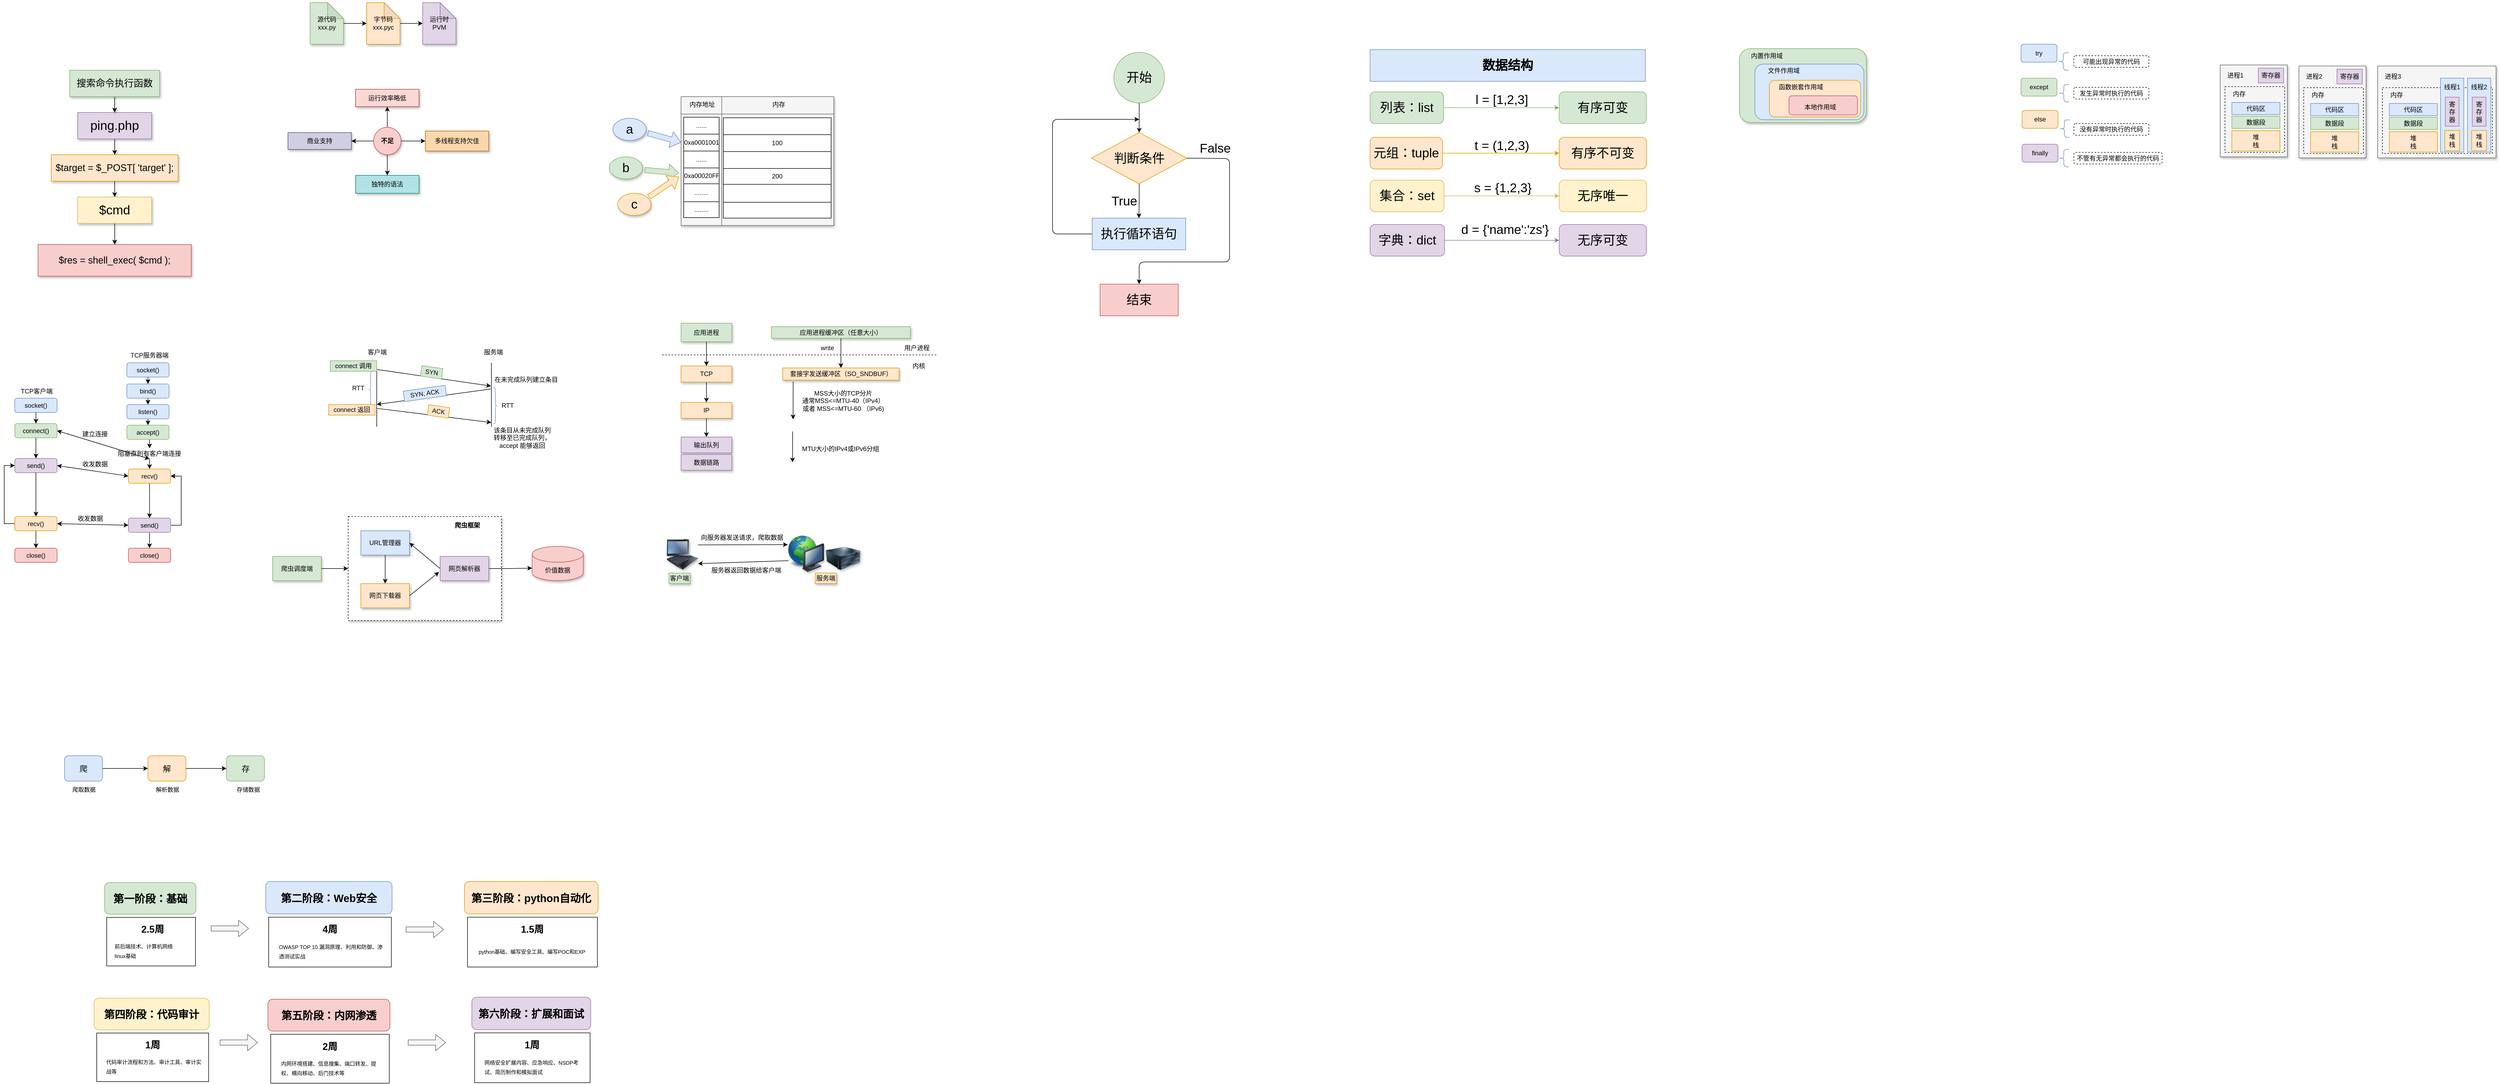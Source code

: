 <mxfile version="14.9.0" type="github" pages="3">
  <diagram name="Page-1" id="822b0af5-4adb-64df-f703-e8dfc1f81529">
    <mxGraphModel dx="1446" dy="1228" grid="0" gridSize="10" guides="1" tooltips="1" connect="1" arrows="1" fold="1" page="0" pageScale="1" pageWidth="1100" pageHeight="850" background="none" math="0" shadow="0">
      <root>
        <mxCell id="0" />
        <mxCell id="1" parent="0" />
        <mxCell id="b_DTwEA6KU5pQUE-tz9M-175" value="" style="rounded=0;whiteSpace=wrap;html=1;shadow=1;dashed=1;" parent="1" vertex="1">
          <mxGeometry x="912" y="925" width="290" height="197" as="geometry" />
        </mxCell>
        <mxCell id="KSW5xv-IBpdEUwikCmXP-11" style="edgeStyle=orthogonalEdgeStyle;rounded=0;orthogonalLoop=1;jettySize=auto;html=1;fontSize=18;entryX=0.5;entryY=0;entryDx=0;entryDy=0;shadow=1;" parent="1" source="KSW5xv-IBpdEUwikCmXP-1" target="KSW5xv-IBpdEUwikCmXP-12" edge="1">
          <mxGeometry relative="1" as="geometry">
            <mxPoint x="480" y="230" as="targetPoint" />
            <Array as="points" />
          </mxGeometry>
        </mxCell>
        <mxCell id="KSW5xv-IBpdEUwikCmXP-1" value="&lt;font style=&quot;font-size: 24px&quot;&gt;ping.php&lt;/font&gt;" style="rounded=0;whiteSpace=wrap;html=1;fontSize=18;fillColor=#e1d5e7;strokeColor=#9673a6;shadow=1;" parent="1" vertex="1">
          <mxGeometry x="400" y="160" width="140" height="50" as="geometry" />
        </mxCell>
        <mxCell id="KSW5xv-IBpdEUwikCmXP-14" style="edgeStyle=orthogonalEdgeStyle;rounded=0;orthogonalLoop=1;jettySize=auto;html=1;entryX=0.5;entryY=0;entryDx=0;entryDy=0;fontSize=18;shadow=1;" parent="1" source="KSW5xv-IBpdEUwikCmXP-12" target="KSW5xv-IBpdEUwikCmXP-13" edge="1">
          <mxGeometry relative="1" as="geometry" />
        </mxCell>
        <mxCell id="KSW5xv-IBpdEUwikCmXP-12" value="&lt;font style=&quot;font-size: 18px&quot;&gt;$target = $_POST[ &#39;target&#39; ];&lt;/font&gt;" style="rounded=0;whiteSpace=wrap;html=1;fontSize=18;fillColor=#ffe6cc;strokeColor=#d79b00;shadow=1;" parent="1" vertex="1">
          <mxGeometry x="350" y="240" width="240" height="50" as="geometry" />
        </mxCell>
        <mxCell id="KSW5xv-IBpdEUwikCmXP-19" value="" style="edgeStyle=orthogonalEdgeStyle;rounded=0;orthogonalLoop=1;jettySize=auto;html=1;fontSize=18;shadow=1;" parent="1" source="KSW5xv-IBpdEUwikCmXP-13" target="KSW5xv-IBpdEUwikCmXP-18" edge="1">
          <mxGeometry relative="1" as="geometry" />
        </mxCell>
        <mxCell id="KSW5xv-IBpdEUwikCmXP-13" value="&lt;font style=&quot;font-size: 24px&quot;&gt;$cmd&lt;/font&gt;" style="rounded=0;whiteSpace=wrap;html=1;fontSize=18;fillColor=#fff2cc;strokeColor=#d6b656;shadow=1;" parent="1" vertex="1">
          <mxGeometry x="400" y="320" width="140" height="50" as="geometry" />
        </mxCell>
        <mxCell id="KSW5xv-IBpdEUwikCmXP-17" style="edgeStyle=orthogonalEdgeStyle;rounded=0;orthogonalLoop=1;jettySize=auto;html=1;entryX=0.5;entryY=0;entryDx=0;entryDy=0;fontSize=18;shadow=1;" parent="1" source="KSW5xv-IBpdEUwikCmXP-15" target="KSW5xv-IBpdEUwikCmXP-1" edge="1">
          <mxGeometry relative="1" as="geometry" />
        </mxCell>
        <mxCell id="KSW5xv-IBpdEUwikCmXP-15" value="&lt;font style=&quot;font-size: 18px&quot;&gt;搜索命令执行函数&lt;/font&gt;" style="rounded=0;whiteSpace=wrap;html=1;fontSize=18;fillColor=#d5e8d4;strokeColor=#82b366;shadow=1;" parent="1" vertex="1">
          <mxGeometry x="385" y="80" width="170" height="50" as="geometry" />
        </mxCell>
        <mxCell id="KSW5xv-IBpdEUwikCmXP-18" value="$res = shell_exec( $cmd );" style="whiteSpace=wrap;html=1;rounded=0;fontSize=18;strokeColor=#b85450;fillColor=#f8cecc;shadow=1;" parent="1" vertex="1">
          <mxGeometry x="325" y="410" width="290" height="60" as="geometry" />
        </mxCell>
        <mxCell id="8JKxnC0FZ5SrZLU6QjSB-5" value="" style="edgeStyle=orthogonalEdgeStyle;rounded=0;orthogonalLoop=1;jettySize=auto;html=1;fontStyle=0" parent="1" source="8JKxnC0FZ5SrZLU6QjSB-1" target="8JKxnC0FZ5SrZLU6QjSB-4" edge="1">
          <mxGeometry relative="1" as="geometry" />
        </mxCell>
        <mxCell id="8JKxnC0FZ5SrZLU6QjSB-7" value="" style="edgeStyle=orthogonalEdgeStyle;rounded=0;orthogonalLoop=1;jettySize=auto;html=1;fontStyle=0" parent="1" source="8JKxnC0FZ5SrZLU6QjSB-1" target="8JKxnC0FZ5SrZLU6QjSB-6" edge="1">
          <mxGeometry relative="1" as="geometry" />
        </mxCell>
        <mxCell id="8JKxnC0FZ5SrZLU6QjSB-9" value="" style="edgeStyle=orthogonalEdgeStyle;rounded=0;orthogonalLoop=1;jettySize=auto;html=1;fontStyle=0" parent="1" source="8JKxnC0FZ5SrZLU6QjSB-1" target="8JKxnC0FZ5SrZLU6QjSB-8" edge="1">
          <mxGeometry relative="1" as="geometry" />
        </mxCell>
        <mxCell id="8JKxnC0FZ5SrZLU6QjSB-11" value="" style="edgeStyle=orthogonalEdgeStyle;rounded=0;orthogonalLoop=1;jettySize=auto;html=1;fontStyle=0" parent="1" source="8JKxnC0FZ5SrZLU6QjSB-1" target="8JKxnC0FZ5SrZLU6QjSB-10" edge="1">
          <mxGeometry relative="1" as="geometry" />
        </mxCell>
        <mxCell id="8JKxnC0FZ5SrZLU6QjSB-1" value="不足" style="ellipse;whiteSpace=wrap;html=1;aspect=fixed;fillColor=#f8cecc;strokeColor=#b85450;fontStyle=1;shadow=1;" parent="1" vertex="1">
          <mxGeometry x="960" y="188" width="52" height="52" as="geometry" />
        </mxCell>
        <mxCell id="8JKxnC0FZ5SrZLU6QjSB-4" value="多线程支持欠佳" style="whiteSpace=wrap;html=1;shadow=1;fontStyle=0;strokeColor=#b46504;fillColor=#fad7ac;" parent="1" vertex="1">
          <mxGeometry x="1058" y="195" width="120" height="38" as="geometry" />
        </mxCell>
        <mxCell id="8JKxnC0FZ5SrZLU6QjSB-6" value="独特的语法" style="whiteSpace=wrap;html=1;shadow=1;fontStyle=0;strokeColor=#0e8088;fillColor=#b0e3e6;" parent="1" vertex="1">
          <mxGeometry x="926" y="279" width="120" height="34" as="geometry" />
        </mxCell>
        <mxCell id="8JKxnC0FZ5SrZLU6QjSB-8" value="商业支持" style="whiteSpace=wrap;html=1;shadow=1;fontStyle=0;strokeColor=#56517e;fillColor=#d0cee2;" parent="1" vertex="1">
          <mxGeometry x="798" y="198" width="120" height="32" as="geometry" />
        </mxCell>
        <mxCell id="8JKxnC0FZ5SrZLU6QjSB-10" value="运行效率略低" style="whiteSpace=wrap;html=1;shadow=1;fontStyle=0;strokeColor=#ae4132;fillColor=#fad9d5;" parent="1" vertex="1">
          <mxGeometry x="926" y="116" width="120" height="33" as="geometry" />
        </mxCell>
        <mxCell id="Hhg1WRIVnZ8h8JEQlcG4-4" style="edgeStyle=orthogonalEdgeStyle;rounded=0;orthogonalLoop=1;jettySize=auto;html=1;" parent="1" source="Hhg1WRIVnZ8h8JEQlcG4-1" target="Hhg1WRIVnZ8h8JEQlcG4-2" edge="1">
          <mxGeometry relative="1" as="geometry" />
        </mxCell>
        <mxCell id="Hhg1WRIVnZ8h8JEQlcG4-1" value="源代码xxx.py" style="shape=note;whiteSpace=wrap;html=1;backgroundOutline=1;darkOpacity=0.05;shadow=1;strokeColor=#82b366;fillColor=#d5e8d4;" parent="1" vertex="1">
          <mxGeometry x="840" y="-48" width="63" height="78.75" as="geometry" />
        </mxCell>
        <mxCell id="Hhg1WRIVnZ8h8JEQlcG4-5" style="edgeStyle=orthogonalEdgeStyle;rounded=0;orthogonalLoop=1;jettySize=auto;html=1;entryX=0;entryY=0.5;entryDx=0;entryDy=0;entryPerimeter=0;" parent="1" source="Hhg1WRIVnZ8h8JEQlcG4-2" target="Hhg1WRIVnZ8h8JEQlcG4-3" edge="1">
          <mxGeometry relative="1" as="geometry" />
        </mxCell>
        <mxCell id="Hhg1WRIVnZ8h8JEQlcG4-2" value="字节码xxx.pyc" style="shape=note;whiteSpace=wrap;html=1;backgroundOutline=1;darkOpacity=0.05;shadow=1;strokeColor=#d79b00;fillColor=#ffe6cc;" parent="1" vertex="1">
          <mxGeometry x="947" y="-48" width="63" height="78.75" as="geometry" />
        </mxCell>
        <mxCell id="Hhg1WRIVnZ8h8JEQlcG4-3" value="运行时PVM" style="shape=note;whiteSpace=wrap;html=1;backgroundOutline=1;darkOpacity=0.05;shadow=1;strokeColor=#9673a6;fillColor=#e1d5e7;" parent="1" vertex="1">
          <mxGeometry x="1053" y="-48" width="63" height="78.75" as="geometry" />
        </mxCell>
        <mxCell id="Hhg1WRIVnZ8h8JEQlcG4-6" value="" style="shape=internalStorage;whiteSpace=wrap;html=1;backgroundOutline=1;shadow=1;dx=77;dy=33;fillColor=#f5f5f5;strokeColor=#666666;fontColor=#333333;" parent="1" vertex="1">
          <mxGeometry x="1542" y="130" width="289" height="244" as="geometry" />
        </mxCell>
        <mxCell id="Hhg1WRIVnZ8h8JEQlcG4-7" value="内存地址" style="text;html=1;strokeColor=none;fillColor=none;align=center;verticalAlign=middle;whiteSpace=wrap;rounded=0;shadow=1;" parent="1" vertex="1">
          <mxGeometry x="1556" y="139" width="52" height="12" as="geometry" />
        </mxCell>
        <mxCell id="Hhg1WRIVnZ8h8JEQlcG4-9" value="内存" style="text;html=1;strokeColor=none;fillColor=none;align=center;verticalAlign=middle;whiteSpace=wrap;rounded=0;shadow=1;" parent="1" vertex="1">
          <mxGeometry x="1701" y="139" width="52" height="12" as="geometry" />
        </mxCell>
        <mxCell id="Hhg1WRIVnZ8h8JEQlcG4-29" value="" style="shape=table;startSize=0;container=1;collapsible=0;childLayout=tableLayout;" parent="1" vertex="1">
          <mxGeometry x="1622" y="170" width="204" height="190" as="geometry" />
        </mxCell>
        <mxCell id="Hhg1WRIVnZ8h8JEQlcG4-30" value="" style="shape=partialRectangle;collapsible=0;dropTarget=0;pointerEvents=0;fillColor=none;top=0;left=0;bottom=0;right=0;points=[[0,0.5],[1,0.5]];portConstraint=eastwest;" parent="Hhg1WRIVnZ8h8JEQlcG4-29" vertex="1">
          <mxGeometry width="204" height="32" as="geometry" />
        </mxCell>
        <mxCell id="Hhg1WRIVnZ8h8JEQlcG4-31" value="" style="shape=partialRectangle;html=1;whiteSpace=wrap;connectable=0;overflow=hidden;fillColor=none;top=0;left=0;bottom=0;right=0;" parent="Hhg1WRIVnZ8h8JEQlcG4-30" vertex="1">
          <mxGeometry width="204" height="32" as="geometry" />
        </mxCell>
        <mxCell id="Hhg1WRIVnZ8h8JEQlcG4-32" value="" style="shape=partialRectangle;collapsible=0;dropTarget=0;pointerEvents=0;fillColor=none;top=0;left=0;bottom=0;right=0;points=[[0,0.5],[1,0.5]];portConstraint=eastwest;" parent="Hhg1WRIVnZ8h8JEQlcG4-29" vertex="1">
          <mxGeometry y="32" width="204" height="32" as="geometry" />
        </mxCell>
        <mxCell id="Hhg1WRIVnZ8h8JEQlcG4-33" value="100" style="shape=partialRectangle;html=1;whiteSpace=wrap;connectable=0;overflow=hidden;fillColor=none;top=0;left=0;bottom=0;right=0;" parent="Hhg1WRIVnZ8h8JEQlcG4-32" vertex="1">
          <mxGeometry width="204" height="32" as="geometry" />
        </mxCell>
        <mxCell id="Hhg1WRIVnZ8h8JEQlcG4-34" value="" style="shape=partialRectangle;collapsible=0;dropTarget=0;pointerEvents=0;fillColor=none;top=0;left=0;bottom=0;right=0;points=[[0,0.5],[1,0.5]];portConstraint=eastwest;" parent="Hhg1WRIVnZ8h8JEQlcG4-29" vertex="1">
          <mxGeometry y="64" width="204" height="32" as="geometry" />
        </mxCell>
        <mxCell id="Hhg1WRIVnZ8h8JEQlcG4-35" value="" style="shape=partialRectangle;html=1;whiteSpace=wrap;connectable=0;overflow=hidden;fillColor=none;top=0;left=0;bottom=0;right=0;" parent="Hhg1WRIVnZ8h8JEQlcG4-34" vertex="1">
          <mxGeometry width="204" height="32" as="geometry" />
        </mxCell>
        <mxCell id="Hhg1WRIVnZ8h8JEQlcG4-36" value="" style="shape=partialRectangle;collapsible=0;dropTarget=0;pointerEvents=0;fillColor=none;top=0;left=0;bottom=0;right=0;points=[[0,0.5],[1,0.5]];portConstraint=eastwest;" parent="Hhg1WRIVnZ8h8JEQlcG4-29" vertex="1">
          <mxGeometry y="96" width="204" height="30" as="geometry" />
        </mxCell>
        <mxCell id="Hhg1WRIVnZ8h8JEQlcG4-37" value="200" style="shape=partialRectangle;html=1;whiteSpace=wrap;connectable=0;overflow=hidden;fillColor=none;top=0;left=0;bottom=0;right=0;" parent="Hhg1WRIVnZ8h8JEQlcG4-36" vertex="1">
          <mxGeometry width="204" height="30" as="geometry" />
        </mxCell>
        <mxCell id="Hhg1WRIVnZ8h8JEQlcG4-38" value="" style="shape=partialRectangle;collapsible=0;dropTarget=0;pointerEvents=0;fillColor=none;top=0;left=0;bottom=0;right=0;points=[[0,0.5],[1,0.5]];portConstraint=eastwest;" parent="Hhg1WRIVnZ8h8JEQlcG4-29" vertex="1">
          <mxGeometry y="126" width="204" height="34" as="geometry" />
        </mxCell>
        <mxCell id="Hhg1WRIVnZ8h8JEQlcG4-39" value="" style="shape=partialRectangle;html=1;whiteSpace=wrap;connectable=0;overflow=hidden;fillColor=none;top=0;left=0;bottom=0;right=0;" parent="Hhg1WRIVnZ8h8JEQlcG4-38" vertex="1">
          <mxGeometry width="204" height="34" as="geometry" />
        </mxCell>
        <mxCell id="Hhg1WRIVnZ8h8JEQlcG4-40" value="" style="shape=partialRectangle;collapsible=0;dropTarget=0;pointerEvents=0;fillColor=none;top=0;left=0;bottom=0;right=0;points=[[0,0.5],[1,0.5]];portConstraint=eastwest;" parent="Hhg1WRIVnZ8h8JEQlcG4-29" vertex="1">
          <mxGeometry y="160" width="204" height="30" as="geometry" />
        </mxCell>
        <mxCell id="Hhg1WRIVnZ8h8JEQlcG4-41" value="" style="shape=partialRectangle;html=1;whiteSpace=wrap;connectable=0;overflow=hidden;fillColor=none;top=0;left=0;bottom=0;right=0;" parent="Hhg1WRIVnZ8h8JEQlcG4-40" vertex="1">
          <mxGeometry width="204" height="30" as="geometry" />
        </mxCell>
        <mxCell id="Hhg1WRIVnZ8h8JEQlcG4-77" value="" style="shape=table;startSize=0;container=1;collapsible=0;childLayout=tableLayout;" parent="1" vertex="1">
          <mxGeometry x="1547" y="169" width="67" height="190" as="geometry" />
        </mxCell>
        <mxCell id="Hhg1WRIVnZ8h8JEQlcG4-78" value="" style="shape=partialRectangle;collapsible=0;dropTarget=0;pointerEvents=0;fillColor=none;top=0;left=0;bottom=0;right=0;points=[[0,0.5],[1,0.5]];portConstraint=eastwest;" parent="Hhg1WRIVnZ8h8JEQlcG4-77" vertex="1">
          <mxGeometry width="67" height="32" as="geometry" />
        </mxCell>
        <mxCell id="Hhg1WRIVnZ8h8JEQlcG4-79" value="......" style="shape=partialRectangle;html=1;whiteSpace=wrap;connectable=0;overflow=hidden;fillColor=none;top=0;left=0;bottom=0;right=0;" parent="Hhg1WRIVnZ8h8JEQlcG4-78" vertex="1">
          <mxGeometry width="67" height="32" as="geometry" />
        </mxCell>
        <mxCell id="Hhg1WRIVnZ8h8JEQlcG4-80" value="" style="shape=partialRectangle;collapsible=0;dropTarget=0;pointerEvents=0;fillColor=none;top=0;left=0;bottom=0;right=0;points=[[0,0.5],[1,0.5]];portConstraint=eastwest;" parent="Hhg1WRIVnZ8h8JEQlcG4-77" vertex="1">
          <mxGeometry y="32" width="67" height="32" as="geometry" />
        </mxCell>
        <mxCell id="Hhg1WRIVnZ8h8JEQlcG4-81" value="&lt;span&gt;0xa0001001&lt;/span&gt;" style="shape=partialRectangle;html=1;whiteSpace=wrap;connectable=0;overflow=hidden;fillColor=none;top=0;left=0;bottom=0;right=0;" parent="Hhg1WRIVnZ8h8JEQlcG4-80" vertex="1">
          <mxGeometry width="67" height="32" as="geometry" />
        </mxCell>
        <mxCell id="Hhg1WRIVnZ8h8JEQlcG4-82" value="" style="shape=partialRectangle;collapsible=0;dropTarget=0;pointerEvents=0;fillColor=none;top=0;left=0;bottom=0;right=0;points=[[0,0.5],[1,0.5]];portConstraint=eastwest;" parent="Hhg1WRIVnZ8h8JEQlcG4-77" vertex="1">
          <mxGeometry y="64" width="67" height="32" as="geometry" />
        </mxCell>
        <mxCell id="Hhg1WRIVnZ8h8JEQlcG4-83" value="&lt;span&gt;......&lt;/span&gt;" style="shape=partialRectangle;html=1;whiteSpace=wrap;connectable=0;overflow=hidden;fillColor=none;top=0;left=0;bottom=0;right=0;" parent="Hhg1WRIVnZ8h8JEQlcG4-82" vertex="1">
          <mxGeometry width="67" height="32" as="geometry" />
        </mxCell>
        <mxCell id="Hhg1WRIVnZ8h8JEQlcG4-84" value="" style="shape=partialRectangle;collapsible=0;dropTarget=0;pointerEvents=0;fillColor=none;top=0;left=0;bottom=0;right=0;points=[[0,0.5],[1,0.5]];portConstraint=eastwest;" parent="Hhg1WRIVnZ8h8JEQlcG4-77" vertex="1">
          <mxGeometry y="96" width="67" height="30" as="geometry" />
        </mxCell>
        <mxCell id="Hhg1WRIVnZ8h8JEQlcG4-85" value="&lt;span&gt;0xa00020FF&lt;/span&gt;" style="shape=partialRectangle;html=1;whiteSpace=wrap;connectable=0;overflow=hidden;fillColor=none;top=0;left=0;bottom=0;right=0;" parent="Hhg1WRIVnZ8h8JEQlcG4-84" vertex="1">
          <mxGeometry width="67" height="30" as="geometry" />
        </mxCell>
        <mxCell id="Hhg1WRIVnZ8h8JEQlcG4-86" value="" style="shape=partialRectangle;collapsible=0;dropTarget=0;pointerEvents=0;fillColor=none;top=0;left=0;bottom=0;right=0;points=[[0,0.5],[1,0.5]];portConstraint=eastwest;" parent="Hhg1WRIVnZ8h8JEQlcG4-77" vertex="1">
          <mxGeometry y="126" width="67" height="34" as="geometry" />
        </mxCell>
        <mxCell id="Hhg1WRIVnZ8h8JEQlcG4-87" value="........" style="shape=partialRectangle;html=1;whiteSpace=wrap;connectable=0;overflow=hidden;fillColor=none;top=0;left=0;bottom=0;right=0;" parent="Hhg1WRIVnZ8h8JEQlcG4-86" vertex="1">
          <mxGeometry width="67" height="34" as="geometry" />
        </mxCell>
        <mxCell id="Hhg1WRIVnZ8h8JEQlcG4-88" value="" style="shape=partialRectangle;collapsible=0;dropTarget=0;pointerEvents=0;fillColor=none;top=0;left=0;bottom=0;right=0;points=[[0,0.5],[1,0.5]];portConstraint=eastwest;" parent="Hhg1WRIVnZ8h8JEQlcG4-77" vertex="1">
          <mxGeometry y="160" width="67" height="30" as="geometry" />
        </mxCell>
        <mxCell id="Hhg1WRIVnZ8h8JEQlcG4-89" value="&lt;span&gt;........&lt;/span&gt;" style="shape=partialRectangle;html=1;whiteSpace=wrap;connectable=0;overflow=hidden;fillColor=none;top=0;left=0;bottom=0;right=0;" parent="Hhg1WRIVnZ8h8JEQlcG4-88" vertex="1">
          <mxGeometry width="67" height="30" as="geometry" />
        </mxCell>
        <mxCell id="Hhg1WRIVnZ8h8JEQlcG4-95" value="a" style="ellipse;whiteSpace=wrap;html=1;shadow=1;strokeColor=#6c8ebf;fillColor=#dae8fc;fontSize=24;" parent="1" vertex="1">
          <mxGeometry x="1413" y="171" width="63" height="42" as="geometry" />
        </mxCell>
        <mxCell id="Hhg1WRIVnZ8h8JEQlcG4-96" value="b" style="ellipse;whiteSpace=wrap;html=1;shadow=1;strokeColor=#82b366;fillColor=#d5e8d4;fontSize=24;" parent="1" vertex="1">
          <mxGeometry x="1406" y="244" width="63" height="42" as="geometry" />
        </mxCell>
        <mxCell id="Hhg1WRIVnZ8h8JEQlcG4-97" value="c" style="ellipse;whiteSpace=wrap;html=1;shadow=1;strokeColor=#d79b00;fillColor=#ffe6cc;fontSize=24;" parent="1" vertex="1">
          <mxGeometry x="1422" y="313" width="63" height="42" as="geometry" />
        </mxCell>
        <mxCell id="Hhg1WRIVnZ8h8JEQlcG4-101" value="" style="shape=flexArrow;endArrow=classic;html=1;fontSize=24;fillColor=#dae8fc;strokeColor=#6c8ebf;entryX=0;entryY=0.355;entryDx=0;entryDy=0;entryPerimeter=0;" parent="1" target="Hhg1WRIVnZ8h8JEQlcG4-6" edge="1">
          <mxGeometry width="50" height="50" relative="1" as="geometry">
            <mxPoint x="1479" y="199" as="sourcePoint" />
            <mxPoint x="1528" y="208.5" as="targetPoint" />
          </mxGeometry>
        </mxCell>
        <mxCell id="Hhg1WRIVnZ8h8JEQlcG4-102" value="" style="shape=flexArrow;endArrow=classic;html=1;fontSize=24;fillColor=#d5e8d4;strokeColor=#82b366;entryX=0;entryY=0.355;entryDx=0;entryDy=0;entryPerimeter=0;" parent="1" edge="1">
          <mxGeometry width="50" height="50" relative="1" as="geometry">
            <mxPoint x="1473" y="269" as="sourcePoint" />
            <mxPoint x="1538" y="274.56" as="targetPoint" />
          </mxGeometry>
        </mxCell>
        <mxCell id="Hhg1WRIVnZ8h8JEQlcG4-104" value="" style="shape=flexArrow;endArrow=classic;html=1;fontSize=24;fillColor=#ffe6cc;strokeColor=#d79b00;entryX=0;entryY=0.355;entryDx=0;entryDy=0;entryPerimeter=0;" parent="1" edge="1">
          <mxGeometry width="50" height="50" relative="1" as="geometry">
            <mxPoint x="1481" y="320" as="sourcePoint" />
            <mxPoint x="1538" y="281.56" as="targetPoint" />
          </mxGeometry>
        </mxCell>
        <mxCell id="Hhg1WRIVnZ8h8JEQlcG4-110" value="" style="edgeStyle=orthogonalEdgeStyle;rounded=0;orthogonalLoop=1;jettySize=auto;html=1;fontSize=24;" parent="1" source="Hhg1WRIVnZ8h8JEQlcG4-108" target="Hhg1WRIVnZ8h8JEQlcG4-109" edge="1">
          <mxGeometry relative="1" as="geometry" />
        </mxCell>
        <mxCell id="Hhg1WRIVnZ8h8JEQlcG4-108" value="开始" style="ellipse;whiteSpace=wrap;html=1;aspect=fixed;shadow=0;fontSize=24;strokeColor=#82b366;fillColor=#d5e8d4;align=center;" parent="1" vertex="1">
          <mxGeometry x="2361" y="46" width="96" height="96" as="geometry" />
        </mxCell>
        <mxCell id="Hhg1WRIVnZ8h8JEQlcG4-135" value="" style="edgeStyle=orthogonalEdgeStyle;rounded=0;orthogonalLoop=1;jettySize=auto;html=1;fontSize=24;" parent="1" source="Hhg1WRIVnZ8h8JEQlcG4-109" target="Hhg1WRIVnZ8h8JEQlcG4-134" edge="1">
          <mxGeometry relative="1" as="geometry" />
        </mxCell>
        <mxCell id="Hhg1WRIVnZ8h8JEQlcG4-109" value="判断条件" style="rhombus;whiteSpace=wrap;html=1;shadow=0;fontSize=24;strokeColor=#d79b00;fillColor=#ffe6cc;" parent="1" vertex="1">
          <mxGeometry x="2318.67" y="198" width="180.66" height="97" as="geometry" />
        </mxCell>
        <mxCell id="Hhg1WRIVnZ8h8JEQlcG4-134" value="执行循环语句" style="whiteSpace=wrap;html=1;shadow=0;fontSize=24;strokeColor=#6c8ebf;fillColor=#dae8fc;" parent="1" vertex="1">
          <mxGeometry x="2320" y="360" width="177" height="60" as="geometry" />
        </mxCell>
        <mxCell id="Hhg1WRIVnZ8h8JEQlcG4-138" value="结束" style="whiteSpace=wrap;html=1;shadow=0;fontSize=24;strokeColor=#b85450;fillColor=#f8cecc;" parent="1" vertex="1">
          <mxGeometry x="2335" y="485" width="148" height="60" as="geometry" />
        </mxCell>
        <mxCell id="Hhg1WRIVnZ8h8JEQlcG4-140" value="" style="endArrow=classic;html=1;fontSize=24;exitX=0;exitY=0.5;exitDx=0;exitDy=0;" parent="1" source="Hhg1WRIVnZ8h8JEQlcG4-134" edge="1">
          <mxGeometry width="50" height="50" relative="1" as="geometry">
            <mxPoint x="2405" y="373" as="sourcePoint" />
            <mxPoint x="2409" y="173" as="targetPoint" />
            <Array as="points">
              <mxPoint x="2245" y="390" />
              <mxPoint x="2245" y="173" />
            </Array>
          </mxGeometry>
        </mxCell>
        <mxCell id="Hhg1WRIVnZ8h8JEQlcG4-141" value="" style="endArrow=classic;html=1;fontSize=24;exitX=1;exitY=0.5;exitDx=0;exitDy=0;entryX=0.5;entryY=0;entryDx=0;entryDy=0;" parent="1" source="Hhg1WRIVnZ8h8JEQlcG4-109" target="Hhg1WRIVnZ8h8JEQlcG4-138" edge="1">
          <mxGeometry width="50" height="50" relative="1" as="geometry">
            <mxPoint x="2630" y="285" as="sourcePoint" />
            <mxPoint x="2680" y="235" as="targetPoint" />
            <Array as="points">
              <mxPoint x="2580" y="247" />
              <mxPoint x="2580" y="443" />
              <mxPoint x="2409" y="443" />
            </Array>
          </mxGeometry>
        </mxCell>
        <mxCell id="Hhg1WRIVnZ8h8JEQlcG4-142" value="False" style="text;html=1;strokeColor=none;fillColor=none;align=center;verticalAlign=middle;whiteSpace=wrap;rounded=0;shadow=0;fontSize=24;" parent="1" vertex="1">
          <mxGeometry x="2533" y="218" width="40" height="20" as="geometry" />
        </mxCell>
        <mxCell id="Hhg1WRIVnZ8h8JEQlcG4-143" value="True" style="text;html=1;strokeColor=none;fillColor=none;align=center;verticalAlign=middle;whiteSpace=wrap;rounded=0;shadow=0;fontSize=24;" parent="1" vertex="1">
          <mxGeometry x="2361" y="318" width="40" height="20" as="geometry" />
        </mxCell>
        <mxCell id="Hhg1WRIVnZ8h8JEQlcG4-146" value="" style="edgeStyle=orthogonalEdgeStyle;rounded=0;orthogonalLoop=1;jettySize=auto;html=1;fontSize=24;fillColor=#d5e8d4;strokeColor=#82b366;" parent="1" source="Hhg1WRIVnZ8h8JEQlcG4-144" target="Hhg1WRIVnZ8h8JEQlcG4-145" edge="1">
          <mxGeometry relative="1" as="geometry" />
        </mxCell>
        <mxCell id="Hhg1WRIVnZ8h8JEQlcG4-144" value="列表：list" style="rounded=1;whiteSpace=wrap;html=1;shadow=0;fontSize=24;strokeColor=#82b366;fillColor=#d5e8d4;align=center;" parent="1" vertex="1">
          <mxGeometry x="2846" y="121" width="139" height="60" as="geometry" />
        </mxCell>
        <mxCell id="Hhg1WRIVnZ8h8JEQlcG4-145" value="有序可变" style="rounded=1;whiteSpace=wrap;html=1;shadow=0;fontSize=24;strokeColor=#82b366;fillColor=#d5e8d4;align=center;" parent="1" vertex="1">
          <mxGeometry x="3204" y="121" width="165" height="60" as="geometry" />
        </mxCell>
        <mxCell id="Hhg1WRIVnZ8h8JEQlcG4-147" value="" style="edgeStyle=orthogonalEdgeStyle;rounded=0;orthogonalLoop=1;jettySize=auto;html=1;fontSize=24;fillColor=#ffe6cc;strokeColor=#d79b00;" parent="1" source="Hhg1WRIVnZ8h8JEQlcG4-148" target="Hhg1WRIVnZ8h8JEQlcG4-149" edge="1">
          <mxGeometry relative="1" as="geometry" />
        </mxCell>
        <mxCell id="Hhg1WRIVnZ8h8JEQlcG4-148" value="元组：tuple" style="rounded=1;whiteSpace=wrap;html=1;shadow=0;fontSize=24;strokeColor=#d79b00;fillColor=#ffe6cc;align=center;" parent="1" vertex="1">
          <mxGeometry x="2846" y="207" width="137" height="60" as="geometry" />
        </mxCell>
        <mxCell id="Hhg1WRIVnZ8h8JEQlcG4-149" value="有序不可变" style="rounded=1;whiteSpace=wrap;html=1;shadow=0;fontSize=24;strokeColor=#d79b00;fillColor=#ffe6cc;align=center;" parent="1" vertex="1">
          <mxGeometry x="3204" y="207" width="165" height="60" as="geometry" />
        </mxCell>
        <mxCell id="Hhg1WRIVnZ8h8JEQlcG4-150" value="" style="edgeStyle=orthogonalEdgeStyle;rounded=0;orthogonalLoop=1;jettySize=auto;html=1;fontSize=24;fillColor=#fff2cc;strokeColor=#d6b656;" parent="1" source="Hhg1WRIVnZ8h8JEQlcG4-151" target="Hhg1WRIVnZ8h8JEQlcG4-152" edge="1">
          <mxGeometry relative="1" as="geometry" />
        </mxCell>
        <mxCell id="Hhg1WRIVnZ8h8JEQlcG4-151" value="集合：set" style="rounded=1;whiteSpace=wrap;html=1;shadow=0;fontSize=24;strokeColor=#d6b656;fillColor=#fff2cc;align=center;" parent="1" vertex="1">
          <mxGeometry x="2846" y="288" width="140" height="60" as="geometry" />
        </mxCell>
        <mxCell id="Hhg1WRIVnZ8h8JEQlcG4-152" value="无序唯一" style="rounded=1;whiteSpace=wrap;html=1;shadow=0;fontSize=24;strokeColor=#d6b656;fillColor=#fff2cc;align=center;" parent="1" vertex="1">
          <mxGeometry x="3204" y="288" width="165" height="60" as="geometry" />
        </mxCell>
        <mxCell id="Hhg1WRIVnZ8h8JEQlcG4-153" value="" style="edgeStyle=orthogonalEdgeStyle;rounded=0;orthogonalLoop=1;jettySize=auto;html=1;fontSize=24;fillColor=#e1d5e7;strokeColor=#9673a6;" parent="1" source="Hhg1WRIVnZ8h8JEQlcG4-154" target="Hhg1WRIVnZ8h8JEQlcG4-155" edge="1">
          <mxGeometry relative="1" as="geometry" />
        </mxCell>
        <mxCell id="Hhg1WRIVnZ8h8JEQlcG4-154" value="字典：dict" style="rounded=1;whiteSpace=wrap;html=1;shadow=0;fontSize=24;strokeColor=#9673a6;fillColor=#e1d5e7;align=center;" parent="1" vertex="1">
          <mxGeometry x="2846" y="372" width="141" height="60" as="geometry" />
        </mxCell>
        <mxCell id="Hhg1WRIVnZ8h8JEQlcG4-155" value="无序可变" style="rounded=1;whiteSpace=wrap;html=1;shadow=0;fontSize=24;strokeColor=#9673a6;fillColor=#e1d5e7;align=center;" parent="1" vertex="1">
          <mxGeometry x="3204" y="372" width="165" height="60" as="geometry" />
        </mxCell>
        <mxCell id="Hhg1WRIVnZ8h8JEQlcG4-157" value="数据结构" style="rounded=0;whiteSpace=wrap;html=1;shadow=0;fontSize=24;strokeColor=#6c8ebf;fillColor=#dae8fc;align=center;fontStyle=1" parent="1" vertex="1">
          <mxGeometry x="2846" y="41" width="521" height="60" as="geometry" />
        </mxCell>
        <mxCell id="Hhg1WRIVnZ8h8JEQlcG4-158" value="l = [1,2,3]" style="text;html=1;strokeColor=none;fillColor=none;align=center;verticalAlign=middle;whiteSpace=wrap;rounded=0;shadow=0;fontSize=24;" parent="1" vertex="1">
          <mxGeometry x="2960" y="126" width="271" height="20" as="geometry" />
        </mxCell>
        <mxCell id="Hhg1WRIVnZ8h8JEQlcG4-159" value="t = (1,2,3)" style="text;html=1;strokeColor=none;fillColor=none;align=center;verticalAlign=middle;whiteSpace=wrap;rounded=0;shadow=0;fontSize=24;" parent="1" vertex="1">
          <mxGeometry x="2960" y="213" width="271" height="20" as="geometry" />
        </mxCell>
        <mxCell id="Hhg1WRIVnZ8h8JEQlcG4-160" value="s = {1,2,3}" style="text;html=1;strokeColor=none;fillColor=none;align=center;verticalAlign=middle;whiteSpace=wrap;rounded=0;shadow=0;fontSize=24;" parent="1" vertex="1">
          <mxGeometry x="2962" y="293" width="271" height="20" as="geometry" />
        </mxCell>
        <mxCell id="Hhg1WRIVnZ8h8JEQlcG4-161" value="d = {&#39;name&#39;:&#39;zs&#39;}" style="text;html=1;strokeColor=none;fillColor=none;align=center;verticalAlign=middle;whiteSpace=wrap;rounded=0;shadow=0;fontSize=24;" parent="1" vertex="1">
          <mxGeometry x="2966" y="372" width="271" height="20" as="geometry" />
        </mxCell>
        <mxCell id="b_DTwEA6KU5pQUE-tz9M-6" value="" style="group" parent="1" vertex="1" connectable="0">
          <mxGeometry x="3545" y="39" width="240.33" height="140" as="geometry" />
        </mxCell>
        <mxCell id="b_DTwEA6KU5pQUE-tz9M-1" value="" style="rounded=1;whiteSpace=wrap;html=1;shadow=1;fillColor=#d5e8d4;strokeColor=#82b366;" parent="b_DTwEA6KU5pQUE-tz9M-6" vertex="1">
          <mxGeometry width="240.33" height="140" as="geometry" />
        </mxCell>
        <mxCell id="b_DTwEA6KU5pQUE-tz9M-2" value="" style="rounded=1;whiteSpace=wrap;html=1;shadow=0;strokeColor=#6c8ebf;fillColor=#dae8fc;" parent="b_DTwEA6KU5pQUE-tz9M-6" vertex="1">
          <mxGeometry x="29.333" y="29.333" width="206.33" height="105.333" as="geometry" />
        </mxCell>
        <mxCell id="b_DTwEA6KU5pQUE-tz9M-3" value="" style="rounded=1;whiteSpace=wrap;html=1;shadow=0;strokeColor=#d79b00;fillColor=#ffe6cc;" parent="b_DTwEA6KU5pQUE-tz9M-6" vertex="1">
          <mxGeometry x="56.666" y="60" width="172.664" height="69.667" as="geometry" />
        </mxCell>
        <mxCell id="b_DTwEA6KU5pQUE-tz9M-4" value="" style="rounded=1;whiteSpace=wrap;html=1;shadow=0;fillColor=#f8cecc;strokeColor=#b85450;" parent="b_DTwEA6KU5pQUE-tz9M-6" vertex="1">
          <mxGeometry x="93.999" y="89.333" width="129.332" height="36.333" as="geometry" />
        </mxCell>
        <mxCell id="b_DTwEA6KU5pQUE-tz9M-7" value="内置作用域" style="text;html=1;strokeColor=none;fillColor=none;align=center;verticalAlign=middle;whiteSpace=wrap;rounded=0;shadow=0;" parent="b_DTwEA6KU5pQUE-tz9M-6" vertex="1">
          <mxGeometry x="13" y="4" width="78" height="20" as="geometry" />
        </mxCell>
        <mxCell id="b_DTwEA6KU5pQUE-tz9M-8" value="文件作用域" style="text;html=1;strokeColor=none;fillColor=none;align=center;verticalAlign=middle;whiteSpace=wrap;rounded=0;shadow=0;" parent="b_DTwEA6KU5pQUE-tz9M-6" vertex="1">
          <mxGeometry x="45" y="32" width="78" height="20" as="geometry" />
        </mxCell>
        <mxCell id="b_DTwEA6KU5pQUE-tz9M-9" value="函数嵌套作用域" style="text;html=1;strokeColor=none;fillColor=none;align=center;verticalAlign=middle;whiteSpace=wrap;rounded=0;shadow=0;" parent="b_DTwEA6KU5pQUE-tz9M-6" vertex="1">
          <mxGeometry x="65" y="63" width="103" height="20" as="geometry" />
        </mxCell>
        <mxCell id="b_DTwEA6KU5pQUE-tz9M-10" value="本地作用域" style="text;html=1;strokeColor=none;fillColor=none;align=center;verticalAlign=middle;whiteSpace=wrap;rounded=0;shadow=0;" parent="b_DTwEA6KU5pQUE-tz9M-6" vertex="1">
          <mxGeometry x="114" y="101" width="78" height="20" as="geometry" />
        </mxCell>
        <mxCell id="b_DTwEA6KU5pQUE-tz9M-14" value="try" style="rounded=1;whiteSpace=wrap;html=1;shadow=0;fillColor=#dae8fc;strokeColor=#6c8ebf;" parent="1" vertex="1">
          <mxGeometry x="4078" y="30.75" width="68" height="34" as="geometry" />
        </mxCell>
        <mxCell id="b_DTwEA6KU5pQUE-tz9M-15" value="except" style="rounded=1;whiteSpace=wrap;html=1;shadow=0;fillColor=#d5e8d4;strokeColor=#82b366;" parent="1" vertex="1">
          <mxGeometry x="4078" y="95" width="68" height="34" as="geometry" />
        </mxCell>
        <mxCell id="b_DTwEA6KU5pQUE-tz9M-16" value="else" style="rounded=1;whiteSpace=wrap;html=1;shadow=0;fillColor=#ffe6cc;strokeColor=#d79b00;" parent="1" vertex="1">
          <mxGeometry x="4080" y="156" width="68" height="34" as="geometry" />
        </mxCell>
        <mxCell id="b_DTwEA6KU5pQUE-tz9M-17" value="finally" style="rounded=1;whiteSpace=wrap;html=1;shadow=0;fillColor=#e1d5e7;strokeColor=#9673a6;" parent="1" vertex="1">
          <mxGeometry x="4080" y="220" width="68" height="34" as="geometry" />
        </mxCell>
        <mxCell id="b_DTwEA6KU5pQUE-tz9M-19" value="" style="shape=curlyBracket;whiteSpace=wrap;html=1;rounded=1;flipH=1;shadow=0;strokeColor=#6c8ebf;fillColor=#dae8fc;direction=west;size=0.5;" parent="1" vertex="1">
          <mxGeometry x="4148" y="47" width="20" height="33" as="geometry" />
        </mxCell>
        <mxCell id="b_DTwEA6KU5pQUE-tz9M-20" value="" style="shape=curlyBracket;whiteSpace=wrap;html=1;rounded=1;flipH=1;shadow=0;strokeColor=#6c8ebf;fillColor=#dae8fc;direction=west;size=0.5;" parent="1" vertex="1">
          <mxGeometry x="4149" y="107" width="20" height="33" as="geometry" />
        </mxCell>
        <mxCell id="b_DTwEA6KU5pQUE-tz9M-21" value="" style="shape=curlyBracket;whiteSpace=wrap;html=1;rounded=1;flipH=1;shadow=0;strokeColor=#6c8ebf;fillColor=#dae8fc;direction=west;size=0.5;" parent="1" vertex="1">
          <mxGeometry x="4150" y="174" width="20" height="33" as="geometry" />
        </mxCell>
        <mxCell id="b_DTwEA6KU5pQUE-tz9M-22" value="" style="shape=curlyBracket;whiteSpace=wrap;html=1;rounded=1;flipH=1;shadow=0;strokeColor=#6c8ebf;fillColor=#dae8fc;direction=west;size=0.5;" parent="1" vertex="1">
          <mxGeometry x="4149" y="230" width="20" height="33" as="geometry" />
        </mxCell>
        <mxCell id="b_DTwEA6KU5pQUE-tz9M-23" value="可能出现异常的代码" style="rounded=1;whiteSpace=wrap;html=1;shadow=0;dashed=1;" parent="1" vertex="1">
          <mxGeometry x="4178" y="52.5" width="142" height="22" as="geometry" />
        </mxCell>
        <mxCell id="b_DTwEA6KU5pQUE-tz9M-24" value="发生异常时执行的代码" style="rounded=1;whiteSpace=wrap;html=1;shadow=0;dashed=1;" parent="1" vertex="1">
          <mxGeometry x="4178" y="112.5" width="142" height="22" as="geometry" />
        </mxCell>
        <mxCell id="b_DTwEA6KU5pQUE-tz9M-25" value="没有异常时执行的代码" style="rounded=1;whiteSpace=wrap;html=1;shadow=0;dashed=1;" parent="1" vertex="1">
          <mxGeometry x="4178" y="181" width="142" height="22" as="geometry" />
        </mxCell>
        <mxCell id="b_DTwEA6KU5pQUE-tz9M-26" value="不管有无异常都会执行的代码" style="rounded=1;whiteSpace=wrap;html=1;shadow=0;dashed=1;" parent="1" vertex="1">
          <mxGeometry x="4178" y="235.5" width="167" height="22" as="geometry" />
        </mxCell>
        <mxCell id="b_DTwEA6KU5pQUE-tz9M-27" value="" style="rounded=0;whiteSpace=wrap;html=1;shadow=1;fillColor=#f5f5f5;strokeColor=#666666;fontColor=#333333;" parent="1" vertex="1">
          <mxGeometry x="4455" y="70" width="127" height="174" as="geometry" />
        </mxCell>
        <mxCell id="b_DTwEA6KU5pQUE-tz9M-28" value="" style="rounded=0;whiteSpace=wrap;html=1;shadow=0;dashed=1;fillColor=none;" parent="1" vertex="1">
          <mxGeometry x="4464" y="111" width="113" height="124.5" as="geometry" />
        </mxCell>
        <mxCell id="b_DTwEA6KU5pQUE-tz9M-29" value="进程1" style="text;html=1;strokeColor=none;fillColor=none;align=center;verticalAlign=middle;whiteSpace=wrap;rounded=0;shadow=0;dashed=1;" parent="1" vertex="1">
          <mxGeometry x="4464" y="80" width="40" height="20" as="geometry" />
        </mxCell>
        <mxCell id="b_DTwEA6KU5pQUE-tz9M-35" value="" style="group" parent="1" vertex="1" connectable="0">
          <mxGeometry x="4477" y="141" width="91" height="92" as="geometry" />
        </mxCell>
        <mxCell id="b_DTwEA6KU5pQUE-tz9M-30" value="代码区" style="rounded=0;whiteSpace=wrap;html=1;shadow=0;strokeColor=#6c8ebf;fillColor=#dae8fc;" parent="b_DTwEA6KU5pQUE-tz9M-35" vertex="1">
          <mxGeometry width="91" height="23" as="geometry" />
        </mxCell>
        <mxCell id="b_DTwEA6KU5pQUE-tz9M-31" value="数据段" style="rounded=0;whiteSpace=wrap;html=1;shadow=0;strokeColor=#82b366;fillColor=#d5e8d4;" parent="b_DTwEA6KU5pQUE-tz9M-35" vertex="1">
          <mxGeometry y="26.108" width="91" height="23" as="geometry" />
        </mxCell>
        <mxCell id="b_DTwEA6KU5pQUE-tz9M-32" value="堆&lt;br&gt;栈" style="rounded=0;whiteSpace=wrap;html=1;shadow=0;strokeColor=#d79b00;fillColor=#ffe6cc;" parent="b_DTwEA6KU5pQUE-tz9M-35" vertex="1">
          <mxGeometry y="53.459" width="91" height="38.541" as="geometry" />
        </mxCell>
        <mxCell id="b_DTwEA6KU5pQUE-tz9M-36" value="内存" style="text;html=1;strokeColor=none;fillColor=none;align=center;verticalAlign=middle;whiteSpace=wrap;rounded=0;shadow=0;" parent="1" vertex="1">
          <mxGeometry x="4471" y="114.5" width="40" height="20" as="geometry" />
        </mxCell>
        <mxCell id="b_DTwEA6KU5pQUE-tz9M-37" value="寄存器" style="rounded=0;whiteSpace=wrap;html=1;shadow=0;strokeColor=#9673a6;fillColor=#e1d5e7;" parent="1" vertex="1">
          <mxGeometry x="4527" y="76" width="48" height="28" as="geometry" />
        </mxCell>
        <mxCell id="b_DTwEA6KU5pQUE-tz9M-38" value="" style="rounded=0;whiteSpace=wrap;html=1;shadow=1;fillColor=#f5f5f5;strokeColor=#666666;fontColor=#333333;" parent="1" vertex="1">
          <mxGeometry x="4604" y="72" width="127" height="174" as="geometry" />
        </mxCell>
        <mxCell id="b_DTwEA6KU5pQUE-tz9M-39" value="" style="rounded=0;whiteSpace=wrap;html=1;shadow=0;dashed=1;fillColor=none;" parent="1" vertex="1">
          <mxGeometry x="4613" y="113" width="113" height="124.5" as="geometry" />
        </mxCell>
        <mxCell id="b_DTwEA6KU5pQUE-tz9M-40" value="进程2" style="text;html=1;strokeColor=none;fillColor=none;align=center;verticalAlign=middle;whiteSpace=wrap;rounded=0;shadow=0;dashed=1;" parent="1" vertex="1">
          <mxGeometry x="4613" y="82" width="40" height="20" as="geometry" />
        </mxCell>
        <mxCell id="b_DTwEA6KU5pQUE-tz9M-41" value="" style="group" parent="1" vertex="1" connectable="0">
          <mxGeometry x="4626" y="143" width="91" height="92" as="geometry" />
        </mxCell>
        <mxCell id="b_DTwEA6KU5pQUE-tz9M-42" value="代码区" style="rounded=0;whiteSpace=wrap;html=1;shadow=0;strokeColor=#6c8ebf;fillColor=#dae8fc;" parent="b_DTwEA6KU5pQUE-tz9M-41" vertex="1">
          <mxGeometry width="91" height="23" as="geometry" />
        </mxCell>
        <mxCell id="b_DTwEA6KU5pQUE-tz9M-43" value="数据段" style="rounded=0;whiteSpace=wrap;html=1;shadow=0;strokeColor=#82b366;fillColor=#d5e8d4;" parent="b_DTwEA6KU5pQUE-tz9M-41" vertex="1">
          <mxGeometry y="26.108" width="91" height="23" as="geometry" />
        </mxCell>
        <mxCell id="b_DTwEA6KU5pQUE-tz9M-44" value="堆&lt;br&gt;栈" style="rounded=0;whiteSpace=wrap;html=1;shadow=0;strokeColor=#d79b00;fillColor=#ffe6cc;" parent="b_DTwEA6KU5pQUE-tz9M-41" vertex="1">
          <mxGeometry y="53.459" width="91" height="38.541" as="geometry" />
        </mxCell>
        <mxCell id="b_DTwEA6KU5pQUE-tz9M-45" value="内存" style="text;html=1;strokeColor=none;fillColor=none;align=center;verticalAlign=middle;whiteSpace=wrap;rounded=0;shadow=0;" parent="1" vertex="1">
          <mxGeometry x="4620" y="116.5" width="40" height="20" as="geometry" />
        </mxCell>
        <mxCell id="b_DTwEA6KU5pQUE-tz9M-46" value="寄存器" style="rounded=0;whiteSpace=wrap;html=1;shadow=0;strokeColor=#9673a6;fillColor=#e1d5e7;" parent="1" vertex="1">
          <mxGeometry x="4676" y="78" width="48" height="28" as="geometry" />
        </mxCell>
        <mxCell id="b_DTwEA6KU5pQUE-tz9M-47" value="" style="rounded=0;whiteSpace=wrap;html=1;shadow=1;fillColor=#f5f5f5;strokeColor=#666666;fontColor=#333333;" parent="1" vertex="1">
          <mxGeometry x="4753" y="72" width="224" height="174" as="geometry" />
        </mxCell>
        <mxCell id="b_DTwEA6KU5pQUE-tz9M-48" value="" style="rounded=0;whiteSpace=wrap;html=1;shadow=0;dashed=1;fillColor=none;" parent="1" vertex="1">
          <mxGeometry x="4762" y="113" width="208" height="124.5" as="geometry" />
        </mxCell>
        <mxCell id="b_DTwEA6KU5pQUE-tz9M-49" value="进程3" style="text;html=1;strokeColor=none;fillColor=none;align=center;verticalAlign=middle;whiteSpace=wrap;rounded=0;shadow=0;dashed=1;" parent="1" vertex="1">
          <mxGeometry x="4762" y="82" width="40" height="20" as="geometry" />
        </mxCell>
        <mxCell id="b_DTwEA6KU5pQUE-tz9M-50" value="" style="group" parent="1" vertex="1" connectable="0">
          <mxGeometry x="4775" y="143" width="91" height="92" as="geometry" />
        </mxCell>
        <mxCell id="b_DTwEA6KU5pQUE-tz9M-51" value="代码区" style="rounded=0;whiteSpace=wrap;html=1;shadow=0;strokeColor=#6c8ebf;fillColor=#dae8fc;" parent="b_DTwEA6KU5pQUE-tz9M-50" vertex="1">
          <mxGeometry width="91" height="23" as="geometry" />
        </mxCell>
        <mxCell id="b_DTwEA6KU5pQUE-tz9M-52" value="数据段" style="rounded=0;whiteSpace=wrap;html=1;shadow=0;strokeColor=#82b366;fillColor=#d5e8d4;" parent="b_DTwEA6KU5pQUE-tz9M-50" vertex="1">
          <mxGeometry y="26.108" width="91" height="23" as="geometry" />
        </mxCell>
        <mxCell id="b_DTwEA6KU5pQUE-tz9M-53" value="堆&lt;br&gt;栈" style="rounded=0;whiteSpace=wrap;html=1;shadow=0;strokeColor=#d79b00;fillColor=#ffe6cc;" parent="b_DTwEA6KU5pQUE-tz9M-50" vertex="1">
          <mxGeometry y="53.459" width="91" height="38.541" as="geometry" />
        </mxCell>
        <mxCell id="b_DTwEA6KU5pQUE-tz9M-54" value="内存" style="text;html=1;strokeColor=none;fillColor=none;align=center;verticalAlign=middle;whiteSpace=wrap;rounded=0;shadow=0;" parent="1" vertex="1">
          <mxGeometry x="4769" y="116.5" width="40" height="20" as="geometry" />
        </mxCell>
        <mxCell id="b_DTwEA6KU5pQUE-tz9M-59" value="" style="group" parent="1" vertex="1" connectable="0">
          <mxGeometry x="4872" y="95" width="52" height="140" as="geometry" />
        </mxCell>
        <mxCell id="b_DTwEA6KU5pQUE-tz9M-56" value="" style="rounded=0;whiteSpace=wrap;html=1;shadow=0;strokeColor=#6c8ebf;fillColor=#dae8fc;" parent="b_DTwEA6KU5pQUE-tz9M-59" vertex="1">
          <mxGeometry width="44" height="140" as="geometry" />
        </mxCell>
        <mxCell id="b_DTwEA6KU5pQUE-tz9M-55" value="寄&lt;br&gt;存&lt;br&gt;器" style="rounded=0;whiteSpace=wrap;html=1;shadow=0;strokeColor=#9673a6;fillColor=#e1d5e7;" parent="b_DTwEA6KU5pQUE-tz9M-59" vertex="1">
          <mxGeometry x="9" y="36" width="26" height="55" as="geometry" />
        </mxCell>
        <mxCell id="b_DTwEA6KU5pQUE-tz9M-57" value="堆&lt;br&gt;栈" style="rounded=0;whiteSpace=wrap;html=1;shadow=0;strokeColor=#d79b00;fillColor=#ffe6cc;" parent="b_DTwEA6KU5pQUE-tz9M-59" vertex="1">
          <mxGeometry x="8" y="98.96" width="28" height="38.54" as="geometry" />
        </mxCell>
        <mxCell id="b_DTwEA6KU5pQUE-tz9M-58" value="线程1" style="text;html=1;strokeColor=none;fillColor=none;align=center;verticalAlign=middle;whiteSpace=wrap;rounded=0;shadow=0;dashed=1;" parent="b_DTwEA6KU5pQUE-tz9M-59" vertex="1">
          <mxGeometry x="2" y="6.5" width="40" height="20" as="geometry" />
        </mxCell>
        <mxCell id="b_DTwEA6KU5pQUE-tz9M-60" value="" style="group" parent="b_DTwEA6KU5pQUE-tz9M-59" vertex="1" connectable="0">
          <mxGeometry x="51" width="44" height="140" as="geometry" />
        </mxCell>
        <mxCell id="b_DTwEA6KU5pQUE-tz9M-61" value="" style="rounded=0;whiteSpace=wrap;html=1;shadow=0;strokeColor=#6c8ebf;fillColor=#dae8fc;" parent="b_DTwEA6KU5pQUE-tz9M-60" vertex="1">
          <mxGeometry width="44" height="140" as="geometry" />
        </mxCell>
        <mxCell id="b_DTwEA6KU5pQUE-tz9M-62" value="寄&lt;br&gt;存&lt;br&gt;器" style="rounded=0;whiteSpace=wrap;html=1;shadow=0;strokeColor=#9673a6;fillColor=#e1d5e7;" parent="b_DTwEA6KU5pQUE-tz9M-60" vertex="1">
          <mxGeometry x="9" y="36" width="26" height="55" as="geometry" />
        </mxCell>
        <mxCell id="b_DTwEA6KU5pQUE-tz9M-63" value="堆&lt;br&gt;栈" style="rounded=0;whiteSpace=wrap;html=1;shadow=0;strokeColor=#d79b00;fillColor=#ffe6cc;" parent="b_DTwEA6KU5pQUE-tz9M-60" vertex="1">
          <mxGeometry x="8" y="98.96" width="28" height="38.54" as="geometry" />
        </mxCell>
        <mxCell id="b_DTwEA6KU5pQUE-tz9M-64" value="线程2" style="text;html=1;strokeColor=none;fillColor=none;align=center;verticalAlign=middle;whiteSpace=wrap;rounded=0;shadow=0;dashed=1;" parent="b_DTwEA6KU5pQUE-tz9M-60" vertex="1">
          <mxGeometry x="2" y="6.5" width="40" height="20" as="geometry" />
        </mxCell>
        <mxCell id="b_DTwEA6KU5pQUE-tz9M-78" style="edgeStyle=orthogonalEdgeStyle;rounded=0;orthogonalLoop=1;jettySize=auto;html=1;exitX=0.5;exitY=1;exitDx=0;exitDy=0;entryX=0.5;entryY=0;entryDx=0;entryDy=0;" parent="1" source="b_DTwEA6KU5pQUE-tz9M-68" target="b_DTwEA6KU5pQUE-tz9M-69" edge="1">
          <mxGeometry relative="1" as="geometry" />
        </mxCell>
        <mxCell id="b_DTwEA6KU5pQUE-tz9M-68" value="socket()" style="rounded=1;whiteSpace=wrap;html=1;shadow=0;strokeColor=#6c8ebf;fillColor=#dae8fc;" parent="1" vertex="1">
          <mxGeometry x="493" y="634" width="80" height="27" as="geometry" />
        </mxCell>
        <mxCell id="b_DTwEA6KU5pQUE-tz9M-79" style="edgeStyle=orthogonalEdgeStyle;rounded=0;orthogonalLoop=1;jettySize=auto;html=1;exitX=0.5;exitY=1;exitDx=0;exitDy=0;entryX=0.5;entryY=0;entryDx=0;entryDy=0;" parent="1" source="b_DTwEA6KU5pQUE-tz9M-69" target="b_DTwEA6KU5pQUE-tz9M-70" edge="1">
          <mxGeometry relative="1" as="geometry" />
        </mxCell>
        <mxCell id="b_DTwEA6KU5pQUE-tz9M-69" value="bind()" style="rounded=1;whiteSpace=wrap;html=1;shadow=0;strokeColor=#6c8ebf;fillColor=#dae8fc;" parent="1" vertex="1">
          <mxGeometry x="493" y="674" width="80" height="27" as="geometry" />
        </mxCell>
        <mxCell id="b_DTwEA6KU5pQUE-tz9M-80" style="edgeStyle=orthogonalEdgeStyle;rounded=0;orthogonalLoop=1;jettySize=auto;html=1;exitX=0.5;exitY=1;exitDx=0;exitDy=0;entryX=0.5;entryY=0;entryDx=0;entryDy=0;" parent="1" source="b_DTwEA6KU5pQUE-tz9M-70" target="b_DTwEA6KU5pQUE-tz9M-71" edge="1">
          <mxGeometry relative="1" as="geometry" />
        </mxCell>
        <mxCell id="b_DTwEA6KU5pQUE-tz9M-70" value="listen()" style="rounded=1;whiteSpace=wrap;html=1;shadow=0;strokeColor=#6c8ebf;fillColor=#dae8fc;" parent="1" vertex="1">
          <mxGeometry x="493" y="713" width="80" height="27" as="geometry" />
        </mxCell>
        <mxCell id="b_DTwEA6KU5pQUE-tz9M-81" style="edgeStyle=orthogonalEdgeStyle;rounded=0;orthogonalLoop=1;jettySize=auto;html=1;exitX=0.5;exitY=1;exitDx=0;exitDy=0;entryX=0.5;entryY=0;entryDx=0;entryDy=0;" parent="1" source="b_DTwEA6KU5pQUE-tz9M-71" target="b_DTwEA6KU5pQUE-tz9M-77" edge="1">
          <mxGeometry relative="1" as="geometry" />
        </mxCell>
        <mxCell id="b_DTwEA6KU5pQUE-tz9M-71" value="accept()" style="rounded=1;whiteSpace=wrap;html=1;shadow=0;strokeColor=#82b366;fillColor=#d5e8d4;" parent="1" vertex="1">
          <mxGeometry x="493" y="752" width="80" height="27" as="geometry" />
        </mxCell>
        <mxCell id="b_DTwEA6KU5pQUE-tz9M-103" style="edgeStyle=orthogonalEdgeStyle;rounded=0;orthogonalLoop=1;jettySize=auto;html=1;entryX=0.5;entryY=0;entryDx=0;entryDy=0;" parent="1" source="b_DTwEA6KU5pQUE-tz9M-72" target="b_DTwEA6KU5pQUE-tz9M-102" edge="1">
          <mxGeometry relative="1" as="geometry" />
        </mxCell>
        <mxCell id="b_DTwEA6KU5pQUE-tz9M-72" value="recv()" style="rounded=1;whiteSpace=wrap;html=1;shadow=0;strokeColor=#d79b00;fillColor=#ffe6cc;" parent="1" vertex="1">
          <mxGeometry x="496" y="835" width="80" height="27" as="geometry" />
        </mxCell>
        <mxCell id="b_DTwEA6KU5pQUE-tz9M-73" value="close()" style="rounded=1;whiteSpace=wrap;html=1;shadow=0;strokeColor=#b85450;fillColor=#f8cecc;" parent="1" vertex="1">
          <mxGeometry x="496" y="985" width="80" height="27" as="geometry" />
        </mxCell>
        <mxCell id="b_DTwEA6KU5pQUE-tz9M-75" value="TCP服务器端" style="text;html=1;strokeColor=none;fillColor=none;align=center;verticalAlign=middle;whiteSpace=wrap;rounded=0;shadow=0;" parent="1" vertex="1">
          <mxGeometry x="489" y="610" width="94" height="20" as="geometry" />
        </mxCell>
        <mxCell id="b_DTwEA6KU5pQUE-tz9M-82" style="edgeStyle=orthogonalEdgeStyle;rounded=0;orthogonalLoop=1;jettySize=auto;html=1;exitX=0.5;exitY=1;exitDx=0;exitDy=0;entryX=0.5;entryY=0;entryDx=0;entryDy=0;" parent="1" source="b_DTwEA6KU5pQUE-tz9M-77" target="b_DTwEA6KU5pQUE-tz9M-72" edge="1">
          <mxGeometry relative="1" as="geometry" />
        </mxCell>
        <mxCell id="b_DTwEA6KU5pQUE-tz9M-77" value="阻塞直到有客户端连接" style="text;html=1;strokeColor=none;fillColor=none;align=center;verticalAlign=middle;whiteSpace=wrap;rounded=0;shadow=0;" parent="1" vertex="1">
          <mxGeometry x="457" y="796" width="158" height="20" as="geometry" />
        </mxCell>
        <mxCell id="b_DTwEA6KU5pQUE-tz9M-99" style="edgeStyle=orthogonalEdgeStyle;rounded=0;orthogonalLoop=1;jettySize=auto;html=1;entryX=0.5;entryY=0;entryDx=0;entryDy=0;" parent="1" source="b_DTwEA6KU5pQUE-tz9M-85" target="b_DTwEA6KU5pQUE-tz9M-89" edge="1">
          <mxGeometry relative="1" as="geometry" />
        </mxCell>
        <mxCell id="b_DTwEA6KU5pQUE-tz9M-85" value="socket()" style="rounded=1;whiteSpace=wrap;html=1;shadow=0;strokeColor=#6c8ebf;fillColor=#dae8fc;" parent="1" vertex="1">
          <mxGeometry x="281" y="701" width="80" height="27" as="geometry" />
        </mxCell>
        <mxCell id="b_DTwEA6KU5pQUE-tz9M-88" style="edgeStyle=orthogonalEdgeStyle;rounded=0;orthogonalLoop=1;jettySize=auto;html=1;exitX=0.5;exitY=1;exitDx=0;exitDy=0;entryX=0.5;entryY=0;entryDx=0;entryDy=0;" parent="1" source="b_DTwEA6KU5pQUE-tz9M-89" target="b_DTwEA6KU5pQUE-tz9M-91" edge="1">
          <mxGeometry relative="1" as="geometry" />
        </mxCell>
        <mxCell id="b_DTwEA6KU5pQUE-tz9M-89" value="connect()" style="rounded=1;whiteSpace=wrap;html=1;shadow=0;strokeColor=#82b366;fillColor=#d5e8d4;" parent="1" vertex="1">
          <mxGeometry x="281" y="749" width="80" height="27" as="geometry" />
        </mxCell>
        <mxCell id="b_DTwEA6KU5pQUE-tz9M-98" style="edgeStyle=orthogonalEdgeStyle;rounded=0;orthogonalLoop=1;jettySize=auto;html=1;" parent="1" source="b_DTwEA6KU5pQUE-tz9M-91" target="b_DTwEA6KU5pQUE-tz9M-97" edge="1">
          <mxGeometry relative="1" as="geometry" />
        </mxCell>
        <mxCell id="b_DTwEA6KU5pQUE-tz9M-91" value="send()" style="rounded=1;whiteSpace=wrap;html=1;shadow=0;strokeColor=#9673a6;fillColor=#e1d5e7;" parent="1" vertex="1">
          <mxGeometry x="281" y="815" width="80" height="27" as="geometry" />
        </mxCell>
        <mxCell id="b_DTwEA6KU5pQUE-tz9M-94" value="close()" style="rounded=1;whiteSpace=wrap;html=1;shadow=0;strokeColor=#b85450;fillColor=#f8cecc;" parent="1" vertex="1">
          <mxGeometry x="281" y="985" width="80" height="27" as="geometry" />
        </mxCell>
        <mxCell id="b_DTwEA6KU5pQUE-tz9M-100" style="edgeStyle=orthogonalEdgeStyle;rounded=0;orthogonalLoop=1;jettySize=auto;html=1;entryX=0.5;entryY=0;entryDx=0;entryDy=0;" parent="1" source="b_DTwEA6KU5pQUE-tz9M-97" target="b_DTwEA6KU5pQUE-tz9M-94" edge="1">
          <mxGeometry relative="1" as="geometry" />
        </mxCell>
        <mxCell id="b_DTwEA6KU5pQUE-tz9M-106" style="edgeStyle=orthogonalEdgeStyle;rounded=0;orthogonalLoop=1;jettySize=auto;html=1;entryX=0;entryY=0.5;entryDx=0;entryDy=0;" parent="1" source="b_DTwEA6KU5pQUE-tz9M-97" target="b_DTwEA6KU5pQUE-tz9M-91" edge="1">
          <mxGeometry relative="1" as="geometry">
            <Array as="points">
              <mxPoint x="261" y="938" />
              <mxPoint x="261" y="828" />
            </Array>
          </mxGeometry>
        </mxCell>
        <mxCell id="b_DTwEA6KU5pQUE-tz9M-97" value="recv()" style="rounded=1;whiteSpace=wrap;html=1;shadow=0;strokeColor=#d79b00;fillColor=#ffe6cc;" parent="1" vertex="1">
          <mxGeometry x="281" y="925" width="80" height="27" as="geometry" />
        </mxCell>
        <mxCell id="b_DTwEA6KU5pQUE-tz9M-104" style="edgeStyle=orthogonalEdgeStyle;rounded=0;orthogonalLoop=1;jettySize=auto;html=1;entryX=0.5;entryY=0;entryDx=0;entryDy=0;" parent="1" source="b_DTwEA6KU5pQUE-tz9M-102" target="b_DTwEA6KU5pQUE-tz9M-73" edge="1">
          <mxGeometry relative="1" as="geometry" />
        </mxCell>
        <mxCell id="b_DTwEA6KU5pQUE-tz9M-105" style="edgeStyle=orthogonalEdgeStyle;rounded=0;orthogonalLoop=1;jettySize=auto;html=1;entryX=1;entryY=0.5;entryDx=0;entryDy=0;" parent="1" source="b_DTwEA6KU5pQUE-tz9M-102" target="b_DTwEA6KU5pQUE-tz9M-72" edge="1">
          <mxGeometry relative="1" as="geometry">
            <Array as="points">
              <mxPoint x="596" y="942" />
              <mxPoint x="596" y="849" />
            </Array>
          </mxGeometry>
        </mxCell>
        <mxCell id="b_DTwEA6KU5pQUE-tz9M-102" value="send()" style="rounded=1;whiteSpace=wrap;html=1;shadow=0;strokeColor=#9673a6;fillColor=#e1d5e7;" parent="1" vertex="1">
          <mxGeometry x="496" y="928" width="80" height="27" as="geometry" />
        </mxCell>
        <mxCell id="b_DTwEA6KU5pQUE-tz9M-107" value="" style="endArrow=classic;startArrow=classic;html=1;entryX=1;entryY=0.5;entryDx=0;entryDy=0;exitX=0.5;exitY=1;exitDx=0;exitDy=0;" parent="1" source="b_DTwEA6KU5pQUE-tz9M-77" target="b_DTwEA6KU5pQUE-tz9M-89" edge="1">
          <mxGeometry width="50" height="50" relative="1" as="geometry">
            <mxPoint x="396" y="867" as="sourcePoint" />
            <mxPoint x="446" y="817" as="targetPoint" />
          </mxGeometry>
        </mxCell>
        <mxCell id="b_DTwEA6KU5pQUE-tz9M-108" value="" style="endArrow=classic;startArrow=classic;html=1;entryX=1;entryY=0.5;entryDx=0;entryDy=0;exitX=0;exitY=0.5;exitDx=0;exitDy=0;" parent="1" source="b_DTwEA6KU5pQUE-tz9M-72" target="b_DTwEA6KU5pQUE-tz9M-91" edge="1">
          <mxGeometry width="50" height="50" relative="1" as="geometry">
            <mxPoint x="362" y="1027" as="sourcePoint" />
            <mxPoint x="412" y="977" as="targetPoint" />
          </mxGeometry>
        </mxCell>
        <mxCell id="b_DTwEA6KU5pQUE-tz9M-109" value="建立连接" style="text;html=1;strokeColor=none;fillColor=none;align=center;verticalAlign=middle;whiteSpace=wrap;rounded=0;shadow=0;" parent="1" vertex="1">
          <mxGeometry x="405" y="759" width="56" height="20" as="geometry" />
        </mxCell>
        <mxCell id="b_DTwEA6KU5pQUE-tz9M-110" value="收发数据" style="text;html=1;strokeColor=none;fillColor=none;align=center;verticalAlign=middle;whiteSpace=wrap;rounded=0;shadow=0;" parent="1" vertex="1">
          <mxGeometry x="405" y="816" width="56" height="20" as="geometry" />
        </mxCell>
        <mxCell id="b_DTwEA6KU5pQUE-tz9M-112" value="" style="endArrow=classic;startArrow=classic;html=1;entryX=0;entryY=0.5;entryDx=0;entryDy=0;exitX=1;exitY=0.5;exitDx=0;exitDy=0;" parent="1" source="b_DTwEA6KU5pQUE-tz9M-97" target="b_DTwEA6KU5pQUE-tz9M-102" edge="1">
          <mxGeometry width="50" height="50" relative="1" as="geometry">
            <mxPoint x="380" y="963" as="sourcePoint" />
            <mxPoint x="430" y="913" as="targetPoint" />
          </mxGeometry>
        </mxCell>
        <mxCell id="b_DTwEA6KU5pQUE-tz9M-113" value="收发数据" style="text;html=1;strokeColor=none;fillColor=none;align=center;verticalAlign=middle;whiteSpace=wrap;rounded=0;shadow=0;" parent="1" vertex="1">
          <mxGeometry x="391" y="919" width="66" height="20" as="geometry" />
        </mxCell>
        <mxCell id="b_DTwEA6KU5pQUE-tz9M-115" value="TCP客户端" style="text;html=1;strokeColor=none;fillColor=none;align=center;verticalAlign=middle;whiteSpace=wrap;rounded=0;shadow=0;" parent="1" vertex="1">
          <mxGeometry x="284" y="677.5" width="77" height="20" as="geometry" />
        </mxCell>
        <mxCell id="b_DTwEA6KU5pQUE-tz9M-123" value="" style="group" parent="1" vertex="1" connectable="0">
          <mxGeometry x="966" y="634" width="216.99" height="121" as="geometry" />
        </mxCell>
        <mxCell id="b_DTwEA6KU5pQUE-tz9M-117" value="" style="endArrow=none;html=1;" parent="b_DTwEA6KU5pQUE-tz9M-123" edge="1">
          <mxGeometry width="50" height="50" relative="1" as="geometry">
            <mxPoint y="121.0" as="sourcePoint" />
            <mxPoint as="targetPoint" />
          </mxGeometry>
        </mxCell>
        <mxCell id="b_DTwEA6KU5pQUE-tz9M-118" value="" style="endArrow=none;html=1;" parent="b_DTwEA6KU5pQUE-tz9M-123" edge="1">
          <mxGeometry width="50" height="50" relative="1" as="geometry">
            <mxPoint x="216.99" y="121.0" as="sourcePoint" />
            <mxPoint x="216.99" as="targetPoint" />
          </mxGeometry>
        </mxCell>
        <mxCell id="b_DTwEA6KU5pQUE-tz9M-119" value="" style="endArrow=classic;html=1;" parent="b_DTwEA6KU5pQUE-tz9M-123" edge="1">
          <mxGeometry width="50" height="50" relative="1" as="geometry">
            <mxPoint y="12.557" as="sourcePoint" />
            <mxPoint x="216.322" y="43.948" as="targetPoint" />
          </mxGeometry>
        </mxCell>
        <mxCell id="b_DTwEA6KU5pQUE-tz9M-120" value="" style="endArrow=classic;html=1;" parent="b_DTwEA6KU5pQUE-tz9M-123" edge="1">
          <mxGeometry width="50" height="50" relative="1" as="geometry">
            <mxPoint x="215.751" y="49.656" as="sourcePoint" />
            <mxPoint y="78.764" as="targetPoint" />
          </mxGeometry>
        </mxCell>
        <mxCell id="b_DTwEA6KU5pQUE-tz9M-121" value="" style="endArrow=classic;html=1;" parent="b_DTwEA6KU5pQUE-tz9M-123" edge="1">
          <mxGeometry width="50" height="50" relative="1" as="geometry">
            <mxPoint y="86.184" as="sourcePoint" />
            <mxPoint x="216.893" y="113.009" as="targetPoint" />
          </mxGeometry>
        </mxCell>
        <mxCell id="b_DTwEA6KU5pQUE-tz9M-126" value="SYN" style="text;html=1;strokeColor=#82b366;fillColor=#d5e8d4;align=center;verticalAlign=middle;whiteSpace=wrap;rounded=0;shadow=0;rotation=8;" parent="b_DTwEA6KU5pQUE-tz9M-123" vertex="1">
          <mxGeometry x="84" y="8" width="40" height="20" as="geometry" />
        </mxCell>
        <mxCell id="b_DTwEA6KU5pQUE-tz9M-127" value="SYN, ACK" style="text;html=1;strokeColor=#6c8ebf;fillColor=#dae8fc;align=center;verticalAlign=middle;whiteSpace=wrap;rounded=0;shadow=0;rotation=352;" parent="b_DTwEA6KU5pQUE-tz9M-123" vertex="1">
          <mxGeometry x="51" y="48" width="80" height="20" as="geometry" />
        </mxCell>
        <mxCell id="b_DTwEA6KU5pQUE-tz9M-128" value="ACK" style="text;html=1;strokeColor=#d79b00;fillColor=#ffe6cc;align=center;verticalAlign=middle;whiteSpace=wrap;rounded=0;shadow=0;rotation=8;" parent="b_DTwEA6KU5pQUE-tz9M-123" vertex="1">
          <mxGeometry x="97" y="82" width="40" height="20" as="geometry" />
        </mxCell>
        <mxCell id="b_DTwEA6KU5pQUE-tz9M-124" value="客户端" style="text;html=1;strokeColor=none;fillColor=none;align=center;verticalAlign=middle;whiteSpace=wrap;rounded=0;shadow=0;" parent="1" vertex="1">
          <mxGeometry x="947" y="604" width="40" height="20" as="geometry" />
        </mxCell>
        <mxCell id="b_DTwEA6KU5pQUE-tz9M-125" value="服务端" style="text;html=1;strokeColor=none;fillColor=none;align=center;verticalAlign=middle;whiteSpace=wrap;rounded=0;shadow=0;" parent="1" vertex="1">
          <mxGeometry x="1167" y="604" width="40" height="20" as="geometry" />
        </mxCell>
        <mxCell id="b_DTwEA6KU5pQUE-tz9M-129" value="RTT" style="text;html=1;strokeColor=none;fillColor=none;align=center;verticalAlign=middle;whiteSpace=wrap;rounded=0;shadow=0;" parent="1" vertex="1">
          <mxGeometry x="911" y="672" width="40" height="20" as="geometry" />
        </mxCell>
        <mxCell id="b_DTwEA6KU5pQUE-tz9M-130" value="" style="shape=curlyBracket;whiteSpace=wrap;html=1;rounded=1;flipH=1;shadow=0;strokeColor=#6c8ebf;fillColor=#dae8fc;direction=west;" parent="1" vertex="1">
          <mxGeometry x="951" y="650" width="7" height="68" as="geometry" />
        </mxCell>
        <mxCell id="b_DTwEA6KU5pQUE-tz9M-131" value="RTT" style="text;html=1;strokeColor=none;fillColor=none;align=center;verticalAlign=middle;whiteSpace=wrap;rounded=0;shadow=0;" parent="1" vertex="1">
          <mxGeometry x="1194" y="704.5" width="40" height="20" as="geometry" />
        </mxCell>
        <mxCell id="b_DTwEA6KU5pQUE-tz9M-132" value="" style="shape=curlyBracket;whiteSpace=wrap;html=1;rounded=1;flipH=1;shadow=0;strokeColor=#6c8ebf;fillColor=#dae8fc;direction=east;" parent="1" vertex="1">
          <mxGeometry x="1187" y="681" width="7" height="68" as="geometry" />
        </mxCell>
        <mxCell id="b_DTwEA6KU5pQUE-tz9M-133" value="connect 调用" style="text;html=1;strokeColor=#82b366;fillColor=#d5e8d4;align=center;verticalAlign=middle;whiteSpace=wrap;rounded=0;shadow=0;" parent="1" vertex="1">
          <mxGeometry x="878" y="630" width="88" height="20" as="geometry" />
        </mxCell>
        <mxCell id="b_DTwEA6KU5pQUE-tz9M-134" value="connect 返回" style="text;html=1;strokeColor=#d79b00;fillColor=#ffe6cc;align=center;verticalAlign=middle;whiteSpace=wrap;rounded=0;shadow=0;" parent="1" vertex="1">
          <mxGeometry x="875" y="713" width="88" height="20" as="geometry" />
        </mxCell>
        <mxCell id="b_DTwEA6KU5pQUE-tz9M-135" value="该条目从未完成队列转移至已完成队列，accept 能够返回" style="text;html=1;strokeColor=none;fillColor=none;align=center;verticalAlign=middle;whiteSpace=wrap;rounded=0;shadow=0;" parent="1" vertex="1">
          <mxGeometry x="1182.99" y="749" width="117" height="54" as="geometry" />
        </mxCell>
        <mxCell id="b_DTwEA6KU5pQUE-tz9M-136" value="在未完成队列建立条目" style="text;html=1;strokeColor=none;fillColor=none;align=center;verticalAlign=middle;whiteSpace=wrap;rounded=0;shadow=0;" parent="1" vertex="1">
          <mxGeometry x="1172" y="653.5" width="154" height="24" as="geometry" />
        </mxCell>
        <mxCell id="b_DTwEA6KU5pQUE-tz9M-142" style="edgeStyle=orthogonalEdgeStyle;rounded=0;orthogonalLoop=1;jettySize=auto;html=1;entryX=0.5;entryY=0;entryDx=0;entryDy=0;" parent="1" source="b_DTwEA6KU5pQUE-tz9M-137" target="b_DTwEA6KU5pQUE-tz9M-138" edge="1">
          <mxGeometry relative="1" as="geometry" />
        </mxCell>
        <mxCell id="b_DTwEA6KU5pQUE-tz9M-137" value="应用进程" style="rounded=0;whiteSpace=wrap;html=1;shadow=1;strokeColor=#82b366;fillColor=#d5e8d4;" parent="1" vertex="1">
          <mxGeometry x="1542" y="559" width="96" height="35" as="geometry" />
        </mxCell>
        <mxCell id="b_DTwEA6KU5pQUE-tz9M-143" style="edgeStyle=orthogonalEdgeStyle;rounded=0;orthogonalLoop=1;jettySize=auto;html=1;" parent="1" source="b_DTwEA6KU5pQUE-tz9M-138" target="b_DTwEA6KU5pQUE-tz9M-139" edge="1">
          <mxGeometry relative="1" as="geometry" />
        </mxCell>
        <mxCell id="b_DTwEA6KU5pQUE-tz9M-138" value="TCP" style="rounded=0;whiteSpace=wrap;html=1;shadow=1;strokeColor=#d79b00;fillColor=#ffe6cc;" parent="1" vertex="1">
          <mxGeometry x="1542" y="640" width="96" height="30.5" as="geometry" />
        </mxCell>
        <mxCell id="b_DTwEA6KU5pQUE-tz9M-144" style="edgeStyle=orthogonalEdgeStyle;rounded=0;orthogonalLoop=1;jettySize=auto;html=1;entryX=0.5;entryY=0;entryDx=0;entryDy=0;" parent="1" source="b_DTwEA6KU5pQUE-tz9M-139" target="b_DTwEA6KU5pQUE-tz9M-140" edge="1">
          <mxGeometry relative="1" as="geometry" />
        </mxCell>
        <mxCell id="b_DTwEA6KU5pQUE-tz9M-139" value="IP" style="rounded=0;whiteSpace=wrap;html=1;shadow=1;strokeColor=#d79b00;fillColor=#ffe6cc;" parent="1" vertex="1">
          <mxGeometry x="1542" y="709" width="96" height="30" as="geometry" />
        </mxCell>
        <mxCell id="b_DTwEA6KU5pQUE-tz9M-140" value="输出队列" style="rounded=0;whiteSpace=wrap;html=1;shadow=1;strokeColor=#9673a6;fillColor=#e1d5e7;" parent="1" vertex="1">
          <mxGeometry x="1542" y="774.5" width="96" height="30" as="geometry" />
        </mxCell>
        <mxCell id="b_DTwEA6KU5pQUE-tz9M-141" value="数据链路" style="rounded=0;whiteSpace=wrap;html=1;shadow=1;strokeColor=#9673a6;fillColor=#e1d5e7;" parent="1" vertex="1">
          <mxGeometry x="1542" y="807.5" width="96" height="30" as="geometry" />
        </mxCell>
        <mxCell id="b_DTwEA6KU5pQUE-tz9M-146" value="" style="endArrow=none;dashed=1;html=1;" parent="1" edge="1">
          <mxGeometry width="50" height="50" relative="1" as="geometry">
            <mxPoint x="1506" y="619" as="sourcePoint" />
            <mxPoint x="2026" y="619" as="targetPoint" />
          </mxGeometry>
        </mxCell>
        <mxCell id="b_DTwEA6KU5pQUE-tz9M-149" style="edgeStyle=orthogonalEdgeStyle;rounded=0;orthogonalLoop=1;jettySize=auto;html=1;" parent="1" source="b_DTwEA6KU5pQUE-tz9M-147" target="b_DTwEA6KU5pQUE-tz9M-148" edge="1">
          <mxGeometry relative="1" as="geometry" />
        </mxCell>
        <mxCell id="b_DTwEA6KU5pQUE-tz9M-147" value="应用进程缓冲区（任意大小）" style="rounded=0;whiteSpace=wrap;html=1;shadow=1;strokeColor=#82b366;fillColor=#d5e8d4;" parent="1" vertex="1">
          <mxGeometry x="1713" y="565.5" width="263" height="22" as="geometry" />
        </mxCell>
        <mxCell id="b_DTwEA6KU5pQUE-tz9M-148" value="套接字发送缓冲区（SO_SNDBUF）" style="rounded=0;whiteSpace=wrap;html=1;shadow=1;strokeColor=#d79b00;fillColor=#ffe6cc;" parent="1" vertex="1">
          <mxGeometry x="1734.5" y="643.75" width="220" height="23" as="geometry" />
        </mxCell>
        <mxCell id="b_DTwEA6KU5pQUE-tz9M-150" value="write" style="text;html=1;strokeColor=none;fillColor=none;align=center;verticalAlign=middle;whiteSpace=wrap;rounded=0;shadow=1;" parent="1" vertex="1">
          <mxGeometry x="1799" y="596" width="40" height="20" as="geometry" />
        </mxCell>
        <mxCell id="b_DTwEA6KU5pQUE-tz9M-151" value="MSS大小的TCP分片&lt;br&gt;通常MSS&amp;lt;=MTU-40（IPv4）&lt;br&gt;或者 MSS&amp;lt;=MTU-60 （IPv6)" style="text;html=1;strokeColor=none;fillColor=none;align=center;verticalAlign=middle;whiteSpace=wrap;rounded=0;shadow=1;" parent="1" vertex="1">
          <mxGeometry x="1765" y="678" width="168" height="55" as="geometry" />
        </mxCell>
        <mxCell id="b_DTwEA6KU5pQUE-tz9M-152" value="" style="endArrow=classic;html=1;exitX=0.089;exitY=1.124;exitDx=0;exitDy=0;exitPerimeter=0;" parent="1" source="b_DTwEA6KU5pQUE-tz9M-148" edge="1">
          <mxGeometry width="50" height="50" relative="1" as="geometry">
            <mxPoint x="1691" y="754" as="sourcePoint" />
            <mxPoint x="1754" y="741" as="targetPoint" />
          </mxGeometry>
        </mxCell>
        <mxCell id="b_DTwEA6KU5pQUE-tz9M-153" value="" style="endArrow=classic;html=1;exitX=0.089;exitY=1.124;exitDx=0;exitDy=0;exitPerimeter=0;" parent="1" edge="1">
          <mxGeometry width="50" height="50" relative="1" as="geometry">
            <mxPoint x="1753.08" y="764.002" as="sourcePoint" />
            <mxPoint x="1753" y="822.4" as="targetPoint" />
          </mxGeometry>
        </mxCell>
        <mxCell id="b_DTwEA6KU5pQUE-tz9M-154" value="MTU大小的IPv4或IPv6分组" style="text;html=1;strokeColor=none;fillColor=none;align=center;verticalAlign=middle;whiteSpace=wrap;rounded=0;shadow=1;" parent="1" vertex="1">
          <mxGeometry x="1765" y="778" width="158" height="38" as="geometry" />
        </mxCell>
        <mxCell id="b_DTwEA6KU5pQUE-tz9M-155" value="内核" style="text;html=1;strokeColor=none;fillColor=none;align=center;verticalAlign=middle;whiteSpace=wrap;rounded=0;shadow=1;" parent="1" vertex="1">
          <mxGeometry x="1972" y="630" width="40" height="20" as="geometry" />
        </mxCell>
        <mxCell id="b_DTwEA6KU5pQUE-tz9M-156" value="用户进程" style="text;html=1;strokeColor=none;fillColor=none;align=center;verticalAlign=middle;whiteSpace=wrap;rounded=0;shadow=1;" parent="1" vertex="1">
          <mxGeometry x="1948.5" y="596" width="79" height="20" as="geometry" />
        </mxCell>
        <mxCell id="b_DTwEA6KU5pQUE-tz9M-160" value="" style="image;html=1;image=img/lib/clip_art/computers/IBM_Tablet_128x128.png;rounded=0;shadow=1;strokeColor=#6c8ebf;fillColor=#dae8fc;" parent="1" vertex="1">
          <mxGeometry x="1515" y="961" width="59" height="71" as="geometry" />
        </mxCell>
        <mxCell id="b_DTwEA6KU5pQUE-tz9M-161" value="" style="image;html=1;image=img/lib/clip_art/computers/Server_128x128.png;rounded=0;shadow=1;strokeColor=#6c8ebf;fillColor=#dae8fc;" parent="1" vertex="1">
          <mxGeometry x="1816" y="971" width="66" height="66" as="geometry" />
        </mxCell>
        <mxCell id="b_DTwEA6KU5pQUE-tz9M-162" value="" style="endArrow=classic;html=1;exitX=1;exitY=0.25;exitDx=0;exitDy=0;entryX=0;entryY=0.25;entryDx=0;entryDy=0;" parent="1" source="b_DTwEA6KU5pQUE-tz9M-160" target="b_DTwEA6KU5pQUE-tz9M-165" edge="1">
          <mxGeometry width="50" height="50" relative="1" as="geometry">
            <mxPoint x="1612" y="1003" as="sourcePoint" />
            <mxPoint x="1734" y="972" as="targetPoint" />
          </mxGeometry>
        </mxCell>
        <mxCell id="b_DTwEA6KU5pQUE-tz9M-163" value="" style="endArrow=classic;html=1;entryX=1;entryY=0.75;entryDx=0;entryDy=0;exitX=0.019;exitY=0.691;exitDx=0;exitDy=0;exitPerimeter=0;" parent="1" source="b_DTwEA6KU5pQUE-tz9M-165" target="b_DTwEA6KU5pQUE-tz9M-160" edge="1">
          <mxGeometry width="50" height="50" relative="1" as="geometry">
            <mxPoint x="1735" y="1003" as="sourcePoint" />
            <mxPoint x="1716" y="1003" as="targetPoint" />
          </mxGeometry>
        </mxCell>
        <mxCell id="b_DTwEA6KU5pQUE-tz9M-165" value="" style="image;html=1;image=img/lib/clip_art/computers/Network_128x128.png;rounded=0;shadow=1;strokeColor=#6c8ebf;fillColor=#dae8fc;" parent="1" vertex="1">
          <mxGeometry x="1744" y="961" width="69" height="69" as="geometry" />
        </mxCell>
        <mxCell id="b_DTwEA6KU5pQUE-tz9M-166" value="向服务器发送请求，爬取数据" style="text;html=1;align=center;verticalAlign=middle;whiteSpace=wrap;rounded=0;shadow=1;" parent="1" vertex="1">
          <mxGeometry x="1574" y="955" width="167" height="20" as="geometry" />
        </mxCell>
        <mxCell id="b_DTwEA6KU5pQUE-tz9M-167" value="服务器返回数据给客户端" style="text;html=1;align=center;verticalAlign=middle;whiteSpace=wrap;rounded=0;shadow=1;" parent="1" vertex="1">
          <mxGeometry x="1582" y="1017" width="167" height="20" as="geometry" />
        </mxCell>
        <mxCell id="b_DTwEA6KU5pQUE-tz9M-168" value="客户端" style="text;html=1;strokeColor=#82b366;fillColor=#d5e8d4;align=center;verticalAlign=middle;whiteSpace=wrap;rounded=0;shadow=1;" parent="1" vertex="1">
          <mxGeometry x="1519" y="1032" width="40" height="20" as="geometry" />
        </mxCell>
        <mxCell id="b_DTwEA6KU5pQUE-tz9M-169" value="服务端" style="text;html=1;strokeColor=#d79b00;fillColor=#ffe6cc;align=center;verticalAlign=middle;whiteSpace=wrap;rounded=0;shadow=1;" parent="1" vertex="1">
          <mxGeometry x="1796" y="1032" width="40" height="20" as="geometry" />
        </mxCell>
        <mxCell id="b_DTwEA6KU5pQUE-tz9M-181" style="edgeStyle=orthogonalEdgeStyle;rounded=0;orthogonalLoop=1;jettySize=auto;html=1;entryX=0;entryY=0.5;entryDx=0;entryDy=0;" parent="1" source="b_DTwEA6KU5pQUE-tz9M-170" target="b_DTwEA6KU5pQUE-tz9M-175" edge="1">
          <mxGeometry relative="1" as="geometry" />
        </mxCell>
        <mxCell id="b_DTwEA6KU5pQUE-tz9M-170" value="爬虫调度端" style="rounded=0;whiteSpace=wrap;html=1;shadow=1;strokeColor=#82b366;fillColor=#d5e8d4;" parent="1" vertex="1">
          <mxGeometry x="769" y="1000.5" width="92" height="46" as="geometry" />
        </mxCell>
        <mxCell id="b_DTwEA6KU5pQUE-tz9M-176" style="edgeStyle=orthogonalEdgeStyle;rounded=0;orthogonalLoop=1;jettySize=auto;html=1;" parent="1" source="b_DTwEA6KU5pQUE-tz9M-171" target="b_DTwEA6KU5pQUE-tz9M-172" edge="1">
          <mxGeometry relative="1" as="geometry" />
        </mxCell>
        <mxCell id="b_DTwEA6KU5pQUE-tz9M-171" value="URL管理器" style="rounded=0;whiteSpace=wrap;html=1;shadow=1;strokeColor=#6c8ebf;fillColor=#dae8fc;" parent="1" vertex="1">
          <mxGeometry x="936" y="952" width="92" height="46" as="geometry" />
        </mxCell>
        <mxCell id="b_DTwEA6KU5pQUE-tz9M-172" value="网页下载器" style="rounded=0;whiteSpace=wrap;html=1;shadow=1;strokeColor=#d79b00;fillColor=#ffe6cc;" parent="1" vertex="1">
          <mxGeometry x="936" y="1052" width="92" height="46" as="geometry" />
        </mxCell>
        <mxCell id="b_DTwEA6KU5pQUE-tz9M-182" style="edgeStyle=orthogonalEdgeStyle;rounded=0;orthogonalLoop=1;jettySize=auto;html=1;entryX=0;entryY=0;entryDx=0;entryDy=41.25;entryPerimeter=0;" parent="1" source="b_DTwEA6KU5pQUE-tz9M-173" target="b_DTwEA6KU5pQUE-tz9M-174" edge="1">
          <mxGeometry relative="1" as="geometry" />
        </mxCell>
        <mxCell id="b_DTwEA6KU5pQUE-tz9M-173" value="网页解析器" style="rounded=0;whiteSpace=wrap;html=1;shadow=1;strokeColor=#9673a6;fillColor=#e1d5e7;" parent="1" vertex="1">
          <mxGeometry x="1086" y="1000.5" width="92" height="46" as="geometry" />
        </mxCell>
        <mxCell id="b_DTwEA6KU5pQUE-tz9M-174" value="价值数据" style="shape=cylinder3;whiteSpace=wrap;html=1;boundedLbl=1;backgroundOutline=1;size=15;rounded=0;shadow=1;strokeColor=#b85450;fillColor=#f8cecc;" parent="1" vertex="1">
          <mxGeometry x="1260" y="981.5" width="97" height="65" as="geometry" />
        </mxCell>
        <mxCell id="b_DTwEA6KU5pQUE-tz9M-179" value="" style="endArrow=classic;html=1;exitX=1;exitY=0.5;exitDx=0;exitDy=0;" parent="1" source="b_DTwEA6KU5pQUE-tz9M-172" edge="1">
          <mxGeometry width="50" height="50" relative="1" as="geometry">
            <mxPoint x="1055" y="1115" as="sourcePoint" />
            <mxPoint x="1084" y="1030" as="targetPoint" />
          </mxGeometry>
        </mxCell>
        <mxCell id="b_DTwEA6KU5pQUE-tz9M-180" value="" style="endArrow=classic;html=1;exitX=0;exitY=0.5;exitDx=0;exitDy=0;entryX=1;entryY=0.5;entryDx=0;entryDy=0;" parent="1" source="b_DTwEA6KU5pQUE-tz9M-173" target="b_DTwEA6KU5pQUE-tz9M-171" edge="1">
          <mxGeometry width="50" height="50" relative="1" as="geometry">
            <mxPoint x="1064" y="991" as="sourcePoint" />
            <mxPoint x="1114" y="941" as="targetPoint" />
          </mxGeometry>
        </mxCell>
        <mxCell id="b_DTwEA6KU5pQUE-tz9M-183" value="爬虫框架" style="text;html=1;align=center;verticalAlign=middle;whiteSpace=wrap;rounded=0;shadow=1;dashed=1;fontStyle=1" parent="1" vertex="1">
          <mxGeometry x="1068" y="932" width="139" height="20" as="geometry" />
        </mxCell>
        <mxCell id="mKWWPQNYWWC_7l99ZzK5-7" value="&lt;font style=&quot;font-size: 11px&quot;&gt;爬取数据&lt;/font&gt;" style="text;html=1;strokeColor=none;fillColor=none;align=center;verticalAlign=middle;whiteSpace=wrap;rounded=0;fontSize=10;" parent="1" vertex="1">
          <mxGeometry x="385" y="1432" width="54" height="20" as="geometry" />
        </mxCell>
        <mxCell id="mKWWPQNYWWC_7l99ZzK5-8" value="" style="group" parent="1" vertex="1" connectable="0">
          <mxGeometry x="375" y="1378" width="378.58" height="48" as="geometry" />
        </mxCell>
        <mxCell id="mKWWPQNYWWC_7l99ZzK5-2" value="爬" style="rounded=1;whiteSpace=wrap;html=1;fillColor=#dae8fc;strokeColor=#6c8ebf;fontSize=15;" parent="mKWWPQNYWWC_7l99ZzK5-8" vertex="1">
          <mxGeometry width="72.0" height="48" as="geometry" />
        </mxCell>
        <mxCell id="mKWWPQNYWWC_7l99ZzK5-3" value="解" style="rounded=1;whiteSpace=wrap;html=1;fillColor=#ffe6cc;strokeColor=#d79b00;fontSize=15;" parent="mKWWPQNYWWC_7l99ZzK5-8" vertex="1">
          <mxGeometry x="157.935" width="72.0" height="48" as="geometry" />
        </mxCell>
        <mxCell id="mKWWPQNYWWC_7l99ZzK5-5" style="edgeStyle=orthogonalEdgeStyle;rounded=0;orthogonalLoop=1;jettySize=auto;html=1;" parent="mKWWPQNYWWC_7l99ZzK5-8" source="mKWWPQNYWWC_7l99ZzK5-2" target="mKWWPQNYWWC_7l99ZzK5-3" edge="1">
          <mxGeometry relative="1" as="geometry" />
        </mxCell>
        <mxCell id="mKWWPQNYWWC_7l99ZzK5-4" value="存" style="rounded=1;whiteSpace=wrap;html=1;fillColor=#d5e8d4;strokeColor=#82b366;fontSize=15;" parent="mKWWPQNYWWC_7l99ZzK5-8" vertex="1">
          <mxGeometry x="306.58" width="72.0" height="48" as="geometry" />
        </mxCell>
        <mxCell id="mKWWPQNYWWC_7l99ZzK5-6" style="edgeStyle=orthogonalEdgeStyle;rounded=0;orthogonalLoop=1;jettySize=auto;html=1;entryX=0;entryY=0.5;entryDx=0;entryDy=0;" parent="mKWWPQNYWWC_7l99ZzK5-8" source="mKWWPQNYWWC_7l99ZzK5-3" target="mKWWPQNYWWC_7l99ZzK5-4" edge="1">
          <mxGeometry relative="1" as="geometry" />
        </mxCell>
        <mxCell id="mKWWPQNYWWC_7l99ZzK5-9" value="&lt;font style=&quot;font-size: 11px&quot;&gt;解析数据&lt;/font&gt;" style="text;html=1;strokeColor=none;fillColor=none;align=center;verticalAlign=middle;whiteSpace=wrap;rounded=0;fontSize=10;" parent="1" vertex="1">
          <mxGeometry x="543" y="1432" width="54" height="20" as="geometry" />
        </mxCell>
        <mxCell id="mKWWPQNYWWC_7l99ZzK5-10" value="&lt;font style=&quot;font-size: 11px&quot;&gt;存储数据&lt;/font&gt;" style="text;html=1;strokeColor=none;fillColor=none;align=center;verticalAlign=middle;whiteSpace=wrap;rounded=0;fontSize=10;" parent="1" vertex="1">
          <mxGeometry x="696" y="1432" width="54" height="20" as="geometry" />
        </mxCell>
        <mxCell id="mKWWPQNYWWC_7l99ZzK5-15" value="" style="group" parent="1" vertex="1" connectable="0">
          <mxGeometry x="451" y="1618" width="172.94" height="158" as="geometry" />
        </mxCell>
        <mxCell id="mKWWPQNYWWC_7l99ZzK5-11" value="&lt;font style=&quot;font-size: 20px&quot;&gt;第一阶段：基础&lt;/font&gt;" style="rounded=1;whiteSpace=wrap;html=1;fontSize=15;fillColor=#d5e8d4;strokeColor=#82b366;fontStyle=1" parent="mKWWPQNYWWC_7l99ZzK5-15" vertex="1">
          <mxGeometry width="172.94" height="60" as="geometry" />
        </mxCell>
        <mxCell id="mKWWPQNYWWC_7l99ZzK5-12" value="" style="rounded=0;whiteSpace=wrap;html=1;fontSize=15;" parent="mKWWPQNYWWC_7l99ZzK5-15" vertex="1">
          <mxGeometry x="4" y="66" width="168" height="92" as="geometry" />
        </mxCell>
        <mxCell id="mKWWPQNYWWC_7l99ZzK5-13" value="&lt;font style=&quot;font-size: 18px&quot;&gt;2.5周&lt;/font&gt;" style="text;html=1;strokeColor=none;fillColor=none;align=center;verticalAlign=middle;whiteSpace=wrap;rounded=0;fontSize=15;fontStyle=1" parent="mKWWPQNYWWC_7l99ZzK5-15" vertex="1">
          <mxGeometry x="62.28" y="79" width="58" height="20" as="geometry" />
        </mxCell>
        <mxCell id="mKWWPQNYWWC_7l99ZzK5-14" value="&lt;font style=&quot;font-size: 10px&quot;&gt;前后端技术、计算机网络&lt;br&gt;linux基础&lt;br&gt;&lt;/font&gt;" style="text;html=1;strokeColor=none;fillColor=none;align=left;verticalAlign=middle;whiteSpace=wrap;rounded=0;fontSize=15;" parent="mKWWPQNYWWC_7l99ZzK5-15" vertex="1">
          <mxGeometry x="17" y="118" width="148.56" height="20" as="geometry" />
        </mxCell>
        <mxCell id="mKWWPQNYWWC_7l99ZzK5-16" value="" style="group" parent="1" vertex="1" connectable="0">
          <mxGeometry x="756" y="1616" width="239" height="162" as="geometry" />
        </mxCell>
        <mxCell id="mKWWPQNYWWC_7l99ZzK5-17" value="&lt;font style=&quot;font-size: 20px&quot;&gt;第二阶段：Web安全&lt;/font&gt;" style="rounded=1;whiteSpace=wrap;html=1;fontSize=15;fillColor=#dae8fc;strokeColor=#6c8ebf;fontStyle=1" parent="mKWWPQNYWWC_7l99ZzK5-16" vertex="1">
          <mxGeometry width="239.0" height="61.519" as="geometry" />
        </mxCell>
        <mxCell id="mKWWPQNYWWC_7l99ZzK5-18" value="" style="rounded=0;whiteSpace=wrap;html=1;fontSize=15;" parent="mKWWPQNYWWC_7l99ZzK5-16" vertex="1">
          <mxGeometry x="5.528" y="67.671" width="232.173" height="94.329" as="geometry" />
        </mxCell>
        <mxCell id="mKWWPQNYWWC_7l99ZzK5-19" value="&lt;font style=&quot;font-size: 18px&quot;&gt;4周&lt;/font&gt;" style="text;html=1;strokeColor=none;fillColor=none;align=center;verticalAlign=middle;whiteSpace=wrap;rounded=0;fontSize=15;fontStyle=1" parent="mKWWPQNYWWC_7l99ZzK5-16" vertex="1">
          <mxGeometry x="93.975" y="81" width="55.279" height="20.506" as="geometry" />
        </mxCell>
        <mxCell id="mKWWPQNYWWC_7l99ZzK5-20" value="&lt;font style=&quot;font-size: 10px&quot;&gt;OWASP TOP 10 漏洞原理、利用和防御、渗透测试实战&lt;br&gt;&lt;/font&gt;" style="text;html=1;strokeColor=none;fillColor=none;align=left;verticalAlign=middle;whiteSpace=wrap;rounded=0;fontSize=15;" parent="mKWWPQNYWWC_7l99ZzK5-16" vertex="1">
          <mxGeometry x="23.494" y="120.987" width="205.307" height="20.506" as="geometry" />
        </mxCell>
        <mxCell id="mKWWPQNYWWC_7l99ZzK5-21" value="" style="group" parent="1" vertex="1" connectable="0">
          <mxGeometry x="1132" y="1616" width="253" height="162" as="geometry" />
        </mxCell>
        <mxCell id="mKWWPQNYWWC_7l99ZzK5-22" value="&lt;font style=&quot;font-size: 20px&quot;&gt;第三阶段：python自动化&lt;/font&gt;" style="rounded=1;whiteSpace=wrap;html=1;fontSize=15;fillColor=#ffe6cc;strokeColor=#d79b00;fontStyle=1" parent="mKWWPQNYWWC_7l99ZzK5-21" vertex="1">
          <mxGeometry width="253.0" height="61.519" as="geometry" />
        </mxCell>
        <mxCell id="mKWWPQNYWWC_7l99ZzK5-23" value="" style="rounded=0;whiteSpace=wrap;html=1;fontSize=15;" parent="mKWWPQNYWWC_7l99ZzK5-21" vertex="1">
          <mxGeometry x="5.852" y="67.671" width="245.773" height="94.329" as="geometry" />
        </mxCell>
        <mxCell id="mKWWPQNYWWC_7l99ZzK5-24" value="&lt;font style=&quot;font-size: 18px&quot;&gt;1.5周&lt;/font&gt;" style="text;html=1;strokeColor=none;fillColor=none;align=center;verticalAlign=middle;whiteSpace=wrap;rounded=0;fontSize=15;fontStyle=1" parent="mKWWPQNYWWC_7l99ZzK5-21" vertex="1">
          <mxGeometry x="99.48" y="81" width="58.517" height="20.506" as="geometry" />
        </mxCell>
        <mxCell id="mKWWPQNYWWC_7l99ZzK5-25" value="&lt;font style=&quot;font-size: 10px&quot;&gt;python基础、编写安全工具、编写POC和EXP&lt;br&gt;&lt;/font&gt;" style="text;html=1;strokeColor=none;fillColor=none;align=left;verticalAlign=middle;whiteSpace=wrap;rounded=0;fontSize=15;" parent="mKWWPQNYWWC_7l99ZzK5-21" vertex="1">
          <mxGeometry x="24.87" y="120.987" width="217.334" height="20.506" as="geometry" />
        </mxCell>
        <mxCell id="mKWWPQNYWWC_7l99ZzK5-26" value="" style="group" parent="1" vertex="1" connectable="0">
          <mxGeometry x="431" y="1837" width="218" height="158" as="geometry" />
        </mxCell>
        <mxCell id="mKWWPQNYWWC_7l99ZzK5-27" value="&lt;font style=&quot;font-size: 20px&quot;&gt;第四阶段：代码审计&lt;/font&gt;" style="rounded=1;whiteSpace=wrap;html=1;fontSize=15;fillColor=#fff2cc;strokeColor=#d6b656;fontStyle=1" parent="mKWWPQNYWWC_7l99ZzK5-26" vertex="1">
          <mxGeometry width="218.0" height="60" as="geometry" />
        </mxCell>
        <mxCell id="mKWWPQNYWWC_7l99ZzK5-28" value="" style="rounded=0;whiteSpace=wrap;html=1;fontSize=15;" parent="mKWWPQNYWWC_7l99ZzK5-26" vertex="1">
          <mxGeometry x="5.042" y="66" width="211.773" height="92" as="geometry" />
        </mxCell>
        <mxCell id="mKWWPQNYWWC_7l99ZzK5-29" value="&lt;font style=&quot;font-size: 18px&quot;&gt;1周&lt;/font&gt;" style="text;html=1;strokeColor=none;fillColor=none;align=center;verticalAlign=middle;whiteSpace=wrap;rounded=0;fontSize=15;fontStyle=1" parent="mKWWPQNYWWC_7l99ZzK5-26" vertex="1">
          <mxGeometry x="85.718" y="79" width="50.422" height="20" as="geometry" />
        </mxCell>
        <mxCell id="mKWWPQNYWWC_7l99ZzK5-30" value="&lt;font style=&quot;font-size: 10px&quot;&gt;代码审计流程和方法、审计工具、审计实战等&lt;br&gt;&lt;/font&gt;" style="text;html=1;strokeColor=none;fillColor=none;align=left;verticalAlign=middle;whiteSpace=wrap;rounded=0;fontSize=15;" parent="mKWWPQNYWWC_7l99ZzK5-26" vertex="1">
          <mxGeometry x="21.429" y="118" width="187.268" height="20" as="geometry" />
        </mxCell>
        <mxCell id="mKWWPQNYWWC_7l99ZzK5-31" value="" style="group" parent="1" vertex="1" connectable="0">
          <mxGeometry x="760" y="1839" width="231" height="159" as="geometry" />
        </mxCell>
        <mxCell id="mKWWPQNYWWC_7l99ZzK5-32" value="&lt;font style=&quot;font-size: 20px&quot;&gt;第五阶段：内网渗透&lt;/font&gt;" style="rounded=1;whiteSpace=wrap;html=1;fontSize=15;fillColor=#f8cecc;strokeColor=#b85450;fontStyle=1" parent="mKWWPQNYWWC_7l99ZzK5-31" vertex="1">
          <mxGeometry width="231.0" height="60.38" as="geometry" />
        </mxCell>
        <mxCell id="mKWWPQNYWWC_7l99ZzK5-33" value="" style="rounded=0;whiteSpace=wrap;html=1;fontSize=15;" parent="mKWWPQNYWWC_7l99ZzK5-31" vertex="1">
          <mxGeometry x="5.343" y="66.418" width="224.402" height="92.582" as="geometry" />
        </mxCell>
        <mxCell id="mKWWPQNYWWC_7l99ZzK5-34" value="&lt;font style=&quot;font-size: 18px&quot;&gt;2周&lt;/font&gt;" style="text;html=1;strokeColor=none;fillColor=none;align=center;verticalAlign=middle;whiteSpace=wrap;rounded=0;fontSize=15;fontStyle=1" parent="mKWWPQNYWWC_7l99ZzK5-31" vertex="1">
          <mxGeometry x="90.829" y="79.5" width="53.429" height="20.127" as="geometry" />
        </mxCell>
        <mxCell id="mKWWPQNYWWC_7l99ZzK5-35" value="&lt;font style=&quot;font-size: 10px&quot;&gt;内网环境搭建、信息搜集、端口转发、提权、横向移动、后门技术等&lt;br&gt;&lt;/font&gt;" style="text;html=1;strokeColor=none;fillColor=none;align=left;verticalAlign=middle;whiteSpace=wrap;rounded=0;fontSize=15;" parent="mKWWPQNYWWC_7l99ZzK5-31" vertex="1">
          <mxGeometry x="22.707" y="118.747" width="198.435" height="20.127" as="geometry" />
        </mxCell>
        <mxCell id="mKWWPQNYWWC_7l99ZzK5-36" value="" style="group" parent="1" vertex="1" connectable="0">
          <mxGeometry x="1146" y="1835" width="225" height="162" as="geometry" />
        </mxCell>
        <mxCell id="mKWWPQNYWWC_7l99ZzK5-37" value="&lt;font style=&quot;font-size: 20px&quot;&gt;第六阶段：扩展和面试&lt;/font&gt;" style="rounded=1;whiteSpace=wrap;html=1;fontSize=15;fillColor=#e1d5e7;strokeColor=#9673a6;fontStyle=1" parent="mKWWPQNYWWC_7l99ZzK5-36" vertex="1">
          <mxGeometry width="225.0" height="61.519" as="geometry" />
        </mxCell>
        <mxCell id="mKWWPQNYWWC_7l99ZzK5-38" value="" style="rounded=0;whiteSpace=wrap;html=1;fontSize=15;" parent="mKWWPQNYWWC_7l99ZzK5-36" vertex="1">
          <mxGeometry x="5.204" y="67.671" width="218.573" height="94.329" as="geometry" />
        </mxCell>
        <mxCell id="mKWWPQNYWWC_7l99ZzK5-39" value="&lt;font style=&quot;font-size: 18px&quot;&gt;1周&lt;/font&gt;" style="text;html=1;strokeColor=none;fillColor=none;align=center;verticalAlign=middle;whiteSpace=wrap;rounded=0;fontSize=15;fontStyle=1" parent="mKWWPQNYWWC_7l99ZzK5-36" vertex="1">
          <mxGeometry x="88.47" y="81" width="52.041" height="20.506" as="geometry" />
        </mxCell>
        <mxCell id="mKWWPQNYWWC_7l99ZzK5-40" value="&lt;font style=&quot;font-size: 10px&quot;&gt;网络安全扩展内容、应急响应、NSDP考试、简历制作和模拟面试&lt;br&gt;&lt;/font&gt;" style="text;html=1;strokeColor=none;fillColor=none;align=left;verticalAlign=middle;whiteSpace=wrap;rounded=0;fontSize=15;" parent="mKWWPQNYWWC_7l99ZzK5-36" vertex="1">
          <mxGeometry x="22.117" y="120.987" width="193.281" height="20.506" as="geometry" />
        </mxCell>
        <mxCell id="mKWWPQNYWWC_7l99ZzK5-43" value="" style="shape=flexArrow;endArrow=classic;html=1;fontSize=15;fillColor=#f5f5f5;strokeColor=#666666;" parent="1" edge="1">
          <mxGeometry width="50" height="50" relative="1" as="geometry">
            <mxPoint x="652" y="1705" as="sourcePoint" />
            <mxPoint x="724" y="1705" as="targetPoint" />
          </mxGeometry>
        </mxCell>
        <mxCell id="mKWWPQNYWWC_7l99ZzK5-45" value="" style="shape=flexArrow;endArrow=classic;html=1;fontSize=15;fillColor=#f5f5f5;strokeColor=#666666;" parent="1" edge="1">
          <mxGeometry width="50" height="50" relative="1" as="geometry">
            <mxPoint x="1021" y="1707" as="sourcePoint" />
            <mxPoint x="1093" y="1707" as="targetPoint" />
          </mxGeometry>
        </mxCell>
        <mxCell id="mKWWPQNYWWC_7l99ZzK5-46" value="" style="shape=flexArrow;endArrow=classic;html=1;fontSize=15;fillColor=#f5f5f5;strokeColor=#666666;" parent="1" edge="1">
          <mxGeometry width="50" height="50" relative="1" as="geometry">
            <mxPoint x="669" y="1921" as="sourcePoint" />
            <mxPoint x="741" y="1921" as="targetPoint" />
          </mxGeometry>
        </mxCell>
        <mxCell id="mKWWPQNYWWC_7l99ZzK5-47" value="" style="shape=flexArrow;endArrow=classic;html=1;fontSize=15;fillColor=#f5f5f5;strokeColor=#666666;" parent="1" edge="1">
          <mxGeometry width="50" height="50" relative="1" as="geometry">
            <mxPoint x="1025" y="1921" as="sourcePoint" />
            <mxPoint x="1097" y="1921" as="targetPoint" />
          </mxGeometry>
        </mxCell>
      </root>
    </mxGraphModel>
  </diagram>
  <diagram id="Jhy2rpe0djcWzxP1dWyO" name="Page-2">
    <mxGraphModel dx="1605" dy="690" grid="0" gridSize="10" guides="1" tooltips="1" connect="1" arrows="1" fold="1" page="0" pageScale="1" pageWidth="827" pageHeight="1169" math="0" shadow="0">
      <root>
        <mxCell id="GZ0pMTBwfV9K0P_AXOUc-0" />
        <mxCell id="GZ0pMTBwfV9K0P_AXOUc-1" parent="GZ0pMTBwfV9K0P_AXOUc-0" />
        <mxCell id="E8j0PFH6vQcJoscnE6S7-7" style="edgeStyle=orthogonalEdgeStyle;rounded=0;orthogonalLoop=1;jettySize=auto;html=1;entryX=0.5;entryY=0;entryDx=0;entryDy=0;" edge="1" parent="GZ0pMTBwfV9K0P_AXOUc-1" source="E8j0PFH6vQcJoscnE6S7-0" target="E8j0PFH6vQcJoscnE6S7-1">
          <mxGeometry relative="1" as="geometry" />
        </mxCell>
        <mxCell id="E8j0PFH6vQcJoscnE6S7-0" value="明确开发需求" style="rounded=0;whiteSpace=wrap;html=1;fillColor=#d5e8d4;strokeColor=#82b366;shadow=1;" vertex="1" parent="GZ0pMTBwfV9K0P_AXOUc-1">
          <mxGeometry x="13" y="226" width="153" height="39.243" as="geometry" />
        </mxCell>
        <mxCell id="E8j0PFH6vQcJoscnE6S7-8" style="edgeStyle=orthogonalEdgeStyle;rounded=0;orthogonalLoop=1;jettySize=auto;html=1;entryX=0.5;entryY=0;entryDx=0;entryDy=0;" edge="1" parent="GZ0pMTBwfV9K0P_AXOUc-1" source="E8j0PFH6vQcJoscnE6S7-1" target="E8j0PFH6vQcJoscnE6S7-2">
          <mxGeometry relative="1" as="geometry" />
        </mxCell>
        <mxCell id="E8j0PFH6vQcJoscnE6S7-1" value="编写前端代码" style="rounded=0;whiteSpace=wrap;html=1;fillColor=#dae8fc;strokeColor=#6c8ebf;shadow=1;" vertex="1" parent="GZ0pMTBwfV9K0P_AXOUc-1">
          <mxGeometry x="13" y="299.002" width="153" height="39.243" as="geometry" />
        </mxCell>
        <mxCell id="E8j0PFH6vQcJoscnE6S7-9" style="edgeStyle=orthogonalEdgeStyle;rounded=0;orthogonalLoop=1;jettySize=auto;html=1;" edge="1" parent="GZ0pMTBwfV9K0P_AXOUc-1" source="E8j0PFH6vQcJoscnE6S7-2">
          <mxGeometry relative="1" as="geometry">
            <mxPoint x="89.5" y="444.241" as="targetPoint" />
          </mxGeometry>
        </mxCell>
        <mxCell id="E8j0PFH6vQcJoscnE6S7-2" value="数据库设计" style="rounded=0;whiteSpace=wrap;html=1;fillColor=#ffe6cc;strokeColor=#d79b00;shadow=1;" vertex="1" parent="GZ0pMTBwfV9K0P_AXOUc-1">
          <mxGeometry x="13" y="371.996" width="153" height="39.243" as="geometry" />
        </mxCell>
        <mxCell id="E8j0PFH6vQcJoscnE6S7-10" style="edgeStyle=orthogonalEdgeStyle;rounded=0;orthogonalLoop=1;jettySize=auto;html=1;entryX=0.5;entryY=0;entryDx=0;entryDy=0;" edge="1" parent="GZ0pMTBwfV9K0P_AXOUc-1" source="E8j0PFH6vQcJoscnE6S7-3" target="E8j0PFH6vQcJoscnE6S7-5">
          <mxGeometry relative="1" as="geometry" />
        </mxCell>
        <mxCell id="E8j0PFH6vQcJoscnE6S7-3" value="编写后端代码" style="rounded=0;whiteSpace=wrap;html=1;fillColor=#e1d5e7;strokeColor=#9673a6;shadow=1;" vertex="1" parent="GZ0pMTBwfV9K0P_AXOUc-1">
          <mxGeometry x="13" y="445.004" width="153" height="39.243" as="geometry" />
        </mxCell>
        <mxCell id="E8j0PFH6vQcJoscnE6S7-5" value="测试和完善" style="rounded=0;whiteSpace=wrap;html=1;fillColor=#f8cecc;strokeColor=#b85450;shadow=1;" vertex="1" parent="GZ0pMTBwfV9K0P_AXOUc-1">
          <mxGeometry x="13" y="517.997" width="153" height="39.243" as="geometry" />
        </mxCell>
        <mxCell id="E8j0PFH6vQcJoscnE6S7-40" style="edgeStyle=orthogonalEdgeStyle;curved=0;rounded=1;sketch=0;orthogonalLoop=1;jettySize=auto;html=1;entryX=0;entryY=0;entryDx=0;entryDy=36.75;entryPerimeter=0;fontColor=#5C5C5C;strokeColor=#006658;fillColor=#21C0A5;" edge="1" parent="GZ0pMTBwfV9K0P_AXOUc-1" source="E8j0PFH6vQcJoscnE6S7-14" target="E8j0PFH6vQcJoscnE6S7-22">
          <mxGeometry relative="1" as="geometry" />
        </mxCell>
        <mxCell id="E8j0PFH6vQcJoscnE6S7-14" value="创建数据库" style="rounded=0;whiteSpace=wrap;html=1;shadow=1;strokeColor=#82b366;fillColor=#d5e8d4;" vertex="1" parent="GZ0pMTBwfV9K0P_AXOUc-1">
          <mxGeometry x="147" y="701" width="108" height="36" as="geometry" />
        </mxCell>
        <mxCell id="E8j0PFH6vQcJoscnE6S7-32" style="edgeStyle=orthogonalEdgeStyle;curved=0;rounded=1;sketch=0;orthogonalLoop=1;jettySize=auto;html=1;entryX=0.5;entryY=0;entryDx=0;entryDy=0;fontColor=#5C5C5C;strokeColor=#006658;fillColor=#21C0A5;" edge="1" parent="GZ0pMTBwfV9K0P_AXOUc-1" source="E8j0PFH6vQcJoscnE6S7-16" target="E8j0PFH6vQcJoscnE6S7-24">
          <mxGeometry relative="1" as="geometry" />
        </mxCell>
        <mxCell id="E8j0PFH6vQcJoscnE6S7-16" value="创建用户表" style="rounded=0;whiteSpace=wrap;html=1;shadow=1;strokeColor=#6c8ebf;fillColor=#dae8fc;" vertex="1" parent="GZ0pMTBwfV9K0P_AXOUc-1">
          <mxGeometry x="147" y="772" width="140" height="36" as="geometry" />
        </mxCell>
        <mxCell id="E8j0PFH6vQcJoscnE6S7-39" style="edgeStyle=orthogonalEdgeStyle;curved=0;rounded=1;sketch=0;orthogonalLoop=1;jettySize=auto;html=1;entryX=0.5;entryY=0;entryDx=0;entryDy=0;fontColor=#5C5C5C;strokeColor=#006658;fillColor=#21C0A5;" edge="1" parent="GZ0pMTBwfV9K0P_AXOUc-1" source="E8j0PFH6vQcJoscnE6S7-17" target="E8j0PFH6vQcJoscnE6S7-33">
          <mxGeometry relative="1" as="geometry" />
        </mxCell>
        <mxCell id="E8j0PFH6vQcJoscnE6S7-17" value="创建留言表" style="rounded=0;whiteSpace=wrap;html=1;shadow=1;strokeColor=#d79b00;fillColor=#ffe6cc;" vertex="1" parent="GZ0pMTBwfV9K0P_AXOUc-1">
          <mxGeometry x="358" y="771" width="138" height="36" as="geometry" />
        </mxCell>
        <mxCell id="E8j0PFH6vQcJoscnE6S7-22" value="guestbook" style="shape=cylinder3;whiteSpace=wrap;html=1;boundedLbl=1;backgroundOutline=1;size=15;rounded=0;sketch=0;strokeColor=#82b366;fillColor=#d5e8d4;" vertex="1" parent="GZ0pMTBwfV9K0P_AXOUc-1">
          <mxGeometry x="392" y="682" width="88.73" height="59" as="geometry" />
        </mxCell>
        <mxCell id="E8j0PFH6vQcJoscnE6S7-24" value="表：users" style="swimlane;fontStyle=0;childLayout=stackLayout;horizontal=1;startSize=26;horizontalStack=0;resizeParent=1;resizeParentMax=0;resizeLast=0;collapsible=1;marginBottom=0;rounded=0;sketch=0;strokeColor=#6c8ebf;fillColor=#dae8fc;" vertex="1" parent="GZ0pMTBwfV9K0P_AXOUc-1">
          <mxGeometry x="147" y="839" width="140" height="156" as="geometry" />
        </mxCell>
        <mxCell id="E8j0PFH6vQcJoscnE6S7-25" value="u_id" style="text;strokeColor=none;fillColor=none;align=left;verticalAlign=top;spacingLeft=4;spacingRight=4;overflow=hidden;rotatable=0;points=[[0,0.5],[1,0.5]];portConstraint=eastwest;" vertex="1" parent="E8j0PFH6vQcJoscnE6S7-24">
          <mxGeometry y="26" width="140" height="26" as="geometry" />
        </mxCell>
        <mxCell id="E8j0PFH6vQcJoscnE6S7-26" value="u_name" style="text;strokeColor=none;fillColor=none;align=left;verticalAlign=top;spacingLeft=4;spacingRight=4;overflow=hidden;rotatable=0;points=[[0,0.5],[1,0.5]];portConstraint=eastwest;" vertex="1" parent="E8j0PFH6vQcJoscnE6S7-24">
          <mxGeometry y="52" width="140" height="26" as="geometry" />
        </mxCell>
        <mxCell id="E8j0PFH6vQcJoscnE6S7-27" value="u_pass" style="text;strokeColor=none;fillColor=none;align=left;verticalAlign=top;spacingLeft=4;spacingRight=4;overflow=hidden;rotatable=0;points=[[0,0.5],[1,0.5]];portConstraint=eastwest;" vertex="1" parent="E8j0PFH6vQcJoscnE6S7-24">
          <mxGeometry y="78" width="140" height="26" as="geometry" />
        </mxCell>
        <mxCell id="E8j0PFH6vQcJoscnE6S7-28" value="u_pic" style="text;strokeColor=none;fillColor=none;align=left;verticalAlign=top;spacingLeft=4;spacingRight=4;overflow=hidden;rotatable=0;points=[[0,0.5],[1,0.5]];portConstraint=eastwest;" vertex="1" parent="E8j0PFH6vQcJoscnE6S7-24">
          <mxGeometry y="104" width="140" height="26" as="geometry" />
        </mxCell>
        <mxCell id="E8j0PFH6vQcJoscnE6S7-29" value="u_time" style="text;strokeColor=none;fillColor=none;align=left;verticalAlign=top;spacingLeft=4;spacingRight=4;overflow=hidden;rotatable=0;points=[[0,0.5],[1,0.5]];portConstraint=eastwest;" vertex="1" parent="E8j0PFH6vQcJoscnE6S7-24">
          <mxGeometry y="130" width="140" height="26" as="geometry" />
        </mxCell>
        <mxCell id="E8j0PFH6vQcJoscnE6S7-33" value="表：messages" style="swimlane;fontStyle=0;childLayout=stackLayout;horizontal=1;startSize=26;horizontalStack=0;resizeParent=1;resizeParentMax=0;resizeLast=0;collapsible=1;marginBottom=0;rounded=0;sketch=0;strokeColor=#d79b00;fillColor=#ffe6cc;" vertex="1" parent="GZ0pMTBwfV9K0P_AXOUc-1">
          <mxGeometry x="358" y="838" width="140" height="130" as="geometry" />
        </mxCell>
        <mxCell id="E8j0PFH6vQcJoscnE6S7-34" value="m_id   " style="text;strokeColor=none;fillColor=none;align=left;verticalAlign=top;spacingLeft=4;spacingRight=4;overflow=hidden;rotatable=0;points=[[0,0.5],[1,0.5]];portConstraint=eastwest;" vertex="1" parent="E8j0PFH6vQcJoscnE6S7-33">
          <mxGeometry y="26" width="140" height="26" as="geometry" />
        </mxCell>
        <mxCell id="E8j0PFH6vQcJoscnE6S7-35" value="m_content" style="text;strokeColor=none;fillColor=none;align=left;verticalAlign=top;spacingLeft=4;spacingRight=4;overflow=hidden;rotatable=0;points=[[0,0.5],[1,0.5]];portConstraint=eastwest;" vertex="1" parent="E8j0PFH6vQcJoscnE6S7-33">
          <mxGeometry y="52" width="140" height="26" as="geometry" />
        </mxCell>
        <mxCell id="E8j0PFH6vQcJoscnE6S7-36" value="m_time" style="text;strokeColor=none;fillColor=none;align=left;verticalAlign=top;spacingLeft=4;spacingRight=4;overflow=hidden;rotatable=0;points=[[0,0.5],[1,0.5]];portConstraint=eastwest;" vertex="1" parent="E8j0PFH6vQcJoscnE6S7-33">
          <mxGeometry y="78" width="140" height="26" as="geometry" />
        </mxCell>
        <mxCell id="E8j0PFH6vQcJoscnE6S7-37" value="u_id " style="text;strokeColor=none;fillColor=none;align=left;verticalAlign=top;spacingLeft=4;spacingRight=4;overflow=hidden;rotatable=0;points=[[0,0.5],[1,0.5]];portConstraint=eastwest;" vertex="1" parent="E8j0PFH6vQcJoscnE6S7-33">
          <mxGeometry y="104" width="140" height="26" as="geometry" />
        </mxCell>
        <mxCell id="E8j0PFH6vQcJoscnE6S7-41" value="命令模式" style="rounded=0;whiteSpace=wrap;html=1;sketch=0;fillColor=#dae8fc;strokeColor=#6c8ebf;shadow=1;" vertex="1" parent="GZ0pMTBwfV9K0P_AXOUc-1">
          <mxGeometry x="-13" y="1242" width="98" height="26" as="geometry" />
        </mxCell>
        <mxCell id="E8j0PFH6vQcJoscnE6S7-43" value="a、i、o" style="text;html=1;align=center;verticalAlign=middle;whiteSpace=wrap;rounded=0;sketch=0;shadow=0;dashed=1;strokeColor=#000000;" vertex="1" parent="GZ0pMTBwfV9K0P_AXOUc-1">
          <mxGeometry x="-76" y="1264" width="49" height="20" as="geometry" />
        </mxCell>
        <mxCell id="E8j0PFH6vQcJoscnE6S7-44" value="输入模式" style="rounded=0;whiteSpace=wrap;html=1;sketch=0;fillColor=#d5e8d4;strokeColor=#82b366;shadow=1;" vertex="1" parent="GZ0pMTBwfV9K0P_AXOUc-1">
          <mxGeometry x="-145" y="1339" width="98" height="26" as="geometry" />
        </mxCell>
        <mxCell id="E8j0PFH6vQcJoscnE6S7-45" value="末行模式" style="rounded=0;whiteSpace=wrap;html=1;sketch=0;fillColor=#ffe6cc;strokeColor=#d79b00;shadow=1;" vertex="1" parent="GZ0pMTBwfV9K0P_AXOUc-1">
          <mxGeometry x="131" y="1339" width="98" height="26" as="geometry" />
        </mxCell>
        <mxCell id="E8j0PFH6vQcJoscnE6S7-46" value="" style="endArrow=classic;html=1;fontColor=#000000;fillColor=#21C0A5;entryX=0.5;entryY=0;entryDx=0;entryDy=0;" edge="1" parent="GZ0pMTBwfV9K0P_AXOUc-1" target="E8j0PFH6vQcJoscnE6S7-44">
          <mxGeometry width="50" height="50" relative="1" as="geometry">
            <mxPoint x="-1" y="1269" as="sourcePoint" />
            <mxPoint x="-81" y="1315" as="targetPoint" />
          </mxGeometry>
        </mxCell>
        <mxCell id="E8j0PFH6vQcJoscnE6S7-47" value="" style="endArrow=classic;html=1;fontColor=#000000;fillColor=#21C0A5;exitX=0.633;exitY=-0.026;exitDx=0;exitDy=0;exitPerimeter=0;entryX=0.25;entryY=1;entryDx=0;entryDy=0;" edge="1" parent="GZ0pMTBwfV9K0P_AXOUc-1" source="E8j0PFH6vQcJoscnE6S7-44" target="E8j0PFH6vQcJoscnE6S7-41">
          <mxGeometry width="50" height="50" relative="1" as="geometry">
            <mxPoint x="3" y="1279" as="sourcePoint" />
            <mxPoint x="10" y="1270" as="targetPoint" />
          </mxGeometry>
        </mxCell>
        <mxCell id="E8j0PFH6vQcJoscnE6S7-54" value="" style="endArrow=classic;html=1;fontColor=#000000;fillColor=#21C0A5;entryX=0.75;entryY=1;entryDx=0;entryDy=0;exitX=0.434;exitY=0.02;exitDx=0;exitDy=0;exitPerimeter=0;" edge="1" parent="GZ0pMTBwfV9K0P_AXOUc-1" source="E8j0PFH6vQcJoscnE6S7-45">
          <mxGeometry width="50" height="50" relative="1" as="geometry">
            <mxPoint x="125.5" y="1312" as="sourcePoint" />
            <mxPoint x="61" y="1268" as="targetPoint" />
          </mxGeometry>
        </mxCell>
        <mxCell id="E8j0PFH6vQcJoscnE6S7-55" value="" style="endArrow=classic;html=1;fontColor=#000000;fillColor=#21C0A5;entryX=0.561;entryY=0.015;entryDx=0;entryDy=0;entryPerimeter=0;" edge="1" parent="GZ0pMTBwfV9K0P_AXOUc-1" target="E8j0PFH6vQcJoscnE6S7-45">
          <mxGeometry width="50" height="50" relative="1" as="geometry">
            <mxPoint x="75" y="1270" as="sourcePoint" />
            <mxPoint x="193" y="1339" as="targetPoint" />
          </mxGeometry>
        </mxCell>
        <mxCell id="E8j0PFH6vQcJoscnE6S7-56" value="Esc键" style="text;html=1;align=center;verticalAlign=middle;whiteSpace=wrap;rounded=0;sketch=0;shadow=0;dashed=1;strokeColor=#000000;" vertex="1" parent="GZ0pMTBwfV9K0P_AXOUc-1">
          <mxGeometry x="-47" y="1310" width="49" height="20" as="geometry" />
        </mxCell>
        <mxCell id="E8j0PFH6vQcJoscnE6S7-57" value="：键" style="text;html=1;align=center;verticalAlign=middle;whiteSpace=wrap;rounded=0;sketch=0;shadow=0;dashed=1;strokeColor=#000000;" vertex="1" parent="GZ0pMTBwfV9K0P_AXOUc-1">
          <mxGeometry x="99" y="1264" width="37" height="20" as="geometry" />
        </mxCell>
        <mxCell id="E8j0PFH6vQcJoscnE6S7-58" value="Esc键" style="text;html=1;align=center;verticalAlign=middle;whiteSpace=wrap;rounded=0;sketch=0;shadow=0;dashed=1;strokeColor=#000000;" vertex="1" parent="GZ0pMTBwfV9K0P_AXOUc-1">
          <mxGeometry x="82" y="1310" width="49" height="20" as="geometry" />
        </mxCell>
        <mxCell id="E8j0PFH6vQcJoscnE6S7-59" value="命令名称" style="rounded=0;whiteSpace=wrap;html=1;sketch=0;fillColor=#d5e8d4;strokeColor=#82b366;shadow=1;" vertex="1" parent="GZ0pMTBwfV9K0P_AXOUc-1">
          <mxGeometry x="-133" y="1537" width="98" height="26" as="geometry" />
        </mxCell>
        <mxCell id="E8j0PFH6vQcJoscnE6S7-60" value="[命令参数]" style="rounded=0;whiteSpace=wrap;html=1;sketch=0;fillColor=#dae8fc;strokeColor=#6c8ebf;shadow=1;" vertex="1" parent="GZ0pMTBwfV9K0P_AXOUc-1">
          <mxGeometry x="-3" y="1537" width="98" height="26" as="geometry" />
        </mxCell>
        <mxCell id="E8j0PFH6vQcJoscnE6S7-61" value="[命令对象]" style="rounded=0;whiteSpace=wrap;html=1;sketch=0;fillColor=#ffe6cc;strokeColor=#d79b00;shadow=1;" vertex="1" parent="GZ0pMTBwfV9K0P_AXOUc-1">
          <mxGeometry x="127" y="1537" width="98" height="26" as="geometry" />
        </mxCell>
        <mxCell id="E8j0PFH6vQcJoscnE6S7-62" value="+" style="text;html=1;strokeColor=none;fillColor=none;align=center;verticalAlign=middle;whiteSpace=wrap;rounded=0;shadow=1;dashed=1;sketch=0;fontColor=#000000;" vertex="1" parent="GZ0pMTBwfV9K0P_AXOUc-1">
          <mxGeometry x="-38" y="1540" width="40" height="20" as="geometry" />
        </mxCell>
        <mxCell id="E8j0PFH6vQcJoscnE6S7-63" value="+" style="text;html=1;strokeColor=none;fillColor=none;align=center;verticalAlign=middle;whiteSpace=wrap;rounded=0;shadow=1;dashed=1;sketch=0;fontColor=#000000;" vertex="1" parent="GZ0pMTBwfV9K0P_AXOUc-1">
          <mxGeometry x="92.5" y="1540" width="40" height="20" as="geometry" />
        </mxCell>
        <mxCell id="E8j0PFH6vQcJoscnE6S7-73" style="edgeStyle=orthogonalEdgeStyle;curved=0;rounded=1;sketch=0;orthogonalLoop=1;jettySize=auto;html=1;fontColor=#000000;strokeColor=#000000;fillColor=#21C0A5;" edge="1" parent="GZ0pMTBwfV9K0P_AXOUc-1" source="E8j0PFH6vQcJoscnE6S7-64" target="E8j0PFH6vQcJoscnE6S7-69">
          <mxGeometry relative="1" as="geometry" />
        </mxCell>
        <mxCell id="E8j0PFH6vQcJoscnE6S7-74" style="edgeStyle=orthogonalEdgeStyle;curved=0;rounded=1;sketch=0;orthogonalLoop=1;jettySize=auto;html=1;fontColor=#000000;strokeColor=#000000;fillColor=#21C0A5;" edge="1" parent="GZ0pMTBwfV9K0P_AXOUc-1" source="E8j0PFH6vQcJoscnE6S7-64" target="E8j0PFH6vQcJoscnE6S7-70">
          <mxGeometry relative="1" as="geometry" />
        </mxCell>
        <mxCell id="E8j0PFH6vQcJoscnE6S7-64" value="C盘" style="rounded=1;whiteSpace=wrap;html=1;shadow=1;sketch=0;strokeColor=#6c8ebf;fillColor=#dae8fc;" vertex="1" parent="GZ0pMTBwfV9K0P_AXOUc-1">
          <mxGeometry x="-142" y="1675" width="51" height="25" as="geometry" />
        </mxCell>
        <mxCell id="E8j0PFH6vQcJoscnE6S7-65" value="windows" style="text;html=1;strokeColor=#82b366;fillColor=#d5e8d4;align=center;verticalAlign=middle;whiteSpace=wrap;rounded=0;shadow=1;sketch=0;" vertex="1" parent="GZ0pMTBwfV9K0P_AXOUc-1">
          <mxGeometry x="-74" y="1613" width="91" height="39" as="geometry" />
        </mxCell>
        <mxCell id="E8j0PFH6vQcJoscnE6S7-75" style="edgeStyle=orthogonalEdgeStyle;curved=0;rounded=1;sketch=0;orthogonalLoop=1;jettySize=auto;html=1;fontColor=#000000;strokeColor=#000000;fillColor=#21C0A5;" edge="1" parent="GZ0pMTBwfV9K0P_AXOUc-1" source="E8j0PFH6vQcJoscnE6S7-66" target="E8j0PFH6vQcJoscnE6S7-71">
          <mxGeometry relative="1" as="geometry" />
        </mxCell>
        <mxCell id="E8j0PFH6vQcJoscnE6S7-66" value="D盘" style="rounded=1;whiteSpace=wrap;html=1;shadow=1;sketch=0;strokeColor=#6c8ebf;fillColor=#dae8fc;" vertex="1" parent="GZ0pMTBwfV9K0P_AXOUc-1">
          <mxGeometry x="-54" y="1676" width="51" height="24" as="geometry" />
        </mxCell>
        <mxCell id="E8j0PFH6vQcJoscnE6S7-76" style="edgeStyle=orthogonalEdgeStyle;curved=0;rounded=1;sketch=0;orthogonalLoop=1;jettySize=auto;html=1;fontColor=#000000;strokeColor=#000000;fillColor=#21C0A5;" edge="1" parent="GZ0pMTBwfV9K0P_AXOUc-1" source="E8j0PFH6vQcJoscnE6S7-67" target="E8j0PFH6vQcJoscnE6S7-72">
          <mxGeometry relative="1" as="geometry" />
        </mxCell>
        <mxCell id="E8j0PFH6vQcJoscnE6S7-67" value="E盘" style="rounded=1;whiteSpace=wrap;html=1;shadow=1;sketch=0;strokeColor=#6c8ebf;fillColor=#dae8fc;" vertex="1" parent="GZ0pMTBwfV9K0P_AXOUc-1">
          <mxGeometry x="34" y="1676" width="51" height="24" as="geometry" />
        </mxCell>
        <mxCell id="E8j0PFH6vQcJoscnE6S7-69" value="windows" style="aspect=fixed;html=1;points=[];align=center;image;fontSize=12;image=img/lib/azure2/general/Folder_Blank.svg;rounded=1;shadow=1;sketch=0;strokeColor=#6c8ebf;fillColor=#dae8fc;" vertex="1" parent="GZ0pMTBwfV9K0P_AXOUc-1">
          <mxGeometry x="-179" y="1738" width="41.89" height="34" as="geometry" />
        </mxCell>
        <mxCell id="E8j0PFH6vQcJoscnE6S7-70" value="软件" style="aspect=fixed;html=1;points=[];align=center;image;fontSize=12;image=img/lib/azure2/general/Folder_Blank.svg;rounded=1;shadow=1;sketch=0;strokeColor=#6c8ebf;fillColor=#dae8fc;" vertex="1" parent="GZ0pMTBwfV9K0P_AXOUc-1">
          <mxGeometry x="-108" y="1738" width="41.89" height="34" as="geometry" />
        </mxCell>
        <mxCell id="E8j0PFH6vQcJoscnE6S7-71" value="资料" style="aspect=fixed;html=1;points=[];align=center;image;fontSize=12;image=img/lib/azure2/general/Folder_Blank.svg;rounded=1;shadow=1;sketch=0;strokeColor=#6c8ebf;fillColor=#dae8fc;" vertex="1" parent="GZ0pMTBwfV9K0P_AXOUc-1">
          <mxGeometry x="-49.45" y="1738" width="41.89" height="34" as="geometry" />
        </mxCell>
        <mxCell id="E8j0PFH6vQcJoscnE6S7-72" value="视频" style="aspect=fixed;html=1;points=[];align=center;image;fontSize=12;image=img/lib/azure2/general/Folder_Blank.svg;rounded=1;shadow=1;sketch=0;strokeColor=#6c8ebf;fillColor=#dae8fc;" vertex="1" parent="GZ0pMTBwfV9K0P_AXOUc-1">
          <mxGeometry x="38.56" y="1738" width="41.89" height="34" as="geometry" />
        </mxCell>
        <mxCell id="E8j0PFH6vQcJoscnE6S7-77" value="linux" style="text;html=1;strokeColor=#82b366;fillColor=#d5e8d4;align=center;verticalAlign=middle;whiteSpace=wrap;rounded=0;shadow=1;sketch=0;" vertex="1" parent="GZ0pMTBwfV9K0P_AXOUc-1">
          <mxGeometry x="263" y="1613" width="91" height="39" as="geometry" />
        </mxCell>
        <mxCell id="E8j0PFH6vQcJoscnE6S7-83" style="edgeStyle=orthogonalEdgeStyle;curved=0;rounded=1;sketch=0;orthogonalLoop=1;jettySize=auto;html=1;fontColor=#000000;strokeColor=#000000;fillColor=#21C0A5;" edge="1" parent="GZ0pMTBwfV9K0P_AXOUc-1" source="E8j0PFH6vQcJoscnE6S7-78" target="E8j0PFH6vQcJoscnE6S7-79">
          <mxGeometry relative="1" as="geometry" />
        </mxCell>
        <mxCell id="E8j0PFH6vQcJoscnE6S7-84" style="edgeStyle=orthogonalEdgeStyle;curved=0;rounded=1;sketch=0;orthogonalLoop=1;jettySize=auto;html=1;fontColor=#000000;strokeColor=#000000;fillColor=#21C0A5;" edge="1" parent="GZ0pMTBwfV9K0P_AXOUc-1" source="E8j0PFH6vQcJoscnE6S7-78" target="E8j0PFH6vQcJoscnE6S7-80">
          <mxGeometry relative="1" as="geometry" />
        </mxCell>
        <mxCell id="E8j0PFH6vQcJoscnE6S7-85" style="edgeStyle=orthogonalEdgeStyle;curved=0;rounded=1;sketch=0;orthogonalLoop=1;jettySize=auto;html=1;fontColor=#000000;strokeColor=#000000;fillColor=#21C0A5;" edge="1" parent="GZ0pMTBwfV9K0P_AXOUc-1" source="E8j0PFH6vQcJoscnE6S7-78" target="E8j0PFH6vQcJoscnE6S7-81">
          <mxGeometry relative="1" as="geometry" />
        </mxCell>
        <mxCell id="E8j0PFH6vQcJoscnE6S7-86" style="edgeStyle=orthogonalEdgeStyle;curved=0;rounded=1;sketch=0;orthogonalLoop=1;jettySize=auto;html=1;fontColor=#000000;strokeColor=#000000;fillColor=#21C0A5;" edge="1" parent="GZ0pMTBwfV9K0P_AXOUc-1" source="E8j0PFH6vQcJoscnE6S7-78" target="E8j0PFH6vQcJoscnE6S7-82">
          <mxGeometry relative="1" as="geometry" />
        </mxCell>
        <mxCell id="E8j0PFH6vQcJoscnE6S7-91" style="edgeStyle=orthogonalEdgeStyle;curved=0;rounded=1;sketch=0;orthogonalLoop=1;jettySize=auto;html=1;fontColor=#000000;strokeColor=#000000;fillColor=#21C0A5;" edge="1" parent="GZ0pMTBwfV9K0P_AXOUc-1" source="E8j0PFH6vQcJoscnE6S7-78">
          <mxGeometry relative="1" as="geometry">
            <mxPoint x="482" y="1744" as="targetPoint" />
          </mxGeometry>
        </mxCell>
        <mxCell id="E8j0PFH6vQcJoscnE6S7-78" value="/根目录" style="rounded=1;whiteSpace=wrap;html=1;shadow=1;sketch=0;strokeColor=#6c8ebf;fillColor=#dae8fc;" vertex="1" parent="GZ0pMTBwfV9K0P_AXOUc-1">
          <mxGeometry x="271" y="1676" width="75" height="24" as="geometry" />
        </mxCell>
        <mxCell id="E8j0PFH6vQcJoscnE6S7-79" value="/boot" style="aspect=fixed;html=1;points=[];align=center;image;fontSize=12;image=img/lib/azure2/general/Folder_Blank.svg;rounded=1;shadow=1;sketch=0;strokeColor=#6c8ebf;fillColor=#dae8fc;" vertex="1" parent="GZ0pMTBwfV9K0P_AXOUc-1">
          <mxGeometry x="180" y="1738" width="41.89" height="34" as="geometry" />
        </mxCell>
        <mxCell id="E8j0PFH6vQcJoscnE6S7-80" value="/bin" style="aspect=fixed;html=1;points=[];align=center;image;fontSize=12;image=img/lib/azure2/general/Folder_Blank.svg;rounded=1;shadow=1;sketch=0;strokeColor=#6c8ebf;fillColor=#dae8fc;" vertex="1" parent="GZ0pMTBwfV9K0P_AXOUc-1">
          <mxGeometry x="251" y="1738" width="41.89" height="34" as="geometry" />
        </mxCell>
        <mxCell id="E8j0PFH6vQcJoscnE6S7-81" value="/etc" style="aspect=fixed;html=1;points=[];align=center;image;fontSize=12;image=img/lib/azure2/general/Folder_Blank.svg;rounded=1;shadow=1;sketch=0;strokeColor=#6c8ebf;fillColor=#dae8fc;" vertex="1" parent="GZ0pMTBwfV9K0P_AXOUc-1">
          <mxGeometry x="318.11" y="1738" width="41.89" height="34" as="geometry" />
        </mxCell>
        <mxCell id="E8j0PFH6vQcJoscnE6S7-82" value="/root" style="aspect=fixed;html=1;points=[];align=center;image;fontSize=12;image=img/lib/azure2/general/Folder_Blank.svg;rounded=1;shadow=1;sketch=0;strokeColor=#6c8ebf;fillColor=#dae8fc;" vertex="1" parent="GZ0pMTBwfV9K0P_AXOUc-1">
          <mxGeometry x="385" y="1738" width="41.89" height="34" as="geometry" />
        </mxCell>
        <mxCell id="E8j0PFH6vQcJoscnE6S7-92" value="/root" style="aspect=fixed;html=1;points=[];align=center;image;fontSize=12;image=img/lib/azure2/general/Folder_Blank.svg;rounded=1;shadow=1;sketch=0;strokeColor=#6c8ebf;fillColor=#dae8fc;" vertex="1" parent="GZ0pMTBwfV9K0P_AXOUc-1">
          <mxGeometry x="385" y="1738" width="41.89" height="34" as="geometry" />
        </mxCell>
        <mxCell id="E8j0PFH6vQcJoscnE6S7-93" value="..." style="aspect=fixed;html=1;points=[];align=center;image;fontSize=12;image=img/lib/azure2/general/Folder_Blank.svg;rounded=1;shadow=1;sketch=0;strokeColor=#6c8ebf;fillColor=#dae8fc;" vertex="1" parent="GZ0pMTBwfV9K0P_AXOUc-1">
          <mxGeometry x="460" y="1741" width="41.89" height="34" as="geometry" />
        </mxCell>
        <mxCell id="E8j0PFH6vQcJoscnE6S7-110" style="edgeStyle=orthogonalEdgeStyle;curved=0;rounded=1;sketch=0;orthogonalLoop=1;jettySize=auto;html=1;entryX=0.5;entryY=0;entryDx=0;entryDy=0;fontColor=#000000;strokeColor=#000000;fillColor=#21C0A5;" edge="1" parent="GZ0pMTBwfV9K0P_AXOUc-1" source="E8j0PFH6vQcJoscnE6S7-95" target="E8j0PFH6vQcJoscnE6S7-98">
          <mxGeometry relative="1" as="geometry" />
        </mxCell>
        <mxCell id="E8j0PFH6vQcJoscnE6S7-111" style="edgeStyle=orthogonalEdgeStyle;curved=0;rounded=1;sketch=0;orthogonalLoop=1;jettySize=auto;html=1;fontColor=#000000;strokeColor=#000000;fillColor=#21C0A5;" edge="1" parent="GZ0pMTBwfV9K0P_AXOUc-1" source="E8j0PFH6vQcJoscnE6S7-95" target="E8j0PFH6vQcJoscnE6S7-99">
          <mxGeometry relative="1" as="geometry" />
        </mxCell>
        <mxCell id="E8j0PFH6vQcJoscnE6S7-112" style="edgeStyle=orthogonalEdgeStyle;curved=0;rounded=1;sketch=0;orthogonalLoop=1;jettySize=auto;html=1;entryX=0.5;entryY=0;entryDx=0;entryDy=0;fontColor=#000000;strokeColor=#000000;fillColor=#21C0A5;" edge="1" parent="GZ0pMTBwfV9K0P_AXOUc-1" source="E8j0PFH6vQcJoscnE6S7-95" target="E8j0PFH6vQcJoscnE6S7-100">
          <mxGeometry relative="1" as="geometry" />
        </mxCell>
        <mxCell id="E8j0PFH6vQcJoscnE6S7-113" style="edgeStyle=orthogonalEdgeStyle;curved=0;rounded=1;sketch=0;orthogonalLoop=1;jettySize=auto;html=1;entryX=0.5;entryY=0;entryDx=0;entryDy=0;fontColor=#000000;strokeColor=#000000;fillColor=#21C0A5;" edge="1" parent="GZ0pMTBwfV9K0P_AXOUc-1" source="E8j0PFH6vQcJoscnE6S7-95" target="E8j0PFH6vQcJoscnE6S7-101">
          <mxGeometry relative="1" as="geometry" />
        </mxCell>
        <mxCell id="E8j0PFH6vQcJoscnE6S7-95" value="Linux内核" style="text;html=1;strokeColor=#82b366;fillColor=#d5e8d4;align=center;verticalAlign=middle;whiteSpace=wrap;rounded=0;shadow=1;sketch=0;" vertex="1" parent="GZ0pMTBwfV9K0P_AXOUc-1">
          <mxGeometry x="105.0" y="2074" width="91" height="39" as="geometry" />
        </mxCell>
        <mxCell id="E8j0PFH6vQcJoscnE6S7-114" style="edgeStyle=orthogonalEdgeStyle;curved=0;rounded=1;sketch=0;orthogonalLoop=1;jettySize=auto;html=1;entryX=0.5;entryY=0;entryDx=0;entryDy=0;fontColor=#000000;strokeColor=#000000;fillColor=#21C0A5;" edge="1" parent="GZ0pMTBwfV9K0P_AXOUc-1" source="E8j0PFH6vQcJoscnE6S7-98" target="E8j0PFH6vQcJoscnE6S7-102">
          <mxGeometry relative="1" as="geometry" />
        </mxCell>
        <mxCell id="E8j0PFH6vQcJoscnE6S7-115" style="edgeStyle=orthogonalEdgeStyle;curved=0;rounded=1;sketch=0;orthogonalLoop=1;jettySize=auto;html=1;entryX=0.5;entryY=0;entryDx=0;entryDy=0;fontColor=#000000;strokeColor=#000000;fillColor=#21C0A5;" edge="1" parent="GZ0pMTBwfV9K0P_AXOUc-1" source="E8j0PFH6vQcJoscnE6S7-98" target="E8j0PFH6vQcJoscnE6S7-103">
          <mxGeometry relative="1" as="geometry" />
        </mxCell>
        <mxCell id="E8j0PFH6vQcJoscnE6S7-98" value="Debian" style="text;html=1;strokeColor=#6c8ebf;fillColor=#dae8fc;align=center;verticalAlign=middle;whiteSpace=wrap;rounded=0;shadow=1;sketch=0;" vertex="1" parent="GZ0pMTBwfV9K0P_AXOUc-1">
          <mxGeometry x="-204" y="2168" width="91" height="39" as="geometry" />
        </mxCell>
        <mxCell id="E8j0PFH6vQcJoscnE6S7-117" style="edgeStyle=orthogonalEdgeStyle;curved=0;rounded=1;sketch=0;orthogonalLoop=1;jettySize=auto;html=1;entryX=0.458;entryY=0.188;entryDx=0;entryDy=0;entryPerimeter=0;fontColor=#000000;strokeColor=#000000;fillColor=#21C0A5;" edge="1" parent="GZ0pMTBwfV9K0P_AXOUc-1" source="E8j0PFH6vQcJoscnE6S7-99" target="E8j0PFH6vQcJoscnE6S7-104">
          <mxGeometry relative="1" as="geometry" />
        </mxCell>
        <mxCell id="E8j0PFH6vQcJoscnE6S7-118" style="edgeStyle=orthogonalEdgeStyle;curved=0;rounded=1;sketch=0;orthogonalLoop=1;jettySize=auto;html=1;entryX=0.5;entryY=0;entryDx=0;entryDy=0;fontColor=#000000;strokeColor=#000000;fillColor=#21C0A5;" edge="1" parent="GZ0pMTBwfV9K0P_AXOUc-1" source="E8j0PFH6vQcJoscnE6S7-99" target="E8j0PFH6vQcJoscnE6S7-105">
          <mxGeometry relative="1" as="geometry" />
        </mxCell>
        <mxCell id="E8j0PFH6vQcJoscnE6S7-99" value="RedHat" style="text;html=1;strokeColor=#6c8ebf;fillColor=#dae8fc;align=center;verticalAlign=middle;whiteSpace=wrap;rounded=0;shadow=1;sketch=0;" vertex="1" parent="GZ0pMTBwfV9K0P_AXOUc-1">
          <mxGeometry x="13.0" y="2174" width="91" height="39" as="geometry" />
        </mxCell>
        <mxCell id="E8j0PFH6vQcJoscnE6S7-119" style="edgeStyle=orthogonalEdgeStyle;curved=0;rounded=1;sketch=0;orthogonalLoop=1;jettySize=auto;html=1;entryX=0.5;entryY=0;entryDx=0;entryDy=0;fontColor=#000000;strokeColor=#000000;fillColor=#21C0A5;" edge="1" parent="GZ0pMTBwfV9K0P_AXOUc-1" source="E8j0PFH6vQcJoscnE6S7-100" target="E8j0PFH6vQcJoscnE6S7-106">
          <mxGeometry relative="1" as="geometry" />
        </mxCell>
        <mxCell id="E8j0PFH6vQcJoscnE6S7-120" style="edgeStyle=orthogonalEdgeStyle;curved=0;rounded=1;sketch=0;orthogonalLoop=1;jettySize=auto;html=1;entryX=0.5;entryY=0;entryDx=0;entryDy=0;fontColor=#000000;strokeColor=#000000;fillColor=#21C0A5;" edge="1" parent="GZ0pMTBwfV9K0P_AXOUc-1" source="E8j0PFH6vQcJoscnE6S7-100" target="E8j0PFH6vQcJoscnE6S7-107">
          <mxGeometry relative="1" as="geometry" />
        </mxCell>
        <mxCell id="E8j0PFH6vQcJoscnE6S7-100" value="StackWare" style="text;html=1;strokeColor=#6c8ebf;fillColor=#dae8fc;align=center;verticalAlign=middle;whiteSpace=wrap;rounded=0;shadow=1;sketch=0;" vertex="1" parent="GZ0pMTBwfV9K0P_AXOUc-1">
          <mxGeometry x="261" y="2174" width="91" height="39" as="geometry" />
        </mxCell>
        <mxCell id="E8j0PFH6vQcJoscnE6S7-101" value="其他" style="text;html=1;strokeColor=#6c8ebf;fillColor=#dae8fc;align=center;verticalAlign=middle;whiteSpace=wrap;rounded=0;shadow=1;sketch=0;" vertex="1" parent="GZ0pMTBwfV9K0P_AXOUc-1">
          <mxGeometry x="418.11" y="2171" width="91" height="39" as="geometry" />
        </mxCell>
        <mxCell id="E8j0PFH6vQcJoscnE6S7-116" style="edgeStyle=orthogonalEdgeStyle;curved=0;rounded=1;sketch=0;orthogonalLoop=1;jettySize=auto;html=1;fontColor=#000000;strokeColor=#000000;fillColor=#21C0A5;entryX=0.5;entryY=0;entryDx=0;entryDy=0;" edge="1" parent="GZ0pMTBwfV9K0P_AXOUc-1" source="E8j0PFH6vQcJoscnE6S7-102" target="E8j0PFH6vQcJoscnE6S7-108">
          <mxGeometry relative="1" as="geometry">
            <mxPoint x="-235" y="2327" as="targetPoint" />
          </mxGeometry>
        </mxCell>
        <mxCell id="E8j0PFH6vQcJoscnE6S7-102" value="Ubuntu" style="text;html=1;strokeColor=#d79b00;fillColor=#ffe6cc;align=center;verticalAlign=middle;whiteSpace=wrap;rounded=0;shadow=1;sketch=0;" vertex="1" parent="GZ0pMTBwfV9K0P_AXOUc-1">
          <mxGeometry x="-281" y="2254" width="91" height="39" as="geometry" />
        </mxCell>
        <mxCell id="E8j0PFH6vQcJoscnE6S7-103" value="Knopix" style="text;html=1;strokeColor=#d79b00;fillColor=#ffe6cc;align=center;verticalAlign=middle;whiteSpace=wrap;rounded=0;shadow=1;sketch=0;" vertex="1" parent="GZ0pMTBwfV9K0P_AXOUc-1">
          <mxGeometry x="-165" y="2254" width="91" height="39" as="geometry" />
        </mxCell>
        <mxCell id="E8j0PFH6vQcJoscnE6S7-122" style="edgeStyle=orthogonalEdgeStyle;curved=0;rounded=1;sketch=0;orthogonalLoop=1;jettySize=auto;html=1;fontColor=#000000;strokeColor=#000000;fillColor=#21C0A5;" edge="1" parent="GZ0pMTBwfV9K0P_AXOUc-1" source="E8j0PFH6vQcJoscnE6S7-104">
          <mxGeometry relative="1" as="geometry">
            <mxPoint x="18.5" y="2332.667" as="targetPoint" />
          </mxGeometry>
        </mxCell>
        <mxCell id="E8j0PFH6vQcJoscnE6S7-104" value="RHEL" style="text;html=1;strokeColor=#d79b00;fillColor=#ffe6cc;align=center;verticalAlign=middle;whiteSpace=wrap;rounded=0;shadow=1;sketch=0;" vertex="1" parent="GZ0pMTBwfV9K0P_AXOUc-1">
          <mxGeometry x="-27" y="2254" width="91" height="39" as="geometry" />
        </mxCell>
        <mxCell id="E8j0PFH6vQcJoscnE6S7-105" value="Fedora" style="text;html=1;strokeColor=#d79b00;fillColor=#ffe6cc;align=center;verticalAlign=middle;whiteSpace=wrap;rounded=0;shadow=1;sketch=0;" vertex="1" parent="GZ0pMTBwfV9K0P_AXOUc-1">
          <mxGeometry x="89.0" y="2254" width="91" height="39" as="geometry" />
        </mxCell>
        <mxCell id="E8j0PFH6vQcJoscnE6S7-106" value="SUSE" style="text;html=1;strokeColor=#d79b00;fillColor=#ffe6cc;align=center;verticalAlign=middle;whiteSpace=wrap;rounded=0;shadow=1;sketch=0;" vertex="1" parent="GZ0pMTBwfV9K0P_AXOUc-1">
          <mxGeometry x="211.11" y="2254" width="91" height="39" as="geometry" />
        </mxCell>
        <mxCell id="E8j0PFH6vQcJoscnE6S7-107" value="OpenSuse" style="text;html=1;strokeColor=#d79b00;fillColor=#ffe6cc;align=center;verticalAlign=middle;whiteSpace=wrap;rounded=0;shadow=1;sketch=0;" vertex="1" parent="GZ0pMTBwfV9K0P_AXOUc-1">
          <mxGeometry x="327.11" y="2254" width="91" height="39" as="geometry" />
        </mxCell>
        <mxCell id="E8j0PFH6vQcJoscnE6S7-108" value="Linux Mint" style="text;html=1;strokeColor=#9673a6;fillColor=#e1d5e7;align=center;verticalAlign=middle;whiteSpace=wrap;rounded=0;shadow=1;sketch=0;" vertex="1" parent="GZ0pMTBwfV9K0P_AXOUc-1">
          <mxGeometry x="-281" y="2333" width="91" height="39" as="geometry" />
        </mxCell>
        <mxCell id="E8j0PFH6vQcJoscnE6S7-109" value="CentOS" style="text;html=1;strokeColor=#9673a6;fillColor=#e1d5e7;align=center;verticalAlign=middle;whiteSpace=wrap;rounded=0;shadow=1;sketch=0;" vertex="1" parent="GZ0pMTBwfV9K0P_AXOUc-1">
          <mxGeometry x="-25" y="2333" width="91" height="39" as="geometry" />
        </mxCell>
        <mxCell id="E8j0PFH6vQcJoscnE6S7-128" style="edgeStyle=orthogonalEdgeStyle;curved=0;rounded=1;sketch=0;orthogonalLoop=1;jettySize=auto;html=1;entryX=0.25;entryY=0;entryDx=0;entryDy=0;fontColor=#000000;strokeColor=#000000;fillColor=#21C0A5;exitX=0.5;exitY=0;exitDx=0;exitDy=0;" edge="1" parent="GZ0pMTBwfV9K0P_AXOUc-1" source="E8j0PFH6vQcJoscnE6S7-123" target="E8j0PFH6vQcJoscnE6S7-124">
          <mxGeometry relative="1" as="geometry">
            <Array as="points">
              <mxPoint x="-255" y="2617" />
              <mxPoint x="-110" y="2617" />
            </Array>
          </mxGeometry>
        </mxCell>
        <mxCell id="E8j0PFH6vQcJoscnE6S7-123" value="Command1" style="text;html=1;strokeColor=#82b366;fillColor=#d5e8d4;align=center;verticalAlign=middle;whiteSpace=wrap;rounded=0;shadow=1;sketch=0;" vertex="1" parent="GZ0pMTBwfV9K0P_AXOUc-1">
          <mxGeometry x="-301" y="2660" width="91" height="39" as="geometry" />
        </mxCell>
        <mxCell id="E8j0PFH6vQcJoscnE6S7-129" style="edgeStyle=orthogonalEdgeStyle;curved=0;rounded=1;sketch=0;orthogonalLoop=1;jettySize=auto;html=1;entryX=0.5;entryY=0;entryDx=0;entryDy=0;fontColor=#000000;strokeColor=#000000;fillColor=#21C0A5;exitX=0.75;exitY=0;exitDx=0;exitDy=0;" edge="1" parent="GZ0pMTBwfV9K0P_AXOUc-1" source="E8j0PFH6vQcJoscnE6S7-124" target="E8j0PFH6vQcJoscnE6S7-125">
          <mxGeometry relative="1" as="geometry">
            <Array as="points">
              <mxPoint x="-65" y="2617" />
              <mxPoint x="82" y="2617" />
              <mxPoint x="82" y="2660" />
            </Array>
          </mxGeometry>
        </mxCell>
        <mxCell id="E8j0PFH6vQcJoscnE6S7-124" value="Command2" style="text;html=1;strokeColor=#6c8ebf;fillColor=#dae8fc;align=center;verticalAlign=middle;whiteSpace=wrap;rounded=0;shadow=1;sketch=0;" vertex="1" parent="GZ0pMTBwfV9K0P_AXOUc-1">
          <mxGeometry x="-133" y="2660" width="91" height="39" as="geometry" />
        </mxCell>
        <mxCell id="E8j0PFH6vQcJoscnE6S7-125" value="Command3" style="text;html=1;strokeColor=#9673a6;fillColor=#e1d5e7;align=center;verticalAlign=middle;whiteSpace=wrap;rounded=0;shadow=1;sketch=0;" vertex="1" parent="GZ0pMTBwfV9K0P_AXOUc-1">
          <mxGeometry x="36" y="2660" width="91" height="39" as="geometry" />
        </mxCell>
        <mxCell id="E8j0PFH6vQcJoscnE6S7-126" value="" style="endArrow=none;html=1;fontColor=#000000;strokeColor=#000000;fillColor=#21C0A5;" edge="1" parent="GZ0pMTBwfV9K0P_AXOUc-1">
          <mxGeometry width="50" height="50" relative="1" as="geometry">
            <mxPoint x="-172" y="2718.5" as="sourcePoint" />
            <mxPoint x="-172" y="2640.5" as="targetPoint" />
          </mxGeometry>
        </mxCell>
        <mxCell id="E8j0PFH6vQcJoscnE6S7-127" value="" style="endArrow=none;html=1;fontColor=#000000;strokeColor=#000000;fillColor=#21C0A5;" edge="1" parent="GZ0pMTBwfV9K0P_AXOUc-1">
          <mxGeometry width="50" height="50" relative="1" as="geometry">
            <mxPoint x="-3" y="2718.5" as="sourcePoint" />
            <mxPoint x="-3" y="2640.5" as="targetPoint" />
          </mxGeometry>
        </mxCell>
        <mxCell id="E8j0PFH6vQcJoscnE6S7-130" value="STDOUT" style="text;html=1;strokeColor=none;fillColor=none;align=center;verticalAlign=middle;whiteSpace=wrap;rounded=0;shadow=1;sketch=0;" vertex="1" parent="GZ0pMTBwfV9K0P_AXOUc-1">
          <mxGeometry x="-250" y="2593" width="40" height="20" as="geometry" />
        </mxCell>
        <mxCell id="E8j0PFH6vQcJoscnE6S7-131" value="STDIN" style="text;html=1;strokeColor=none;fillColor=none;align=center;verticalAlign=middle;whiteSpace=wrap;rounded=0;shadow=1;sketch=0;" vertex="1" parent="GZ0pMTBwfV9K0P_AXOUc-1">
          <mxGeometry x="-150" y="2593" width="40" height="20" as="geometry" />
        </mxCell>
        <mxCell id="E8j0PFH6vQcJoscnE6S7-132" value="STDOUT" style="text;html=1;strokeColor=none;fillColor=none;align=center;verticalAlign=middle;whiteSpace=wrap;rounded=0;shadow=1;sketch=0;" vertex="1" parent="GZ0pMTBwfV9K0P_AXOUc-1">
          <mxGeometry x="-59.55" y="2593" width="40" height="20" as="geometry" />
        </mxCell>
        <mxCell id="E8j0PFH6vQcJoscnE6S7-133" value="STDIN" style="text;html=1;strokeColor=none;fillColor=none;align=center;verticalAlign=middle;whiteSpace=wrap;rounded=0;shadow=1;sketch=0;" vertex="1" parent="GZ0pMTBwfV9K0P_AXOUc-1">
          <mxGeometry x="40.45" y="2593" width="40" height="20" as="geometry" />
        </mxCell>
        <mxCell id="VVVjYmy7f0g4iMTTo9Ek-0" value="" style="rounded=1;whiteSpace=wrap;html=1;shadow=1;sketch=0;fillColor=#f5f5f5;strokeColor=#666666;fontColor=#333333;" vertex="1" parent="GZ0pMTBwfV9K0P_AXOUc-1">
          <mxGeometry x="-134" y="3085" width="200" height="256" as="geometry" />
        </mxCell>
        <mxCell id="VVVjYmy7f0g4iMTTo9Ek-1" value="" style="rounded=1;whiteSpace=wrap;html=1;shadow=1;sketch=0;fillColor=#f5f5f5;strokeColor=#666666;fontColor=#333333;" vertex="1" parent="GZ0pMTBwfV9K0P_AXOUc-1">
          <mxGeometry x="621" y="3085" width="200" height="256" as="geometry" />
        </mxCell>
        <mxCell id="VVVjYmy7f0g4iMTTo9Ek-8" value="" style="group" vertex="1" connectable="0" parent="GZ0pMTBwfV9K0P_AXOUc-1">
          <mxGeometry x="-110.5" y="3124" width="153" height="133" as="geometry" />
        </mxCell>
        <mxCell id="VVVjYmy7f0g4iMTTo9Ek-4" value="" style="rounded=1;whiteSpace=wrap;html=1;shadow=1;sketch=0;" vertex="1" parent="VVVjYmy7f0g4iMTTo9Ek-8">
          <mxGeometry width="153" height="133" as="geometry" />
        </mxCell>
        <mxCell id="VVVjYmy7f0g4iMTTo9Ek-5" value="web浏览器" style="rounded=0;whiteSpace=wrap;html=1;shadow=1;sketch=0;strokeColor=#6c8ebf;fillColor=#dae8fc;" vertex="1" parent="VVVjYmy7f0g4iMTTo9Ek-8">
          <mxGeometry x="11" y="17" width="127" height="27" as="geometry" />
        </mxCell>
        <mxCell id="VVVjYmy7f0g4iMTTo9Ek-6" value="TCP/IP协议" style="rounded=0;whiteSpace=wrap;html=1;shadow=1;sketch=0;strokeColor=#6c8ebf;fillColor=#dae8fc;" vertex="1" parent="VVVjYmy7f0g4iMTTo9Ek-8">
          <mxGeometry x="11" y="53" width="127" height="27" as="geometry" />
        </mxCell>
        <mxCell id="VVVjYmy7f0g4iMTTo9Ek-7" value="网卡驱动" style="rounded=0;whiteSpace=wrap;html=1;shadow=1;sketch=0;strokeColor=#6c8ebf;fillColor=#dae8fc;" vertex="1" parent="VVVjYmy7f0g4iMTTo9Ek-8">
          <mxGeometry x="11" y="88.5" width="127" height="27" as="geometry" />
        </mxCell>
        <mxCell id="VVVjYmy7f0g4iMTTo9Ek-9" value="" style="group" vertex="1" connectable="0" parent="GZ0pMTBwfV9K0P_AXOUc-1">
          <mxGeometry x="650" y="3125" width="153" height="133" as="geometry" />
        </mxCell>
        <mxCell id="VVVjYmy7f0g4iMTTo9Ek-10" value="" style="rounded=1;whiteSpace=wrap;html=1;shadow=1;sketch=0;" vertex="1" parent="VVVjYmy7f0g4iMTTo9Ek-9">
          <mxGeometry width="153" height="133" as="geometry" />
        </mxCell>
        <mxCell id="VVVjYmy7f0g4iMTTo9Ek-11" value="web服务器" style="rounded=0;whiteSpace=wrap;html=1;shadow=1;sketch=0;strokeColor=#6c8ebf;fillColor=#dae8fc;" vertex="1" parent="VVVjYmy7f0g4iMTTo9Ek-9">
          <mxGeometry x="11" y="17" width="127" height="27" as="geometry" />
        </mxCell>
        <mxCell id="VVVjYmy7f0g4iMTTo9Ek-12" value="TCP/IP协议" style="rounded=0;whiteSpace=wrap;html=1;shadow=1;sketch=0;strokeColor=#6c8ebf;fillColor=#dae8fc;" vertex="1" parent="VVVjYmy7f0g4iMTTo9Ek-9">
          <mxGeometry x="11" y="53" width="127" height="27" as="geometry" />
        </mxCell>
        <mxCell id="VVVjYmy7f0g4iMTTo9Ek-13" value="网卡驱动" style="rounded=0;whiteSpace=wrap;html=1;shadow=1;sketch=0;strokeColor=#6c8ebf;fillColor=#dae8fc;" vertex="1" parent="VVVjYmy7f0g4iMTTo9Ek-9">
          <mxGeometry x="11" y="88.5" width="127" height="27" as="geometry" />
        </mxCell>
        <mxCell id="VVVjYmy7f0g4iMTTo9Ek-15" value="" style="verticalLabelPosition=bottom;aspect=fixed;html=1;verticalAlign=top;strokeColor=none;align=center;outlineConnect=0;shape=mxgraph.citrix.router;rounded=1;shadow=1;sketch=0;fillColor=#dae8fc;" vertex="1" parent="GZ0pMTBwfV9K0P_AXOUc-1">
          <mxGeometry x="-62.56" y="3496" width="55" height="36.5" as="geometry" />
        </mxCell>
        <mxCell id="VVVjYmy7f0g4iMTTo9Ek-16" value="" style="points=[];aspect=fixed;html=1;align=center;shadow=0;dashed=0;image;image=img/lib/allied_telesis/switch/Switch_24_port_L2.svg;rounded=1;sketch=0;strokeColor=#6c8ebf;fillColor=#dae8fc;" vertex="1" parent="GZ0pMTBwfV9K0P_AXOUc-1">
          <mxGeometry x="-72.4" y="3411" width="74.4" height="51" as="geometry" />
        </mxCell>
        <mxCell id="VVVjYmy7f0g4iMTTo9Ek-17" value="" style="fontColor=#0066CC;verticalAlign=top;verticalLabelPosition=bottom;labelPosition=center;align=center;html=1;outlineConnect=0;fillColor=#CCCCCC;strokeColor=#6881B3;gradientColor=none;gradientDirection=north;strokeWidth=2;shape=mxgraph.networks.hub;rounded=1;shadow=1;sketch=0;" vertex="1" parent="GZ0pMTBwfV9K0P_AXOUc-1">
          <mxGeometry x="-85.2" y="3357" width="100" height="30" as="geometry" />
        </mxCell>
        <mxCell id="VVVjYmy7f0g4iMTTo9Ek-19" value="" style="shape=mxgraph.cisco.buildings.generic_building;html=1;pointerEvents=1;dashed=0;fillColor=#036897;strokeColor=#ffffff;strokeWidth=2;verticalLabelPosition=bottom;verticalAlign=top;align=center;outlineConnect=0;rounded=1;shadow=1;sketch=0;" vertex="1" parent="GZ0pMTBwfV9K0P_AXOUc-1">
          <mxGeometry x="206.0" y="3532.5" width="90" height="136" as="geometry" />
        </mxCell>
        <mxCell id="VVVjYmy7f0g4iMTTo9Ek-20" value="" style="shape=mxgraph.cisco.buildings.generic_building;html=1;pointerEvents=1;dashed=0;fillColor=#036897;strokeColor=#ffffff;strokeWidth=2;verticalLabelPosition=bottom;verticalAlign=top;align=center;outlineConnect=0;rounded=1;shadow=1;sketch=0;" vertex="1" parent="GZ0pMTBwfV9K0P_AXOUc-1">
          <mxGeometry x="417.5" y="3520" width="90" height="136" as="geometry" />
        </mxCell>
        <mxCell id="VVVjYmy7f0g4iMTTo9Ek-21" value="" style="shape=mxgraph.cisco.buildings.branch_office;html=1;pointerEvents=1;dashed=0;fillColor=#036897;strokeColor=#ffffff;strokeWidth=2;verticalLabelPosition=bottom;verticalAlign=top;align=center;outlineConnect=0;rounded=1;shadow=1;sketch=0;" vertex="1" parent="GZ0pMTBwfV9K0P_AXOUc-1">
          <mxGeometry x="-42" y="3581" width="51" height="75" as="geometry" />
        </mxCell>
        <mxCell id="VVVjYmy7f0g4iMTTo9Ek-22" value="" style="shape=mxgraph.cisco.buildings.branch_office;html=1;pointerEvents=1;dashed=0;fillColor=#036897;strokeColor=#ffffff;strokeWidth=2;verticalLabelPosition=bottom;verticalAlign=top;align=center;outlineConnect=0;rounded=1;shadow=1;sketch=0;" vertex="1" parent="GZ0pMTBwfV9K0P_AXOUc-1">
          <mxGeometry x="611" y="3550.5" width="51" height="75" as="geometry" />
        </mxCell>
        <mxCell id="VVVjYmy7f0g4iMTTo9Ek-30" value="" style="points=[[0.015,0.015,0],[0.985,0.015,0],[0.985,0.985,0],[0.015,0.985,0],[0.25,0,0],[0.5,0,0],[0.75,0,0],[1,0.25,0],[1,0.5,0],[1,0.75,0],[0.75,1,0],[0.5,1,0],[0.25,1,0],[0,0.75,0],[0,0.5,0],[0,0.25,0]];verticalLabelPosition=bottom;html=1;verticalAlign=top;aspect=fixed;align=center;pointerEvents=1;shape=mxgraph.cisco19.rect;prIcon=firewall;fillColor=#FAFAFA;strokeColor=#005073;rounded=1;shadow=1;sketch=0;" vertex="1" parent="GZ0pMTBwfV9K0P_AXOUc-1">
          <mxGeometry x="703" y="3361" width="64" height="50" as="geometry" />
        </mxCell>
        <mxCell id="VVVjYmy7f0g4iMTTo9Ek-36" value="" style="html=1;outlineConnect=0;fillColor=#CCCCCC;strokeColor=#6881B3;gradientColor=none;gradientDirection=north;strokeWidth=2;shape=mxgraph.networks.bus;gradientColor=none;gradientDirection=north;fontColor=#ffffff;perimeter=backbonePerimeter;backboneSize=20;rounded=1;shadow=1;sketch=0;" vertex="1" parent="GZ0pMTBwfV9K0P_AXOUc-1">
          <mxGeometry x="172" y="3396" width="310" height="3" as="geometry" />
        </mxCell>
      </root>
    </mxGraphModel>
  </diagram>
  <diagram id="MJuj6qaKsvPTZtnrJeW5" name="Page-3">
    <mxGraphModel dx="1461" dy="1013" grid="0" gridSize="10" guides="1" tooltips="1" connect="1" arrows="1" fold="1" page="0" pageScale="1" pageWidth="827" pageHeight="1169" math="0" shadow="0">
      <root>
        <mxCell id="ro_O3MtpuRQHJa9B6UEk-0" />
        <mxCell id="ro_O3MtpuRQHJa9B6UEk-1" parent="ro_O3MtpuRQHJa9B6UEk-0" />
        <mxCell id="ro_O3MtpuRQHJa9B6UEk-4" value="网络安全" style="rounded=1;whiteSpace=wrap;html=1;shadow=1;strokeColor=#6c8ebf;fillColor=#dae8fc;" parent="ro_O3MtpuRQHJa9B6UEk-1" vertex="1">
          <mxGeometry x="-301" y="-17" width="689" height="40" as="geometry" />
        </mxCell>
        <mxCell id="ro_O3MtpuRQHJa9B6UEk-5" value="" style="shape=curlyBracket;whiteSpace=wrap;html=1;rounded=1;shadow=0;strokeColor=#6c8ebf;fillColor=#dae8fc;rotation=90;" parent="ro_O3MtpuRQHJa9B6UEk-1" vertex="1">
          <mxGeometry x="27.25" y="-303.25" width="28" height="693.5" as="geometry" />
        </mxCell>
        <mxCell id="ro_O3MtpuRQHJa9B6UEk-6" value="基础设施安全" style="rounded=1;whiteSpace=wrap;html=1;shadow=0;strokeColor=#82b366;fillColor=#d5e8d4;" parent="ro_O3MtpuRQHJa9B6UEk-1" vertex="1">
          <mxGeometry x="-301" y="69" width="120" height="37" as="geometry" />
        </mxCell>
        <mxCell id="ro_O3MtpuRQHJa9B6UEk-7" value="终端安全" style="rounded=1;whiteSpace=wrap;html=1;shadow=0;strokeColor=#82b366;fillColor=#d5e8d4;" parent="ro_O3MtpuRQHJa9B6UEk-1" vertex="1">
          <mxGeometry x="-301" y="123" width="120" height="37" as="geometry" />
        </mxCell>
        <mxCell id="ro_O3MtpuRQHJa9B6UEk-9" value="应用安全" style="rounded=1;whiteSpace=wrap;html=1;shadow=0;strokeColor=#d79b00;fillColor=#ffe6cc;" parent="ro_O3MtpuRQHJa9B6UEk-1" vertex="1">
          <mxGeometry x="-151" y="69" width="120" height="37" as="geometry" />
        </mxCell>
        <mxCell id="ro_O3MtpuRQHJa9B6UEk-10" value="内容安全" style="rounded=1;whiteSpace=wrap;html=1;shadow=0;strokeColor=#d79b00;fillColor=#ffe6cc;" parent="ro_O3MtpuRQHJa9B6UEk-1" vertex="1">
          <mxGeometry x="-151" y="123" width="120" height="37" as="geometry" />
        </mxCell>
        <mxCell id="ro_O3MtpuRQHJa9B6UEk-11" value="云安全" style="rounded=1;whiteSpace=wrap;html=1;shadow=0;strokeColor=#d6b656;fillColor=#fff2cc;" parent="ro_O3MtpuRQHJa9B6UEk-1" vertex="1">
          <mxGeometry x="-6" y="69" width="120" height="37" as="geometry" />
        </mxCell>
        <mxCell id="ro_O3MtpuRQHJa9B6UEk-12" value="移动安全" style="rounded=1;whiteSpace=wrap;html=1;shadow=0;strokeColor=#d6b656;fillColor=#fff2cc;" parent="ro_O3MtpuRQHJa9B6UEk-1" vertex="1">
          <mxGeometry x="-6" y="123" width="120" height="37" as="geometry" />
        </mxCell>
        <mxCell id="ro_O3MtpuRQHJa9B6UEk-13" value="安全智能" style="rounded=1;whiteSpace=wrap;html=1;shadow=0;strokeColor=#b85450;fillColor=#f8cecc;" parent="ro_O3MtpuRQHJa9B6UEk-1" vertex="1">
          <mxGeometry x="131" y="69" width="120" height="37" as="geometry" />
        </mxCell>
        <mxCell id="ro_O3MtpuRQHJa9B6UEk-14" value="安全管理" style="rounded=1;whiteSpace=wrap;html=1;shadow=0;strokeColor=#b85450;fillColor=#f8cecc;" parent="ro_O3MtpuRQHJa9B6UEk-1" vertex="1">
          <mxGeometry x="131" y="123" width="120" height="37" as="geometry" />
        </mxCell>
        <mxCell id="ro_O3MtpuRQHJa9B6UEk-15" value="自主服务" style="rounded=1;whiteSpace=wrap;html=1;shadow=0;strokeColor=#9673a6;fillColor=#e1d5e7;" parent="ro_O3MtpuRQHJa9B6UEk-1" vertex="1">
          <mxGeometry x="274" y="69" width="120" height="37" as="geometry" />
        </mxCell>
        <mxCell id="ro_O3MtpuRQHJa9B6UEk-16" value="测评与认证" style="rounded=1;whiteSpace=wrap;html=1;shadow=0;strokeColor=#9673a6;fillColor=#e1d5e7;" parent="ro_O3MtpuRQHJa9B6UEk-1" vertex="1">
          <mxGeometry x="274" y="123" width="120" height="37" as="geometry" />
        </mxCell>
        <mxCell id="ro_O3MtpuRQHJa9B6UEk-17" value="数据安全" style="rounded=1;whiteSpace=wrap;html=1;shadow=0;strokeColor=#d79b00;fillColor=#ffe6cc;" parent="ro_O3MtpuRQHJa9B6UEk-1" vertex="1">
          <mxGeometry x="-151" y="177" width="120" height="37" as="geometry" />
        </mxCell>
        <mxCell id="ro_O3MtpuRQHJa9B6UEk-18" value="身份访问安全" style="rounded=1;whiteSpace=wrap;html=1;shadow=0;strokeColor=#d79b00;fillColor=#ffe6cc;" parent="ro_O3MtpuRQHJa9B6UEk-1" vertex="1">
          <mxGeometry x="-151" y="231" width="120" height="37" as="geometry" />
        </mxCell>
        <mxCell id="ro_O3MtpuRQHJa9B6UEk-19" value="安全服务" style="rounded=1;whiteSpace=wrap;html=1;shadow=0;strokeColor=#b85450;fillColor=#f8cecc;" parent="ro_O3MtpuRQHJa9B6UEk-1" vertex="1">
          <mxGeometry x="131" y="177" width="120" height="37" as="geometry" />
        </mxCell>
        <mxCell id="ro_O3MtpuRQHJa9B6UEk-20" value="......" style="rounded=1;whiteSpace=wrap;html=1;shadow=0;strokeColor=#9673a6;fillColor=#e1d5e7;" parent="ro_O3MtpuRQHJa9B6UEk-1" vertex="1">
          <mxGeometry x="274" y="177" width="120" height="37" as="geometry" />
        </mxCell>
        <mxCell id="ro_O3MtpuRQHJa9B6UEk-23" value="网络安全" style="rounded=1;whiteSpace=wrap;html=1;shadow=0;strokeColor=#6c8ebf;fillColor=#dae8fc;" parent="ro_O3MtpuRQHJa9B6UEk-1" vertex="1">
          <mxGeometry x="-233" y="493" width="82" height="33" as="geometry" />
        </mxCell>
        <mxCell id="ro_O3MtpuRQHJa9B6UEk-24" value="网络安全" style="rounded=1;whiteSpace=wrap;html=1;shadow=0;strokeColor=#d79b00;fillColor=#ffe6cc;" parent="ro_O3MtpuRQHJa9B6UEk-1" vertex="1">
          <mxGeometry x="-233" y="539" width="82" height="33" as="geometry" />
        </mxCell>
        <mxCell id="ro_O3MtpuRQHJa9B6UEk-25" value="网络安全" style="rounded=1;whiteSpace=wrap;html=1;shadow=0;strokeColor=#9673a6;fillColor=#e1d5e7;" parent="ro_O3MtpuRQHJa9B6UEk-1" vertex="1">
          <mxGeometry x="-233" y="585" width="82" height="33" as="geometry" />
        </mxCell>
        <mxCell id="ro_O3MtpuRQHJa9B6UEk-30" style="edgeStyle=orthogonalEdgeStyle;rounded=0;orthogonalLoop=1;jettySize=auto;html=1;entryX=0;entryY=0.5;entryDx=0;entryDy=0;" parent="ro_O3MtpuRQHJa9B6UEk-1" source="ro_O3MtpuRQHJa9B6UEk-26" target="ro_O3MtpuRQHJa9B6UEk-27" edge="1">
          <mxGeometry relative="1" as="geometry" />
        </mxCell>
        <mxCell id="ro_O3MtpuRQHJa9B6UEk-26" value="夯实基础" style="rounded=1;whiteSpace=wrap;html=1;shadow=0;strokeColor=#82b366;fillColor=#d5e8d4;" parent="ro_O3MtpuRQHJa9B6UEk-1" vertex="1">
          <mxGeometry x="-284" y="722" width="70" height="32" as="geometry" />
        </mxCell>
        <mxCell id="ro_O3MtpuRQHJa9B6UEk-31" style="edgeStyle=orthogonalEdgeStyle;rounded=0;orthogonalLoop=1;jettySize=auto;html=1;entryX=0;entryY=0.5;entryDx=0;entryDy=0;" parent="ro_O3MtpuRQHJa9B6UEk-1" source="ro_O3MtpuRQHJa9B6UEk-27" target="ro_O3MtpuRQHJa9B6UEk-28" edge="1">
          <mxGeometry relative="1" as="geometry" />
        </mxCell>
        <mxCell id="ro_O3MtpuRQHJa9B6UEk-27" value="深入研究" style="rounded=1;whiteSpace=wrap;html=1;shadow=0;strokeColor=#d79b00;fillColor=#ffe6cc;" parent="ro_O3MtpuRQHJa9B6UEk-1" vertex="1">
          <mxGeometry x="-172" y="722" width="70" height="32" as="geometry" />
        </mxCell>
        <mxCell id="ro_O3MtpuRQHJa9B6UEk-32" style="edgeStyle=orthogonalEdgeStyle;rounded=0;orthogonalLoop=1;jettySize=auto;html=1;entryX=0;entryY=0.5;entryDx=0;entryDy=0;" parent="ro_O3MtpuRQHJa9B6UEk-1" source="ro_O3MtpuRQHJa9B6UEk-28" target="ro_O3MtpuRQHJa9B6UEk-29" edge="1">
          <mxGeometry relative="1" as="geometry" />
        </mxCell>
        <mxCell id="ro_O3MtpuRQHJa9B6UEk-28" value="分享交流" style="rounded=1;whiteSpace=wrap;html=1;shadow=0;strokeColor=#6c8ebf;fillColor=#dae8fc;" parent="ro_O3MtpuRQHJa9B6UEk-1" vertex="1">
          <mxGeometry x="-60" y="722" width="70" height="32" as="geometry" />
        </mxCell>
        <mxCell id="ro_O3MtpuRQHJa9B6UEk-29" value="不停实践" style="rounded=1;whiteSpace=wrap;html=1;shadow=0;strokeColor=#9673a6;fillColor=#e1d5e7;" parent="ro_O3MtpuRQHJa9B6UEk-1" vertex="1">
          <mxGeometry x="52" y="722" width="70" height="32" as="geometry" />
        </mxCell>
        <mxCell id="ro_O3MtpuRQHJa9B6UEk-35" value="CTF" style="rounded=1;whiteSpace=wrap;html=1;shadow=0;strokeColor=#9673a6;fillColor=#e1d5e7;" parent="ro_O3MtpuRQHJa9B6UEk-1" vertex="1">
          <mxGeometry x="-246" y="854" width="70" height="32" as="geometry" />
        </mxCell>
        <mxCell id="ro_O3MtpuRQHJa9B6UEk-41" style="edgeStyle=orthogonalEdgeStyle;rounded=0;orthogonalLoop=1;jettySize=auto;html=1;entryX=0.5;entryY=0;entryDx=0;entryDy=0;" parent="ro_O3MtpuRQHJa9B6UEk-1" source="ro_O3MtpuRQHJa9B6UEk-36" target="ro_O3MtpuRQHJa9B6UEk-38" edge="1">
          <mxGeometry relative="1" as="geometry" />
        </mxCell>
        <mxCell id="ro_O3MtpuRQHJa9B6UEk-42" style="edgeStyle=orthogonalEdgeStyle;rounded=0;orthogonalLoop=1;jettySize=auto;html=1;entryX=0.005;entryY=0.413;entryDx=0;entryDy=0;entryPerimeter=0;" parent="ro_O3MtpuRQHJa9B6UEk-1" source="ro_O3MtpuRQHJa9B6UEk-36" target="ro_O3MtpuRQHJa9B6UEk-39" edge="1">
          <mxGeometry relative="1" as="geometry" />
        </mxCell>
        <mxCell id="ro_O3MtpuRQHJa9B6UEk-43" style="edgeStyle=orthogonalEdgeStyle;rounded=0;orthogonalLoop=1;jettySize=auto;html=1;entryX=1;entryY=0.5;entryDx=0;entryDy=0;" parent="ro_O3MtpuRQHJa9B6UEk-1" source="ro_O3MtpuRQHJa9B6UEk-36" target="ro_O3MtpuRQHJa9B6UEk-35" edge="1">
          <mxGeometry relative="1" as="geometry" />
        </mxCell>
        <mxCell id="ro_O3MtpuRQHJa9B6UEk-44" style="edgeStyle=orthogonalEdgeStyle;rounded=0;orthogonalLoop=1;jettySize=auto;html=1;entryX=0.5;entryY=1;entryDx=0;entryDy=0;" parent="ro_O3MtpuRQHJa9B6UEk-1" source="ro_O3MtpuRQHJa9B6UEk-36" target="ro_O3MtpuRQHJa9B6UEk-37" edge="1">
          <mxGeometry relative="1" as="geometry" />
        </mxCell>
        <mxCell id="ro_O3MtpuRQHJa9B6UEk-36" value="实战" style="ellipse;whiteSpace=wrap;html=1;aspect=fixed;rounded=0;shadow=0;strokeColor=#b85450;fillColor=#f8cecc;" parent="ro_O3MtpuRQHJa9B6UEk-1" vertex="1">
          <mxGeometry x="-123" y="843" width="54" height="54" as="geometry" />
        </mxCell>
        <mxCell id="ro_O3MtpuRQHJa9B6UEk-37" value="在线靶场" style="rounded=1;whiteSpace=wrap;html=1;shadow=0;strokeColor=#82b366;fillColor=#d5e8d4;" parent="ro_O3MtpuRQHJa9B6UEk-1" vertex="1">
          <mxGeometry x="-131" y="783" width="70" height="32" as="geometry" />
        </mxCell>
        <mxCell id="ro_O3MtpuRQHJa9B6UEk-38" value="SRC" style="rounded=1;whiteSpace=wrap;html=1;shadow=0;strokeColor=#d79b00;fillColor=#ffe6cc;" parent="ro_O3MtpuRQHJa9B6UEk-1" vertex="1">
          <mxGeometry x="-131" y="926" width="70" height="32" as="geometry" />
        </mxCell>
        <mxCell id="ro_O3MtpuRQHJa9B6UEk-39" value="自建环境" style="rounded=1;whiteSpace=wrap;html=1;shadow=0;strokeColor=#6c8ebf;fillColor=#dae8fc;" parent="ro_O3MtpuRQHJa9B6UEk-1" vertex="1">
          <mxGeometry x="-14.75" y="857" width="70" height="32" as="geometry" />
        </mxCell>
      </root>
    </mxGraphModel>
  </diagram>
</mxfile>
